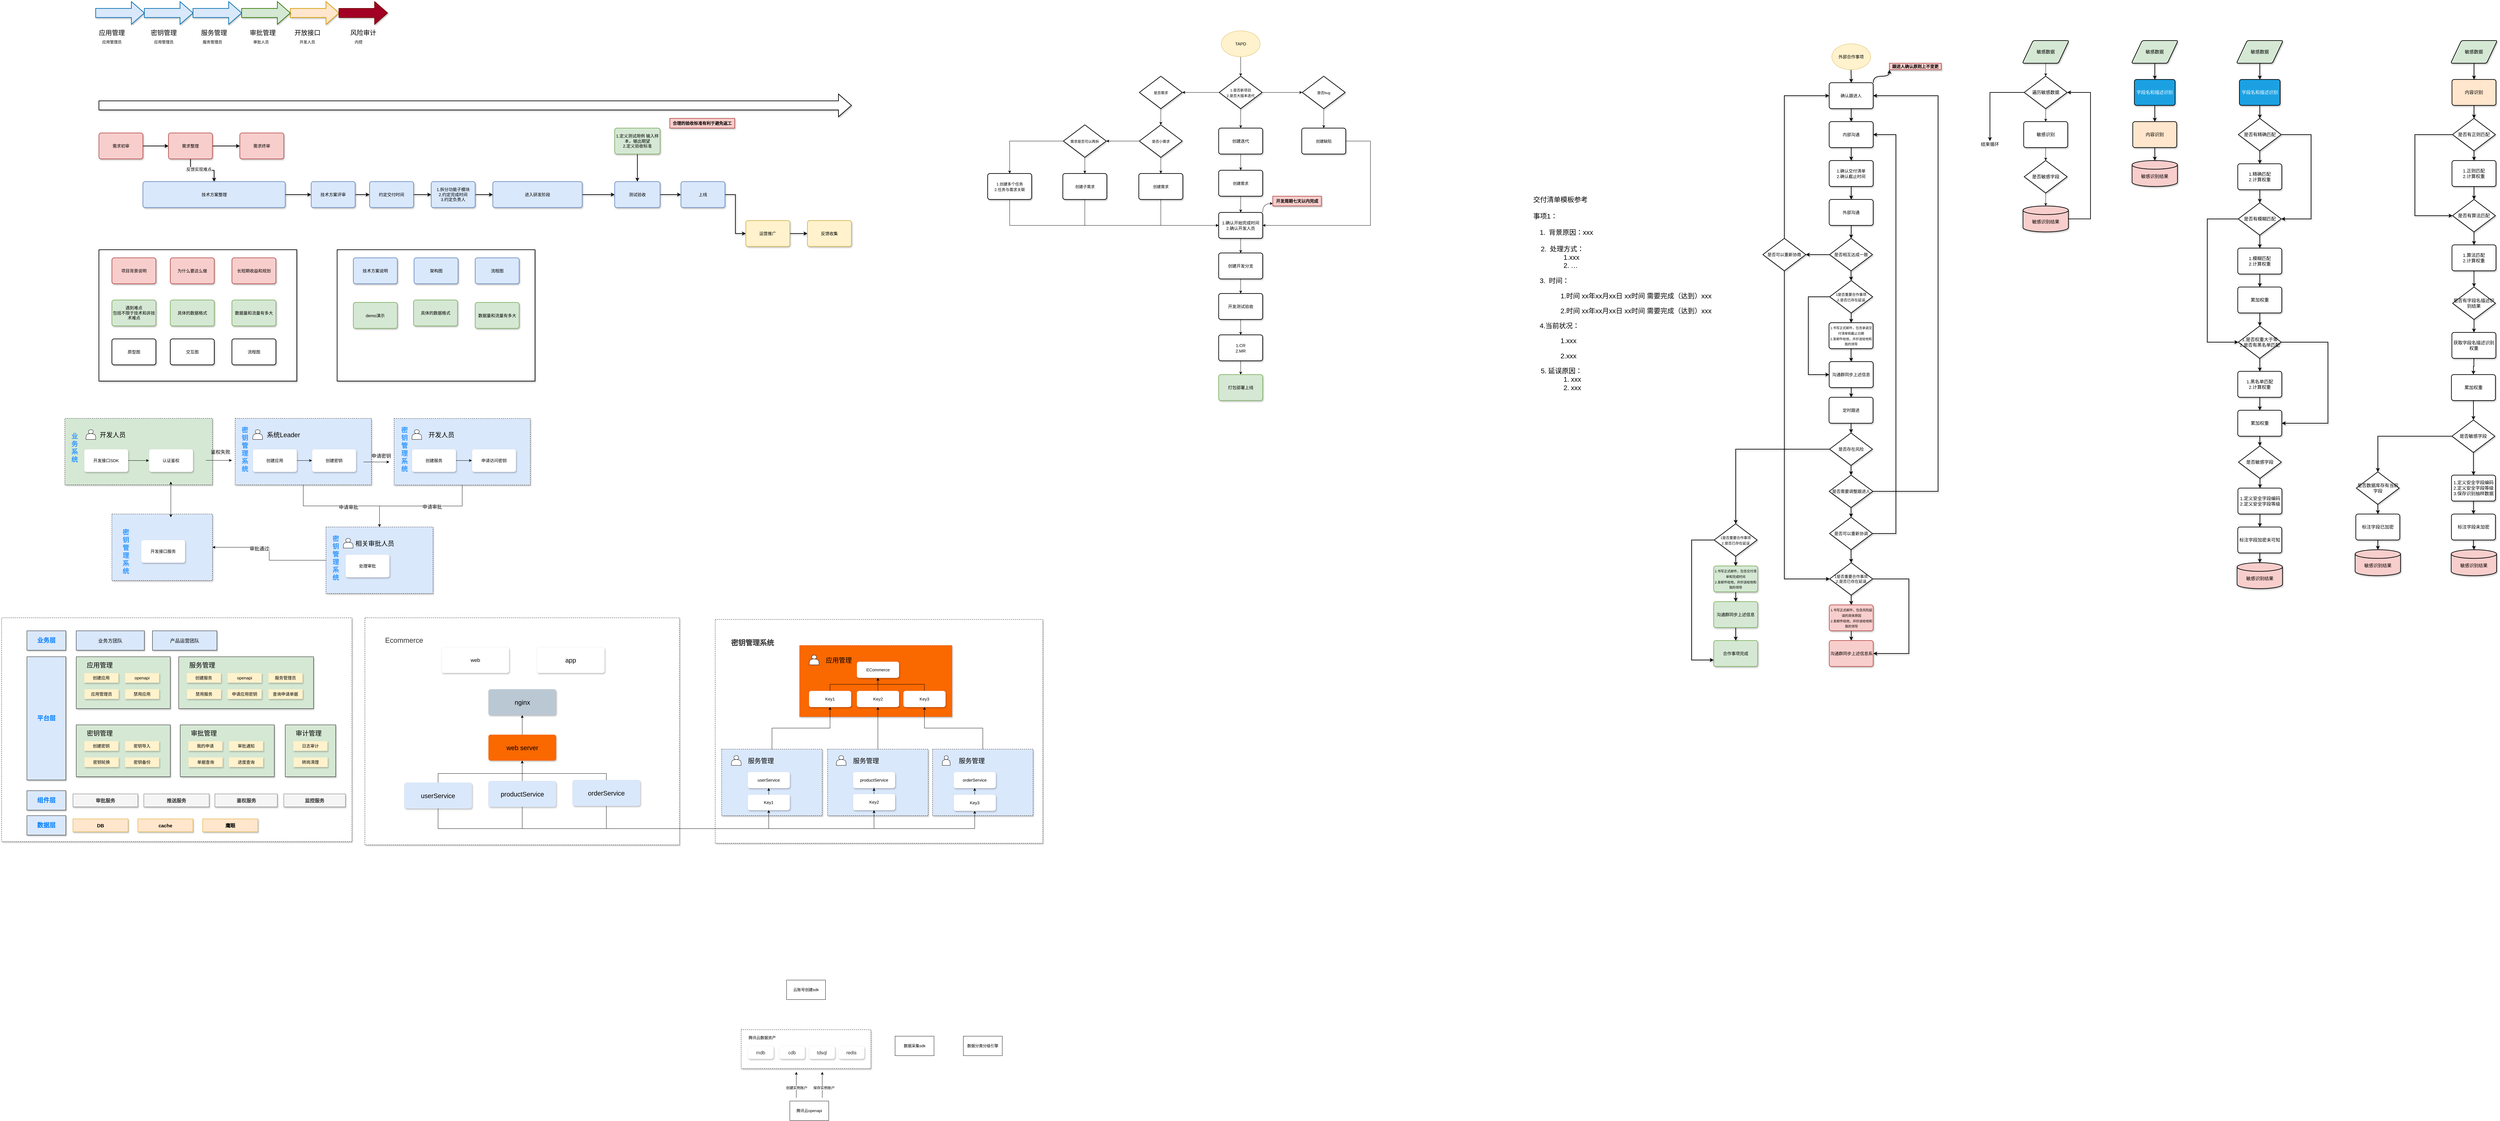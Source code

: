 <mxfile version="17.4.5" type="github">
  <diagram id="_NVqnbQQ9h0dMKhQ7ydW" name="Page-1">
    <mxGraphModel dx="7654" dy="546" grid="1" gridSize="10" guides="1" tooltips="1" connect="1" arrows="1" fold="1" page="1" pageScale="1" pageWidth="827" pageHeight="1169" math="0" shadow="0">
      <root>
        <mxCell id="0" />
        <mxCell id="1" parent="0" />
        <mxCell id="TWLzpkab2mWhmV8aygny-3" style="edgeStyle=orthogonalEdgeStyle;rounded=0;orthogonalLoop=1;jettySize=auto;html=1;entryX=0.5;entryY=0;entryDx=0;entryDy=0;sketch=0;shadow=1;strokeWidth=2;labelBorderColor=none;fontSize=14;" parent="1" source="TWLzpkab2mWhmV8aygny-4" target="TWLzpkab2mWhmV8aygny-6" edge="1">
          <mxGeometry relative="1" as="geometry" />
        </mxCell>
        <mxCell id="TWLzpkab2mWhmV8aygny-4" value="敏感数据" style="shape=parallelogram;html=1;strokeWidth=2;perimeter=parallelogramPerimeter;whiteSpace=wrap;rounded=1;arcSize=12;size=0.23;fillColor=#d5e8d4;sketch=0;shadow=1;labelBorderColor=none;fontSize=14;" parent="1" vertex="1">
          <mxGeometry x="166.25" y="610" width="143.75" height="70" as="geometry" />
        </mxCell>
        <mxCell id="TWLzpkab2mWhmV8aygny-5" style="edgeStyle=orthogonalEdgeStyle;rounded=0;orthogonalLoop=1;jettySize=auto;html=1;entryX=0.5;entryY=0;entryDx=0;entryDy=0;sketch=0;shadow=1;strokeWidth=2;labelBorderColor=none;fontSize=14;" parent="1" source="TWLzpkab2mWhmV8aygny-6" target="TWLzpkab2mWhmV8aygny-9" edge="1">
          <mxGeometry relative="1" as="geometry" />
        </mxCell>
        <mxCell id="TWLzpkab2mWhmV8aygny-6" value="字段名和描述识别" style="rounded=1;whiteSpace=wrap;html=1;absoluteArcSize=1;arcSize=14;strokeWidth=2;fillColor=#1ba1e2;fontColor=#ffffff;sketch=0;shadow=1;labelBorderColor=none;fontSize=14;" parent="1" vertex="1">
          <mxGeometry x="175.31" y="730" width="125.62" height="80" as="geometry" />
        </mxCell>
        <mxCell id="TWLzpkab2mWhmV8aygny-7" value="&lt;br&gt;敏感识别结果" style="strokeWidth=2;html=1;shape=mxgraph.flowchart.database;whiteSpace=wrap;fillColor=#f8cecc;sketch=0;shadow=1;labelBorderColor=none;fontSize=14;" parent="1" vertex="1">
          <mxGeometry x="168.12" y="980" width="140" height="80" as="geometry" />
        </mxCell>
        <mxCell id="TWLzpkab2mWhmV8aygny-8" style="edgeStyle=orthogonalEdgeStyle;rounded=0;orthogonalLoop=1;jettySize=auto;html=1;entryX=0.5;entryY=0;entryDx=0;entryDy=0;entryPerimeter=0;sketch=0;shadow=1;strokeWidth=2;labelBorderColor=none;fontSize=14;" parent="1" source="TWLzpkab2mWhmV8aygny-9" target="TWLzpkab2mWhmV8aygny-7" edge="1">
          <mxGeometry relative="1" as="geometry" />
        </mxCell>
        <mxCell id="TWLzpkab2mWhmV8aygny-9" value="内容识别" style="rounded=1;whiteSpace=wrap;html=1;absoluteArcSize=1;arcSize=14;strokeWidth=2;fillColor=#ffe6cc;sketch=0;shadow=1;labelBorderColor=none;fontSize=14;" parent="1" vertex="1">
          <mxGeometry x="170.31" y="860" width="135.62" height="80" as="geometry" />
        </mxCell>
        <mxCell id="TWLzpkab2mWhmV8aygny-10" style="edgeStyle=orthogonalEdgeStyle;rounded=0;orthogonalLoop=1;jettySize=auto;html=1;entryX=0.5;entryY=0;entryDx=0;entryDy=0;sketch=0;shadow=1;strokeWidth=2;labelBorderColor=none;fontSize=14;" parent="1" source="TWLzpkab2mWhmV8aygny-11" target="TWLzpkab2mWhmV8aygny-13" edge="1">
          <mxGeometry relative="1" as="geometry" />
        </mxCell>
        <mxCell id="TWLzpkab2mWhmV8aygny-11" value="敏感数据" style="shape=parallelogram;html=1;strokeWidth=2;perimeter=parallelogramPerimeter;whiteSpace=wrap;rounded=1;arcSize=12;size=0.23;fillColor=#d5e8d4;sketch=0;shadow=1;labelBorderColor=none;fontSize=14;" parent="1" vertex="1">
          <mxGeometry x="1150.41" y="610" width="143.75" height="70" as="geometry" />
        </mxCell>
        <mxCell id="TWLzpkab2mWhmV8aygny-12" style="edgeStyle=orthogonalEdgeStyle;rounded=0;orthogonalLoop=1;jettySize=auto;html=1;entryX=0.5;entryY=0;entryDx=0;entryDy=0;entryPerimeter=0;sketch=0;shadow=1;strokeWidth=2;labelBorderColor=none;fontSize=14;" parent="1" source="TWLzpkab2mWhmV8aygny-13" target="TWLzpkab2mWhmV8aygny-16" edge="1">
          <mxGeometry relative="1" as="geometry" />
        </mxCell>
        <mxCell id="TWLzpkab2mWhmV8aygny-13" value="内容识别" style="rounded=1;whiteSpace=wrap;html=1;absoluteArcSize=1;arcSize=14;strokeWidth=2;fillColor=#ffe6cc;sketch=0;shadow=1;labelBorderColor=none;fontSize=14;" parent="1" vertex="1">
          <mxGeometry x="1154.47" y="730" width="135.62" height="80" as="geometry" />
        </mxCell>
        <mxCell id="TWLzpkab2mWhmV8aygny-14" value="" style="edgeStyle=orthogonalEdgeStyle;rounded=0;orthogonalLoop=1;jettySize=auto;html=1;sketch=0;shadow=1;strokeWidth=2;labelBorderColor=none;fontSize=14;" parent="1" source="TWLzpkab2mWhmV8aygny-16" target="TWLzpkab2mWhmV8aygny-18" edge="1">
          <mxGeometry relative="1" as="geometry" />
        </mxCell>
        <mxCell id="TWLzpkab2mWhmV8aygny-15" style="edgeStyle=orthogonalEdgeStyle;rounded=0;orthogonalLoop=1;jettySize=auto;html=1;exitX=0;exitY=0.5;exitDx=0;exitDy=0;exitPerimeter=0;entryX=0;entryY=0.5;entryDx=0;entryDy=0;entryPerimeter=0;sketch=0;shadow=1;strokeWidth=2;labelBorderColor=none;fontSize=14;" parent="1" source="TWLzpkab2mWhmV8aygny-16" target="TWLzpkab2mWhmV8aygny-22" edge="1">
          <mxGeometry relative="1" as="geometry">
            <Array as="points">
              <mxPoint x="1040" y="900" />
              <mxPoint x="1040" y="1150" />
            </Array>
          </mxGeometry>
        </mxCell>
        <mxCell id="TWLzpkab2mWhmV8aygny-16" value="是否有正则匹配" style="strokeWidth=2;html=1;shape=mxgraph.flowchart.decision;whiteSpace=wrap;sketch=0;shadow=1;labelBorderColor=none;fontSize=14;" parent="1" vertex="1">
          <mxGeometry x="1156.19" y="850" width="132.18" height="100" as="geometry" />
        </mxCell>
        <mxCell id="TWLzpkab2mWhmV8aygny-17" style="edgeStyle=orthogonalEdgeStyle;rounded=0;orthogonalLoop=1;jettySize=auto;html=1;entryX=0.5;entryY=0;entryDx=0;entryDy=0;entryPerimeter=0;sketch=0;shadow=1;strokeWidth=2;labelBorderColor=none;fontSize=14;" parent="1" source="TWLzpkab2mWhmV8aygny-18" target="TWLzpkab2mWhmV8aygny-22" edge="1">
          <mxGeometry relative="1" as="geometry" />
        </mxCell>
        <mxCell id="TWLzpkab2mWhmV8aygny-18" value="1.正则匹配&lt;br style=&quot;font-size: 14px;&quot;&gt;2.计算权重" style="rounded=1;whiteSpace=wrap;html=1;absoluteArcSize=1;arcSize=14;strokeWidth=2;sketch=0;shadow=1;labelBorderColor=none;fontSize=14;" parent="1" vertex="1">
          <mxGeometry x="1154.48" y="980" width="135.62" height="80" as="geometry" />
        </mxCell>
        <mxCell id="TWLzpkab2mWhmV8aygny-19" style="edgeStyle=orthogonalEdgeStyle;rounded=0;orthogonalLoop=1;jettySize=auto;html=1;entryX=0.5;entryY=0;entryDx=0;entryDy=0;entryPerimeter=0;strokeWidth=2;" parent="1" source="TWLzpkab2mWhmV8aygny-20" target="TWLzpkab2mWhmV8aygny-69" edge="1">
          <mxGeometry relative="1" as="geometry" />
        </mxCell>
        <mxCell id="TWLzpkab2mWhmV8aygny-20" value="1.算法匹配&lt;br style=&quot;font-size: 14px;&quot;&gt;2.计算权重" style="rounded=1;whiteSpace=wrap;html=1;absoluteArcSize=1;arcSize=14;strokeWidth=2;sketch=0;shadow=1;labelBorderColor=none;fontSize=14;" parent="1" vertex="1">
          <mxGeometry x="1154.47" y="1240" width="135.62" height="80" as="geometry" />
        </mxCell>
        <mxCell id="TWLzpkab2mWhmV8aygny-21" style="edgeStyle=orthogonalEdgeStyle;rounded=0;orthogonalLoop=1;jettySize=auto;html=1;entryX=0.5;entryY=0;entryDx=0;entryDy=0;sketch=0;shadow=1;strokeWidth=2;labelBorderColor=none;fontSize=14;" parent="1" source="TWLzpkab2mWhmV8aygny-22" target="TWLzpkab2mWhmV8aygny-20" edge="1">
          <mxGeometry relative="1" as="geometry" />
        </mxCell>
        <mxCell id="TWLzpkab2mWhmV8aygny-22" value="是否有算法匹配" style="strokeWidth=2;html=1;shape=mxgraph.flowchart.decision;whiteSpace=wrap;sketch=0;shadow=1;labelBorderColor=none;fontSize=14;" parent="1" vertex="1">
          <mxGeometry x="1156.19" y="1100" width="132.18" height="100" as="geometry" />
        </mxCell>
        <mxCell id="TWLzpkab2mWhmV8aygny-23" style="edgeStyle=orthogonalEdgeStyle;rounded=0;orthogonalLoop=1;jettySize=auto;html=1;entryX=0.5;entryY=0;entryDx=0;entryDy=0;entryPerimeter=0;strokeWidth=2;" parent="1" source="TWLzpkab2mWhmV8aygny-24" target="TWLzpkab2mWhmV8aygny-27" edge="1">
          <mxGeometry relative="1" as="geometry" />
        </mxCell>
        <mxCell id="TWLzpkab2mWhmV8aygny-24" value="累加权重" style="rounded=1;whiteSpace=wrap;html=1;absoluteArcSize=1;arcSize=14;strokeWidth=2;sketch=0;shadow=1;labelBorderColor=none;fontSize=14;" parent="1" vertex="1">
          <mxGeometry x="1152.75" y="1640" width="135.62" height="80" as="geometry" />
        </mxCell>
        <mxCell id="TWLzpkab2mWhmV8aygny-25" style="edgeStyle=orthogonalEdgeStyle;rounded=0;orthogonalLoop=1;jettySize=auto;html=1;entryX=0.5;entryY=0;entryDx=0;entryDy=0;entryPerimeter=0;sketch=0;shadow=1;strokeWidth=2;labelBorderColor=none;fontSize=14;" parent="1" source="TWLzpkab2mWhmV8aygny-27" target="TWLzpkab2mWhmV8aygny-29" edge="1">
          <mxGeometry relative="1" as="geometry" />
        </mxCell>
        <mxCell id="TWLzpkab2mWhmV8aygny-26" style="edgeStyle=orthogonalEdgeStyle;rounded=0;orthogonalLoop=1;jettySize=auto;html=1;entryX=0.5;entryY=0;entryDx=0;entryDy=0;sketch=0;shadow=1;strokeWidth=2;labelBorderColor=none;fontSize=14;" parent="1" source="TWLzpkab2mWhmV8aygny-27" target="TWLzpkab2mWhmV8aygny-64" edge="1">
          <mxGeometry relative="1" as="geometry" />
        </mxCell>
        <mxCell id="TWLzpkab2mWhmV8aygny-27" value="是否敏感字段" style="strokeWidth=2;html=1;shape=mxgraph.flowchart.decision;whiteSpace=wrap;sketch=0;shadow=1;labelBorderColor=none;fontSize=14;" parent="1" vertex="1">
          <mxGeometry x="1154.48" y="1780" width="132.18" height="100" as="geometry" />
        </mxCell>
        <mxCell id="TWLzpkab2mWhmV8aygny-28" style="edgeStyle=orthogonalEdgeStyle;rounded=0;orthogonalLoop=1;jettySize=auto;html=1;entryX=0.5;entryY=0;entryDx=0;entryDy=0;sketch=0;shadow=1;strokeWidth=2;labelBorderColor=none;fontSize=14;" parent="1" source="TWLzpkab2mWhmV8aygny-29" target="TWLzpkab2mWhmV8aygny-31" edge="1">
          <mxGeometry relative="1" as="geometry" />
        </mxCell>
        <mxCell id="TWLzpkab2mWhmV8aygny-29" value="是否数据库存有当前字段" style="strokeWidth=2;html=1;shape=mxgraph.flowchart.decision;whiteSpace=wrap;sketch=0;shadow=1;labelBorderColor=none;fontSize=14;" parent="1" vertex="1">
          <mxGeometry x="859.7" y="1940" width="132.18" height="100" as="geometry" />
        </mxCell>
        <mxCell id="TWLzpkab2mWhmV8aygny-30" style="edgeStyle=orthogonalEdgeStyle;rounded=0;orthogonalLoop=1;jettySize=auto;html=1;entryX=0.5;entryY=0;entryDx=0;entryDy=0;entryPerimeter=0;sketch=0;shadow=1;strokeWidth=2;labelBorderColor=none;fontSize=14;" parent="1" source="TWLzpkab2mWhmV8aygny-31" target="TWLzpkab2mWhmV8aygny-32" edge="1">
          <mxGeometry relative="1" as="geometry" />
        </mxCell>
        <mxCell id="TWLzpkab2mWhmV8aygny-31" value="标注字段已加密" style="rounded=1;whiteSpace=wrap;html=1;absoluteArcSize=1;arcSize=14;strokeWidth=2;sketch=0;shadow=1;labelBorderColor=none;fontSize=14;" parent="1" vertex="1">
          <mxGeometry x="857.98" y="2070" width="135.62" height="80" as="geometry" />
        </mxCell>
        <mxCell id="TWLzpkab2mWhmV8aygny-32" value="&lt;br&gt;敏感识别结果" style="strokeWidth=2;html=1;shape=mxgraph.flowchart.database;whiteSpace=wrap;fillColor=#f8cecc;sketch=0;shadow=1;labelBorderColor=none;fontSize=14;" parent="1" vertex="1">
          <mxGeometry x="855.79" y="2180" width="140" height="80" as="geometry" />
        </mxCell>
        <mxCell id="TWLzpkab2mWhmV8aygny-33" style="edgeStyle=orthogonalEdgeStyle;rounded=0;orthogonalLoop=1;jettySize=auto;html=1;entryX=0.5;entryY=0;entryDx=0;entryDy=0;sketch=0;shadow=1;strokeWidth=2;labelBorderColor=none;fontSize=14;" parent="1" source="TWLzpkab2mWhmV8aygny-34" target="TWLzpkab2mWhmV8aygny-36" edge="1">
          <mxGeometry relative="1" as="geometry" />
        </mxCell>
        <mxCell id="TWLzpkab2mWhmV8aygny-34" value="敏感数据" style="shape=parallelogram;html=1;strokeWidth=2;perimeter=parallelogramPerimeter;whiteSpace=wrap;rounded=1;arcSize=12;size=0.23;fillColor=#d5e8d4;sketch=0;shadow=1;labelBorderColor=none;fontSize=14;" parent="1" vertex="1">
          <mxGeometry x="490" y="610" width="143.75" height="70" as="geometry" />
        </mxCell>
        <mxCell id="TWLzpkab2mWhmV8aygny-35" style="edgeStyle=orthogonalEdgeStyle;rounded=0;orthogonalLoop=1;jettySize=auto;html=1;entryX=0.5;entryY=0;entryDx=0;entryDy=0;entryPerimeter=0;sketch=0;shadow=1;strokeWidth=2;labelBorderColor=none;fontSize=14;" parent="1" source="TWLzpkab2mWhmV8aygny-36" target="TWLzpkab2mWhmV8aygny-39" edge="1">
          <mxGeometry relative="1" as="geometry" />
        </mxCell>
        <mxCell id="TWLzpkab2mWhmV8aygny-36" value="字段名和描述识别" style="rounded=1;whiteSpace=wrap;html=1;absoluteArcSize=1;arcSize=14;strokeWidth=2;fillColor=#1ba1e2;fontColor=#ffffff;sketch=0;shadow=1;labelBorderColor=none;fontSize=14;" parent="1" vertex="1">
          <mxGeometry x="499.06" y="730" width="125.62" height="80" as="geometry" />
        </mxCell>
        <mxCell id="TWLzpkab2mWhmV8aygny-37" style="edgeStyle=orthogonalEdgeStyle;rounded=0;orthogonalLoop=1;jettySize=auto;html=1;entryX=0.5;entryY=0;entryDx=0;entryDy=0;sketch=0;shadow=1;strokeWidth=2;labelBorderColor=none;fontSize=14;" parent="1" source="TWLzpkab2mWhmV8aygny-39" target="TWLzpkab2mWhmV8aygny-41" edge="1">
          <mxGeometry relative="1" as="geometry" />
        </mxCell>
        <mxCell id="TWLzpkab2mWhmV8aygny-38" style="edgeStyle=orthogonalEdgeStyle;rounded=0;orthogonalLoop=1;jettySize=auto;html=1;entryX=1;entryY=0.5;entryDx=0;entryDy=0;entryPerimeter=0;sketch=0;shadow=1;strokeWidth=2;labelBorderColor=none;fontSize=14;" parent="1" source="TWLzpkab2mWhmV8aygny-39" target="TWLzpkab2mWhmV8aygny-44" edge="1">
          <mxGeometry relative="1" as="geometry">
            <Array as="points">
              <mxPoint x="720" y="900.0" />
              <mxPoint x="720" y="1160" />
            </Array>
          </mxGeometry>
        </mxCell>
        <mxCell id="TWLzpkab2mWhmV8aygny-39" value="是否有精确匹配" style="strokeWidth=2;html=1;shape=mxgraph.flowchart.decision;whiteSpace=wrap;sketch=0;shadow=1;labelBorderColor=none;fontSize=14;" parent="1" vertex="1">
          <mxGeometry x="495.78" y="850" width="132.18" height="100" as="geometry" />
        </mxCell>
        <mxCell id="TWLzpkab2mWhmV8aygny-40" style="edgeStyle=orthogonalEdgeStyle;rounded=0;orthogonalLoop=1;jettySize=auto;html=1;entryX=0.5;entryY=0;entryDx=0;entryDy=0;entryPerimeter=0;sketch=0;shadow=1;strokeWidth=2;labelBorderColor=none;fontSize=14;" parent="1" source="TWLzpkab2mWhmV8aygny-41" target="TWLzpkab2mWhmV8aygny-44" edge="1">
          <mxGeometry relative="1" as="geometry">
            <mxPoint x="561.88" y="1130.0" as="targetPoint" />
          </mxGeometry>
        </mxCell>
        <mxCell id="TWLzpkab2mWhmV8aygny-41" value="1.精确匹配&lt;br style=&quot;font-size: 14px;&quot;&gt;2.计算权重" style="rounded=1;whiteSpace=wrap;html=1;absoluteArcSize=1;arcSize=14;strokeWidth=2;sketch=0;shadow=1;labelBorderColor=none;fontSize=14;" parent="1" vertex="1">
          <mxGeometry x="494.07" y="990" width="135.62" height="80" as="geometry" />
        </mxCell>
        <mxCell id="TWLzpkab2mWhmV8aygny-42" style="edgeStyle=orthogonalEdgeStyle;rounded=0;orthogonalLoop=1;jettySize=auto;html=1;entryX=0.5;entryY=0;entryDx=0;entryDy=0;sketch=0;shadow=1;strokeWidth=2;labelBorderColor=none;fontSize=14;" parent="1" source="TWLzpkab2mWhmV8aygny-44" target="TWLzpkab2mWhmV8aygny-46" edge="1">
          <mxGeometry relative="1" as="geometry" />
        </mxCell>
        <mxCell id="TWLzpkab2mWhmV8aygny-43" style="edgeStyle=orthogonalEdgeStyle;rounded=0;orthogonalLoop=1;jettySize=auto;html=1;entryX=0;entryY=0.5;entryDx=0;entryDy=0;entryPerimeter=0;sketch=0;shadow=1;strokeWidth=2;labelBorderColor=none;fontSize=14;" parent="1" source="TWLzpkab2mWhmV8aygny-44" target="TWLzpkab2mWhmV8aygny-49" edge="1">
          <mxGeometry relative="1" as="geometry">
            <Array as="points">
              <mxPoint x="400" y="1160" />
              <mxPoint x="400" y="1540" />
            </Array>
          </mxGeometry>
        </mxCell>
        <mxCell id="TWLzpkab2mWhmV8aygny-44" value="是否有模糊匹配" style="strokeWidth=2;html=1;shape=mxgraph.flowchart.decision;whiteSpace=wrap;sketch=0;shadow=1;labelBorderColor=none;fontSize=14;" parent="1" vertex="1">
          <mxGeometry x="495.79" y="1110" width="132.18" height="100" as="geometry" />
        </mxCell>
        <mxCell id="TWLzpkab2mWhmV8aygny-45" style="edgeStyle=orthogonalEdgeStyle;rounded=0;orthogonalLoop=1;jettySize=auto;html=1;entryX=0.5;entryY=0;entryDx=0;entryDy=0;sketch=0;shadow=1;strokeWidth=2;labelBorderColor=none;fontSize=14;" parent="1" source="TWLzpkab2mWhmV8aygny-46" target="TWLzpkab2mWhmV8aygny-53" edge="1">
          <mxGeometry relative="1" as="geometry">
            <mxPoint x="561.87" y="1540" as="targetPoint" />
          </mxGeometry>
        </mxCell>
        <mxCell id="TWLzpkab2mWhmV8aygny-46" value="1.模糊匹配&lt;br style=&quot;font-size: 14px;&quot;&gt;2.计算权重" style="rounded=1;whiteSpace=wrap;html=1;absoluteArcSize=1;arcSize=14;strokeWidth=2;sketch=0;shadow=1;labelBorderColor=none;fontSize=14;" parent="1" vertex="1">
          <mxGeometry x="494.05" y="1250" width="135.62" height="80" as="geometry" />
        </mxCell>
        <mxCell id="TWLzpkab2mWhmV8aygny-47" style="edgeStyle=orthogonalEdgeStyle;rounded=0;orthogonalLoop=1;jettySize=auto;html=1;entryX=0.5;entryY=0;entryDx=0;entryDy=0;sketch=0;shadow=1;strokeWidth=2;labelBorderColor=none;fontSize=14;" parent="1" source="TWLzpkab2mWhmV8aygny-49" target="TWLzpkab2mWhmV8aygny-51" edge="1">
          <mxGeometry relative="1" as="geometry" />
        </mxCell>
        <mxCell id="TWLzpkab2mWhmV8aygny-48" style="edgeStyle=orthogonalEdgeStyle;rounded=0;orthogonalLoop=1;jettySize=auto;html=1;entryX=1;entryY=0.5;entryDx=0;entryDy=0;sketch=0;shadow=1;strokeWidth=2;labelBorderColor=none;fontSize=14;" parent="1" source="TWLzpkab2mWhmV8aygny-49" target="TWLzpkab2mWhmV8aygny-55" edge="1">
          <mxGeometry relative="1" as="geometry">
            <Array as="points">
              <mxPoint x="772" y="1540" />
              <mxPoint x="772" y="1790" />
            </Array>
          </mxGeometry>
        </mxCell>
        <mxCell id="TWLzpkab2mWhmV8aygny-49" value="1.是否权重大于零&lt;br style=&quot;font-size: 14px;&quot;&gt;2.是否有黑名单匹配" style="strokeWidth=2;html=1;shape=mxgraph.flowchart.decision;whiteSpace=wrap;sketch=0;shadow=1;labelBorderColor=none;fontSize=14;" parent="1" vertex="1">
          <mxGeometry x="495.79" y="1490" width="132.18" height="100" as="geometry" />
        </mxCell>
        <mxCell id="TWLzpkab2mWhmV8aygny-50" style="edgeStyle=orthogonalEdgeStyle;rounded=0;orthogonalLoop=1;jettySize=auto;html=1;entryX=0.5;entryY=0;entryDx=0;entryDy=0;sketch=0;shadow=1;strokeWidth=2;labelBorderColor=none;fontSize=14;" parent="1" source="TWLzpkab2mWhmV8aygny-51" target="TWLzpkab2mWhmV8aygny-55" edge="1">
          <mxGeometry relative="1" as="geometry">
            <mxPoint x="564.07" y="1770" as="targetPoint" />
          </mxGeometry>
        </mxCell>
        <mxCell id="TWLzpkab2mWhmV8aygny-51" value="1.黑名单匹配&lt;br style=&quot;font-size: 14px;&quot;&gt;2.计算权重" style="rounded=1;whiteSpace=wrap;html=1;absoluteArcSize=1;arcSize=14;strokeWidth=2;sketch=0;shadow=1;labelBorderColor=none;fontSize=14;" parent="1" vertex="1">
          <mxGeometry x="494.05" y="1630" width="135.62" height="80" as="geometry" />
        </mxCell>
        <mxCell id="TWLzpkab2mWhmV8aygny-52" style="edgeStyle=orthogonalEdgeStyle;rounded=0;orthogonalLoop=1;jettySize=auto;html=1;entryX=0.5;entryY=0;entryDx=0;entryDy=0;entryPerimeter=0;sketch=0;shadow=1;strokeWidth=2;labelBorderColor=none;fontSize=14;" parent="1" source="TWLzpkab2mWhmV8aygny-53" target="TWLzpkab2mWhmV8aygny-49" edge="1">
          <mxGeometry relative="1" as="geometry" />
        </mxCell>
        <mxCell id="TWLzpkab2mWhmV8aygny-53" value="累加权重" style="rounded=1;whiteSpace=wrap;html=1;absoluteArcSize=1;arcSize=14;strokeWidth=2;sketch=0;shadow=1;labelBorderColor=none;fontSize=14;" parent="1" vertex="1">
          <mxGeometry x="494.05" y="1370" width="135.62" height="80" as="geometry" />
        </mxCell>
        <mxCell id="TWLzpkab2mWhmV8aygny-54" style="edgeStyle=orthogonalEdgeStyle;rounded=0;orthogonalLoop=1;jettySize=auto;html=1;entryX=0.5;entryY=0;entryDx=0;entryDy=0;entryPerimeter=0;sketch=0;shadow=1;strokeWidth=2;labelBorderColor=none;fontSize=14;" parent="1" source="TWLzpkab2mWhmV8aygny-55" target="TWLzpkab2mWhmV8aygny-57" edge="1">
          <mxGeometry relative="1" as="geometry" />
        </mxCell>
        <mxCell id="TWLzpkab2mWhmV8aygny-55" value="累加权重" style="rounded=1;whiteSpace=wrap;html=1;absoluteArcSize=1;arcSize=14;strokeWidth=2;sketch=0;shadow=1;labelBorderColor=none;fontSize=14;" parent="1" vertex="1">
          <mxGeometry x="494.05" y="1750" width="135.62" height="80" as="geometry" />
        </mxCell>
        <mxCell id="TWLzpkab2mWhmV8aygny-56" style="edgeStyle=orthogonalEdgeStyle;rounded=0;orthogonalLoop=1;jettySize=auto;html=1;entryX=0.5;entryY=0;entryDx=0;entryDy=0;sketch=0;shadow=1;strokeWidth=2;labelBorderColor=none;fontSize=14;" parent="1" source="TWLzpkab2mWhmV8aygny-57" target="TWLzpkab2mWhmV8aygny-59" edge="1">
          <mxGeometry relative="1" as="geometry" />
        </mxCell>
        <mxCell id="TWLzpkab2mWhmV8aygny-57" value="是否敏感字段" style="strokeWidth=2;html=1;shape=mxgraph.flowchart.decision;whiteSpace=wrap;sketch=0;shadow=1;labelBorderColor=none;fontSize=14;" parent="1" vertex="1">
          <mxGeometry x="496.25" y="1860" width="132.18" height="100" as="geometry" />
        </mxCell>
        <mxCell id="TWLzpkab2mWhmV8aygny-58" style="edgeStyle=orthogonalEdgeStyle;rounded=0;orthogonalLoop=1;jettySize=auto;html=1;entryX=0.5;entryY=0;entryDx=0;entryDy=0;sketch=0;shadow=1;strokeWidth=2;labelBorderColor=none;fontSize=14;" parent="1" source="TWLzpkab2mWhmV8aygny-59" target="TWLzpkab2mWhmV8aygny-61" edge="1">
          <mxGeometry relative="1" as="geometry">
            <mxPoint x="564.05" y="2130" as="targetPoint" />
          </mxGeometry>
        </mxCell>
        <mxCell id="TWLzpkab2mWhmV8aygny-59" value="1.定义安全字段编码&lt;br style=&quot;font-size: 14px;&quot;&gt;2.定义安全字段等级" style="rounded=1;whiteSpace=wrap;html=1;absoluteArcSize=1;arcSize=14;strokeWidth=2;sketch=0;shadow=1;labelBorderColor=none;fontSize=14;" parent="1" vertex="1">
          <mxGeometry x="494.53" y="1990" width="135.62" height="80" as="geometry" />
        </mxCell>
        <mxCell id="TWLzpkab2mWhmV8aygny-60" style="edgeStyle=orthogonalEdgeStyle;rounded=0;orthogonalLoop=1;jettySize=auto;html=1;entryX=0.5;entryY=0;entryDx=0;entryDy=0;entryPerimeter=0;sketch=0;shadow=1;strokeWidth=2;labelBorderColor=none;fontSize=14;" parent="1" source="TWLzpkab2mWhmV8aygny-61" target="TWLzpkab2mWhmV8aygny-62" edge="1">
          <mxGeometry relative="1" as="geometry" />
        </mxCell>
        <mxCell id="TWLzpkab2mWhmV8aygny-61" value="标注字段加密未可知" style="rounded=1;whiteSpace=wrap;html=1;absoluteArcSize=1;arcSize=14;strokeWidth=2;sketch=0;shadow=1;labelBorderColor=none;fontSize=14;" parent="1" vertex="1">
          <mxGeometry x="494.07" y="2110" width="135.62" height="80" as="geometry" />
        </mxCell>
        <mxCell id="TWLzpkab2mWhmV8aygny-62" value="&lt;br&gt;敏感识别结果" style="strokeWidth=2;html=1;shape=mxgraph.flowchart.database;whiteSpace=wrap;fillColor=#f8cecc;sketch=0;shadow=1;labelBorderColor=none;fontSize=14;" parent="1" vertex="1">
          <mxGeometry x="491.88" y="2220" width="140" height="80" as="geometry" />
        </mxCell>
        <mxCell id="TWLzpkab2mWhmV8aygny-63" style="edgeStyle=orthogonalEdgeStyle;rounded=0;orthogonalLoop=1;jettySize=auto;html=1;entryX=0.5;entryY=0;entryDx=0;entryDy=0;sketch=0;shadow=1;strokeWidth=2;labelBorderColor=none;fontSize=14;" parent="1" source="TWLzpkab2mWhmV8aygny-64" target="TWLzpkab2mWhmV8aygny-66" edge="1">
          <mxGeometry relative="1" as="geometry">
            <mxPoint x="1226.33" y="2090" as="targetPoint" />
          </mxGeometry>
        </mxCell>
        <mxCell id="TWLzpkab2mWhmV8aygny-64" value="1.定义安全字段编码&lt;br style=&quot;font-size: 14px;&quot;&gt;2.定义安全字段等级&lt;br style=&quot;font-size: 14px;&quot;&gt;3.保存识别抽样数据" style="rounded=1;whiteSpace=wrap;html=1;absoluteArcSize=1;arcSize=14;strokeWidth=2;sketch=0;shadow=1;labelBorderColor=none;fontSize=14;" parent="1" vertex="1">
          <mxGeometry x="1152.91" y="1950" width="135.62" height="80" as="geometry" />
        </mxCell>
        <mxCell id="TWLzpkab2mWhmV8aygny-65" style="edgeStyle=orthogonalEdgeStyle;rounded=0;orthogonalLoop=1;jettySize=auto;html=1;entryX=0.5;entryY=0;entryDx=0;entryDy=0;entryPerimeter=0;sketch=0;shadow=1;strokeWidth=2;labelBorderColor=none;fontSize=14;" parent="1" source="TWLzpkab2mWhmV8aygny-66" target="TWLzpkab2mWhmV8aygny-67" edge="1">
          <mxGeometry relative="1" as="geometry" />
        </mxCell>
        <mxCell id="TWLzpkab2mWhmV8aygny-66" value="标注字段未加密" style="rounded=1;whiteSpace=wrap;html=1;absoluteArcSize=1;arcSize=14;strokeWidth=2;sketch=0;shadow=1;labelBorderColor=none;fontSize=14;" parent="1" vertex="1">
          <mxGeometry x="1152.75" y="2070" width="135.62" height="80" as="geometry" />
        </mxCell>
        <mxCell id="TWLzpkab2mWhmV8aygny-67" value="&lt;br&gt;敏感识别结果" style="strokeWidth=2;html=1;shape=mxgraph.flowchart.database;whiteSpace=wrap;fillColor=#f8cecc;sketch=0;shadow=1;labelBorderColor=none;fontSize=14;" parent="1" vertex="1">
          <mxGeometry x="1151.97" y="2180" width="140" height="80" as="geometry" />
        </mxCell>
        <mxCell id="TWLzpkab2mWhmV8aygny-68" value="" style="edgeStyle=orthogonalEdgeStyle;rounded=0;orthogonalLoop=1;jettySize=auto;html=1;strokeWidth=2;" parent="1" source="TWLzpkab2mWhmV8aygny-69" target="TWLzpkab2mWhmV8aygny-71" edge="1">
          <mxGeometry relative="1" as="geometry" />
        </mxCell>
        <mxCell id="TWLzpkab2mWhmV8aygny-69" value="是否有字段名描述识别结果" style="strokeWidth=2;html=1;shape=mxgraph.flowchart.decision;whiteSpace=wrap;sketch=0;shadow=1;labelBorderColor=none;fontSize=14;" parent="1" vertex="1">
          <mxGeometry x="1156.35" y="1370" width="132.18" height="100" as="geometry" />
        </mxCell>
        <mxCell id="TWLzpkab2mWhmV8aygny-70" value="" style="edgeStyle=orthogonalEdgeStyle;rounded=0;orthogonalLoop=1;jettySize=auto;html=1;strokeWidth=2;" parent="1" source="TWLzpkab2mWhmV8aygny-71" target="TWLzpkab2mWhmV8aygny-24" edge="1">
          <mxGeometry relative="1" as="geometry" />
        </mxCell>
        <mxCell id="TWLzpkab2mWhmV8aygny-71" value="获取字段名描述识别权重" style="rounded=1;whiteSpace=wrap;html=1;absoluteArcSize=1;arcSize=14;strokeWidth=2;sketch=0;shadow=1;labelBorderColor=none;fontSize=14;" parent="1" vertex="1">
          <mxGeometry x="1154.16" y="1510" width="135.62" height="80" as="geometry" />
        </mxCell>
        <mxCell id="TWLzpkab2mWhmV8aygny-72" style="edgeStyle=orthogonalEdgeStyle;rounded=0;orthogonalLoop=1;jettySize=auto;html=1;entryX=0.5;entryY=0;entryDx=0;entryDy=0;entryPerimeter=0;" parent="1" source="TWLzpkab2mWhmV8aygny-73" target="TWLzpkab2mWhmV8aygny-82" edge="1">
          <mxGeometry relative="1" as="geometry">
            <mxPoint x="-98.13" y="730" as="targetPoint" />
          </mxGeometry>
        </mxCell>
        <mxCell id="TWLzpkab2mWhmV8aygny-73" value="敏感数据" style="shape=parallelogram;html=1;strokeWidth=2;perimeter=parallelogramPerimeter;whiteSpace=wrap;rounded=1;arcSize=12;size=0.23;fillColor=#d5e8d4;sketch=0;shadow=1;labelBorderColor=none;fontSize=14;" parent="1" vertex="1">
          <mxGeometry x="-170" y="610" width="143.75" height="70" as="geometry" />
        </mxCell>
        <mxCell id="TWLzpkab2mWhmV8aygny-74" style="edgeStyle=orthogonalEdgeStyle;rounded=0;orthogonalLoop=1;jettySize=auto;html=1;entryX=0.5;entryY=0;entryDx=0;entryDy=0;entryPerimeter=0;" parent="1" source="TWLzpkab2mWhmV8aygny-75" target="TWLzpkab2mWhmV8aygny-77" edge="1">
          <mxGeometry relative="1" as="geometry" />
        </mxCell>
        <mxCell id="TWLzpkab2mWhmV8aygny-75" value="敏感识别" style="rounded=1;whiteSpace=wrap;html=1;absoluteArcSize=1;arcSize=14;strokeWidth=2;sketch=0;shadow=1;labelBorderColor=none;fontSize=14;" parent="1" vertex="1">
          <mxGeometry x="-165.94" y="860" width="135.62" height="80" as="geometry" />
        </mxCell>
        <mxCell id="TWLzpkab2mWhmV8aygny-76" style="edgeStyle=orthogonalEdgeStyle;rounded=0;orthogonalLoop=1;jettySize=auto;html=1;entryX=0.5;entryY=0;entryDx=0;entryDy=0;entryPerimeter=0;" parent="1" source="TWLzpkab2mWhmV8aygny-77" target="TWLzpkab2mWhmV8aygny-79" edge="1">
          <mxGeometry relative="1" as="geometry" />
        </mxCell>
        <mxCell id="TWLzpkab2mWhmV8aygny-77" value="是否敏感字段" style="strokeWidth=2;html=1;shape=mxgraph.flowchart.decision;whiteSpace=wrap;sketch=0;shadow=1;labelBorderColor=none;fontSize=14;" parent="1" vertex="1">
          <mxGeometry x="-164.22" y="980" width="132.18" height="100" as="geometry" />
        </mxCell>
        <mxCell id="TWLzpkab2mWhmV8aygny-78" style="edgeStyle=orthogonalEdgeStyle;rounded=0;orthogonalLoop=1;jettySize=auto;html=1;entryX=1;entryY=0.5;entryDx=0;entryDy=0;entryPerimeter=0;strokeWidth=2;" parent="1" source="TWLzpkab2mWhmV8aygny-79" target="TWLzpkab2mWhmV8aygny-82" edge="1">
          <mxGeometry relative="1" as="geometry">
            <Array as="points">
              <mxPoint x="40" y="1160" />
              <mxPoint x="40" y="770" />
            </Array>
          </mxGeometry>
        </mxCell>
        <mxCell id="TWLzpkab2mWhmV8aygny-79" value="&lt;br&gt;敏感识别结果" style="strokeWidth=2;html=1;shape=mxgraph.flowchart.database;whiteSpace=wrap;fillColor=#f8cecc;sketch=0;shadow=1;labelBorderColor=none;fontSize=14;" parent="1" vertex="1">
          <mxGeometry x="-168.12" y="1120" width="140" height="80" as="geometry" />
        </mxCell>
        <mxCell id="TWLzpkab2mWhmV8aygny-80" style="edgeStyle=orthogonalEdgeStyle;rounded=0;orthogonalLoop=1;jettySize=auto;html=1;entryX=0.5;entryY=0;entryDx=0;entryDy=0;" parent="1" source="TWLzpkab2mWhmV8aygny-82" target="TWLzpkab2mWhmV8aygny-75" edge="1">
          <mxGeometry relative="1" as="geometry" />
        </mxCell>
        <mxCell id="TWLzpkab2mWhmV8aygny-81" style="edgeStyle=orthogonalEdgeStyle;rounded=0;orthogonalLoop=1;jettySize=auto;html=1;entryX=0.5;entryY=0;entryDx=0;entryDy=0;strokeWidth=2;" parent="1" source="TWLzpkab2mWhmV8aygny-82" target="TWLzpkab2mWhmV8aygny-83" edge="1">
          <mxGeometry relative="1" as="geometry">
            <mxPoint x="-260" y="920" as="targetPoint" />
          </mxGeometry>
        </mxCell>
        <mxCell id="TWLzpkab2mWhmV8aygny-82" value="遍历敏感数据" style="strokeWidth=2;html=1;shape=mxgraph.flowchart.decision;whiteSpace=wrap;sketch=0;shadow=1;labelBorderColor=none;fontSize=14;" parent="1" vertex="1">
          <mxGeometry x="-164.22" y="720" width="132.18" height="100" as="geometry" />
        </mxCell>
        <mxCell id="TWLzpkab2mWhmV8aygny-83" value="结束循环" style="text;html=1;strokeColor=none;fillColor=none;align=center;verticalAlign=middle;whiteSpace=wrap;rounded=0;strokeWidth=8;fontSize=14;" parent="1" vertex="1">
          <mxGeometry x="-300" y="920" width="60" height="20" as="geometry" />
        </mxCell>
        <mxCell id="TWLzpkab2mWhmV8aygny-104" style="edgeStyle=orthogonalEdgeStyle;rounded=0;orthogonalLoop=1;jettySize=auto;html=1;entryX=0.5;entryY=0;entryDx=0;entryDy=0;shadow=1;strokeWidth=2;" parent="1" target="TWLzpkab2mWhmV8aygny-88" edge="1">
          <mxGeometry relative="1" as="geometry">
            <mxPoint x="-698.4" y="700" as="sourcePoint" />
          </mxGeometry>
        </mxCell>
        <mxCell id="TWLzpkab2mWhmV8aygny-105" style="edgeStyle=orthogonalEdgeStyle;rounded=0;orthogonalLoop=1;jettySize=auto;html=1;shadow=1;strokeWidth=2;" parent="1" source="TWLzpkab2mWhmV8aygny-88" target="TWLzpkab2mWhmV8aygny-91" edge="1">
          <mxGeometry relative="1" as="geometry" />
        </mxCell>
        <mxCell id="TWLzpkab2mWhmV8aygny-150" style="edgeStyle=orthogonalEdgeStyle;orthogonalLoop=1;jettySize=auto;html=1;exitX=1;exitY=0;exitDx=0;exitDy=0;entryX=0;entryY=1;entryDx=0;entryDy=0;fontSize=16;curved=1;shadow=1;strokeWidth=2;" parent="1" source="TWLzpkab2mWhmV8aygny-88" target="TWLzpkab2mWhmV8aygny-148" edge="1">
          <mxGeometry relative="1" as="geometry" />
        </mxCell>
        <mxCell id="TWLzpkab2mWhmV8aygny-88" value="&lt;font style=&quot;font-size: 13px&quot;&gt;确认跟进人&lt;/font&gt;" style="rounded=1;whiteSpace=wrap;html=1;absoluteArcSize=1;arcSize=14;strokeWidth=2;sketch=0;shadow=1;labelBorderColor=none;fontSize=14;" parent="1" vertex="1">
          <mxGeometry x="-765.62" y="740" width="135.62" height="80" as="geometry" />
        </mxCell>
        <mxCell id="TWLzpkab2mWhmV8aygny-107" style="edgeStyle=orthogonalEdgeStyle;rounded=0;orthogonalLoop=1;jettySize=auto;html=1;entryX=0.5;entryY=0;entryDx=0;entryDy=0;shadow=1;strokeWidth=2;" parent="1" source="TWLzpkab2mWhmV8aygny-89" target="TWLzpkab2mWhmV8aygny-90" edge="1">
          <mxGeometry relative="1" as="geometry" />
        </mxCell>
        <mxCell id="TWLzpkab2mWhmV8aygny-89" value="&lt;font style=&quot;font-size: 13px&quot;&gt;1.确认交付清单&lt;br&gt;2.确认截止时间&lt;/font&gt;" style="rounded=1;whiteSpace=wrap;html=1;absoluteArcSize=1;arcSize=14;strokeWidth=2;sketch=0;shadow=1;labelBorderColor=none;fontSize=14;" parent="1" vertex="1">
          <mxGeometry x="-765.62" y="980" width="135.62" height="80" as="geometry" />
        </mxCell>
        <mxCell id="TWLzpkab2mWhmV8aygny-108" style="edgeStyle=orthogonalEdgeStyle;rounded=0;orthogonalLoop=1;jettySize=auto;html=1;entryX=0.5;entryY=0;entryDx=0;entryDy=0;entryPerimeter=0;shadow=1;strokeWidth=2;" parent="1" source="TWLzpkab2mWhmV8aygny-90" target="TWLzpkab2mWhmV8aygny-92" edge="1">
          <mxGeometry relative="1" as="geometry" />
        </mxCell>
        <mxCell id="TWLzpkab2mWhmV8aygny-90" value="&lt;font style=&quot;font-size: 13px&quot;&gt;外部沟通&lt;/font&gt;" style="rounded=1;whiteSpace=wrap;html=1;absoluteArcSize=1;arcSize=14;strokeWidth=2;sketch=0;shadow=1;labelBorderColor=none;fontSize=14;" parent="1" vertex="1">
          <mxGeometry x="-765.62" y="1100" width="135.62" height="80" as="geometry" />
        </mxCell>
        <mxCell id="TWLzpkab2mWhmV8aygny-106" style="edgeStyle=orthogonalEdgeStyle;rounded=0;orthogonalLoop=1;jettySize=auto;html=1;entryX=0.5;entryY=0;entryDx=0;entryDy=0;shadow=1;strokeWidth=2;" parent="1" source="TWLzpkab2mWhmV8aygny-91" target="TWLzpkab2mWhmV8aygny-89" edge="1">
          <mxGeometry relative="1" as="geometry" />
        </mxCell>
        <mxCell id="TWLzpkab2mWhmV8aygny-91" value="&lt;font style=&quot;font-size: 13px&quot;&gt;内部沟通&lt;/font&gt;" style="rounded=1;whiteSpace=wrap;html=1;absoluteArcSize=1;arcSize=14;strokeWidth=2;sketch=0;shadow=1;labelBorderColor=none;fontSize=14;" parent="1" vertex="1">
          <mxGeometry x="-765.62" y="860" width="135.62" height="80" as="geometry" />
        </mxCell>
        <mxCell id="TWLzpkab2mWhmV8aygny-110" style="edgeStyle=orthogonalEdgeStyle;rounded=0;orthogonalLoop=1;jettySize=auto;html=1;shadow=1;strokeWidth=2;" parent="1" source="TWLzpkab2mWhmV8aygny-92" target="TWLzpkab2mWhmV8aygny-93" edge="1">
          <mxGeometry relative="1" as="geometry" />
        </mxCell>
        <mxCell id="TWLzpkab2mWhmV8aygny-143" style="edgeStyle=orthogonalEdgeStyle;rounded=0;orthogonalLoop=1;jettySize=auto;html=1;entryX=1;entryY=0.5;entryDx=0;entryDy=0;entryPerimeter=0;shadow=1;strokeWidth=2;" parent="1" source="TWLzpkab2mWhmV8aygny-92" target="TWLzpkab2mWhmV8aygny-142" edge="1">
          <mxGeometry relative="1" as="geometry" />
        </mxCell>
        <mxCell id="TWLzpkab2mWhmV8aygny-92" value="&lt;font style=&quot;font-size: 13px&quot;&gt;是否相互达成一致&lt;/font&gt;" style="strokeWidth=2;html=1;shape=mxgraph.flowchart.decision;whiteSpace=wrap;sketch=0;shadow=1;labelBorderColor=none;fontSize=14;" parent="1" vertex="1">
          <mxGeometry x="-764.37" y="1220" width="132.18" height="100" as="geometry" />
        </mxCell>
        <mxCell id="TWLzpkab2mWhmV8aygny-111" style="edgeStyle=orthogonalEdgeStyle;rounded=0;orthogonalLoop=1;jettySize=auto;html=1;entryX=0.5;entryY=0;entryDx=0;entryDy=0;shadow=1;strokeWidth=2;" parent="1" source="TWLzpkab2mWhmV8aygny-93" target="TWLzpkab2mWhmV8aygny-95" edge="1">
          <mxGeometry relative="1" as="geometry" />
        </mxCell>
        <mxCell id="TWLzpkab2mWhmV8aygny-121" style="edgeStyle=orthogonalEdgeStyle;rounded=0;orthogonalLoop=1;jettySize=auto;html=1;entryX=0;entryY=0.5;entryDx=0;entryDy=0;shadow=1;strokeWidth=2;" parent="1" source="TWLzpkab2mWhmV8aygny-93" target="TWLzpkab2mWhmV8aygny-96" edge="1">
          <mxGeometry relative="1" as="geometry">
            <Array as="points">
              <mxPoint x="-830" y="1400" />
              <mxPoint x="-830" y="1640" />
            </Array>
          </mxGeometry>
        </mxCell>
        <mxCell id="TWLzpkab2mWhmV8aygny-93" value="&lt;font style=&quot;font-size: 11px&quot;&gt;1是否重要合作事项&lt;br&gt;2.是否已存在延误&lt;/font&gt;" style="strokeWidth=2;html=1;shape=mxgraph.flowchart.decision;whiteSpace=wrap;sketch=0;shadow=1;labelBorderColor=none;fontSize=14;" parent="1" vertex="1">
          <mxGeometry x="-763.9" y="1350" width="132.18" height="100" as="geometry" />
        </mxCell>
        <mxCell id="TWLzpkab2mWhmV8aygny-112" style="edgeStyle=orthogonalEdgeStyle;rounded=0;orthogonalLoop=1;jettySize=auto;html=1;entryX=0.5;entryY=0;entryDx=0;entryDy=0;shadow=1;strokeWidth=2;" parent="1" source="TWLzpkab2mWhmV8aygny-95" target="TWLzpkab2mWhmV8aygny-96" edge="1">
          <mxGeometry relative="1" as="geometry" />
        </mxCell>
        <mxCell id="TWLzpkab2mWhmV8aygny-95" value="&lt;font style=&quot;font-size: 10px&quot;&gt;1.书写正式邮件，包含承诺交付清单和截止日期&lt;br&gt;2.发邮件给他，并抄送给他和我的领导&lt;br&gt;&lt;/font&gt;" style="rounded=1;whiteSpace=wrap;html=1;absoluteArcSize=1;arcSize=14;strokeWidth=2;sketch=0;shadow=1;labelBorderColor=none;fontSize=14;" parent="1" vertex="1">
          <mxGeometry x="-766.09" y="1480" width="135.62" height="80" as="geometry" />
        </mxCell>
        <mxCell id="TWLzpkab2mWhmV8aygny-113" style="edgeStyle=orthogonalEdgeStyle;rounded=0;orthogonalLoop=1;jettySize=auto;html=1;entryX=0.5;entryY=0;entryDx=0;entryDy=0;shadow=1;strokeWidth=2;" parent="1" source="TWLzpkab2mWhmV8aygny-96" target="TWLzpkab2mWhmV8aygny-97" edge="1">
          <mxGeometry relative="1" as="geometry" />
        </mxCell>
        <mxCell id="TWLzpkab2mWhmV8aygny-96" value="沟通群同步上述信息" style="rounded=1;whiteSpace=wrap;html=1;absoluteArcSize=1;arcSize=14;strokeWidth=2;sketch=0;shadow=1;labelBorderColor=none;fontSize=13;" parent="1" vertex="1">
          <mxGeometry x="-765.62" y="1600" width="135.62" height="80" as="geometry" />
        </mxCell>
        <mxCell id="TWLzpkab2mWhmV8aygny-114" style="edgeStyle=orthogonalEdgeStyle;rounded=0;orthogonalLoop=1;jettySize=auto;html=1;entryX=0.5;entryY=0;entryDx=0;entryDy=0;entryPerimeter=0;shadow=1;strokeWidth=2;" parent="1" source="TWLzpkab2mWhmV8aygny-97" target="TWLzpkab2mWhmV8aygny-98" edge="1">
          <mxGeometry relative="1" as="geometry" />
        </mxCell>
        <mxCell id="TWLzpkab2mWhmV8aygny-97" value="定时跟进" style="rounded=1;whiteSpace=wrap;html=1;absoluteArcSize=1;arcSize=14;strokeWidth=2;sketch=0;shadow=1;labelBorderColor=none;fontSize=13;" parent="1" vertex="1">
          <mxGeometry x="-766.09" y="1710" width="135.62" height="80" as="geometry" />
        </mxCell>
        <mxCell id="TWLzpkab2mWhmV8aygny-115" style="edgeStyle=orthogonalEdgeStyle;rounded=0;orthogonalLoop=1;jettySize=auto;html=1;entryX=0.5;entryY=0;entryDx=0;entryDy=0;entryPerimeter=0;shadow=1;strokeWidth=2;" parent="1" source="TWLzpkab2mWhmV8aygny-98" target="TWLzpkab2mWhmV8aygny-101" edge="1">
          <mxGeometry relative="1" as="geometry" />
        </mxCell>
        <mxCell id="TWLzpkab2mWhmV8aygny-164" style="edgeStyle=orthogonalEdgeStyle;rounded=0;orthogonalLoop=1;jettySize=auto;html=1;entryX=0.5;entryY=0;entryDx=0;entryDy=0;entryPerimeter=0;fontSize=16;shadow=1;strokeWidth=2;" parent="1" source="TWLzpkab2mWhmV8aygny-98" target="TWLzpkab2mWhmV8aygny-154" edge="1">
          <mxGeometry relative="1" as="geometry" />
        </mxCell>
        <mxCell id="TWLzpkab2mWhmV8aygny-98" value="是否存在风险" style="strokeWidth=2;html=1;shape=mxgraph.flowchart.decision;whiteSpace=wrap;sketch=0;shadow=1;labelBorderColor=none;fontSize=13;" parent="1" vertex="1">
          <mxGeometry x="-764.37" y="1820" width="132.18" height="100" as="geometry" />
        </mxCell>
        <mxCell id="TWLzpkab2mWhmV8aygny-116" style="edgeStyle=orthogonalEdgeStyle;rounded=0;orthogonalLoop=1;jettySize=auto;html=1;entryX=0.5;entryY=0;entryDx=0;entryDy=0;entryPerimeter=0;shadow=1;strokeWidth=2;" parent="1" source="TWLzpkab2mWhmV8aygny-101" target="TWLzpkab2mWhmV8aygny-102" edge="1">
          <mxGeometry relative="1" as="geometry" />
        </mxCell>
        <mxCell id="TWLzpkab2mWhmV8aygny-118" style="edgeStyle=orthogonalEdgeStyle;rounded=0;orthogonalLoop=1;jettySize=auto;html=1;shadow=1;strokeWidth=2;" parent="1" source="TWLzpkab2mWhmV8aygny-101" edge="1">
          <mxGeometry relative="1" as="geometry">
            <mxPoint x="-630" y="780" as="targetPoint" />
            <Array as="points">
              <mxPoint x="-430" y="2000" />
              <mxPoint x="-430" y="780" />
            </Array>
          </mxGeometry>
        </mxCell>
        <mxCell id="TWLzpkab2mWhmV8aygny-101" value="是否需要调整跟进人" style="strokeWidth=2;html=1;shape=mxgraph.flowchart.decision;whiteSpace=wrap;sketch=0;shadow=1;labelBorderColor=none;fontSize=13;" parent="1" vertex="1">
          <mxGeometry x="-765.47" y="1950" width="134.37" height="100" as="geometry" />
        </mxCell>
        <mxCell id="TWLzpkab2mWhmV8aygny-122" style="edgeStyle=orthogonalEdgeStyle;rounded=0;orthogonalLoop=1;jettySize=auto;html=1;entryX=1;entryY=0.5;entryDx=0;entryDy=0;shadow=1;strokeWidth=2;" parent="1" source="TWLzpkab2mWhmV8aygny-102" target="TWLzpkab2mWhmV8aygny-91" edge="1">
          <mxGeometry relative="1" as="geometry">
            <mxPoint x="-540" y="890" as="targetPoint" />
            <Array as="points">
              <mxPoint x="-560" y="2130" />
              <mxPoint x="-560" y="900" />
            </Array>
          </mxGeometry>
        </mxCell>
        <mxCell id="TWLzpkab2mWhmV8aygny-130" style="edgeStyle=orthogonalEdgeStyle;rounded=0;orthogonalLoop=1;jettySize=auto;html=1;entryX=0.5;entryY=0;entryDx=0;entryDy=0;entryPerimeter=0;shadow=1;strokeWidth=2;" parent="1" source="TWLzpkab2mWhmV8aygny-102" target="TWLzpkab2mWhmV8aygny-126" edge="1">
          <mxGeometry relative="1" as="geometry" />
        </mxCell>
        <mxCell id="TWLzpkab2mWhmV8aygny-102" value="是否可以重新协调" style="strokeWidth=2;html=1;shape=mxgraph.flowchart.decision;whiteSpace=wrap;sketch=0;shadow=1;labelBorderColor=none;fontSize=13;" parent="1" vertex="1">
          <mxGeometry x="-764.37" y="2080" width="132.18" height="100" as="geometry" />
        </mxCell>
        <mxCell id="TWLzpkab2mWhmV8aygny-133" style="edgeStyle=orthogonalEdgeStyle;rounded=0;orthogonalLoop=1;jettySize=auto;html=1;entryX=1;entryY=0.5;entryDx=0;entryDy=0;shadow=1;strokeWidth=2;" parent="1" source="TWLzpkab2mWhmV8aygny-126" target="TWLzpkab2mWhmV8aygny-132" edge="1">
          <mxGeometry relative="1" as="geometry">
            <Array as="points">
              <mxPoint x="-520" y="2270" />
              <mxPoint x="-520" y="2500" />
            </Array>
          </mxGeometry>
        </mxCell>
        <mxCell id="TWLzpkab2mWhmV8aygny-134" style="edgeStyle=orthogonalEdgeStyle;rounded=0;orthogonalLoop=1;jettySize=auto;html=1;entryX=0.5;entryY=0;entryDx=0;entryDy=0;shadow=1;strokeWidth=2;" parent="1" source="TWLzpkab2mWhmV8aygny-126" target="TWLzpkab2mWhmV8aygny-131" edge="1">
          <mxGeometry relative="1" as="geometry" />
        </mxCell>
        <mxCell id="TWLzpkab2mWhmV8aygny-126" value="&lt;font style=&quot;font-size: 12px;&quot;&gt;1是否重要合作事项&lt;br style=&quot;font-size: 12px;&quot;&gt;2.是否已存在延误&lt;/font&gt;" style="strokeWidth=2;html=1;shape=mxgraph.flowchart.decision;whiteSpace=wrap;sketch=0;shadow=1;labelBorderColor=none;fontSize=12;" parent="1" vertex="1">
          <mxGeometry x="-763.9" y="2220" width="132.18" height="100" as="geometry" />
        </mxCell>
        <mxCell id="TWLzpkab2mWhmV8aygny-136" style="edgeStyle=orthogonalEdgeStyle;rounded=0;orthogonalLoop=1;jettySize=auto;html=1;shadow=1;strokeWidth=2;" parent="1" source="TWLzpkab2mWhmV8aygny-131" target="TWLzpkab2mWhmV8aygny-132" edge="1">
          <mxGeometry relative="1" as="geometry" />
        </mxCell>
        <mxCell id="TWLzpkab2mWhmV8aygny-131" value="&lt;span style=&quot;font-size: 10px&quot;&gt;1.书写正式邮件，包含风险延误的具体原因&lt;/span&gt;&lt;br style=&quot;font-size: 10px&quot;&gt;&lt;span style=&quot;font-size: 10px&quot;&gt;2.发邮件给他，并抄送给他和我的领导&lt;/span&gt;" style="rounded=1;whiteSpace=wrap;html=1;absoluteArcSize=1;arcSize=14;strokeWidth=2;sketch=0;shadow=1;labelBorderColor=none;fontSize=14;fillColor=#f8cecc;strokeColor=#b85450;" parent="1" vertex="1">
          <mxGeometry x="-765.47" y="2350" width="135.62" height="80" as="geometry" />
        </mxCell>
        <mxCell id="TWLzpkab2mWhmV8aygny-132" value="沟通群同步上述信息系" style="rounded=1;whiteSpace=wrap;html=1;absoluteArcSize=1;arcSize=14;strokeWidth=2;sketch=0;shadow=1;labelBorderColor=none;fontSize=13;fillColor=#f8cecc;strokeColor=#b85450;" parent="1" vertex="1">
          <mxGeometry x="-765.47" y="2460" width="135.62" height="80" as="geometry" />
        </mxCell>
        <mxCell id="TWLzpkab2mWhmV8aygny-146" style="edgeStyle=orthogonalEdgeStyle;rounded=0;orthogonalLoop=1;jettySize=auto;html=1;entryX=0;entryY=0.5;entryDx=0;entryDy=0;entryPerimeter=0;shadow=1;strokeWidth=2;" parent="1" source="TWLzpkab2mWhmV8aygny-142" target="TWLzpkab2mWhmV8aygny-126" edge="1">
          <mxGeometry relative="1" as="geometry">
            <Array as="points">
              <mxPoint x="-904" y="2270" />
            </Array>
          </mxGeometry>
        </mxCell>
        <mxCell id="TWLzpkab2mWhmV8aygny-147" style="edgeStyle=orthogonalEdgeStyle;rounded=0;orthogonalLoop=1;jettySize=auto;html=1;entryX=0;entryY=0.5;entryDx=0;entryDy=0;shadow=1;strokeWidth=2;" parent="1" source="TWLzpkab2mWhmV8aygny-142" target="TWLzpkab2mWhmV8aygny-88" edge="1">
          <mxGeometry relative="1" as="geometry">
            <Array as="points">
              <mxPoint x="-904" y="780" />
            </Array>
          </mxGeometry>
        </mxCell>
        <mxCell id="TWLzpkab2mWhmV8aygny-142" value="&lt;font style=&quot;font-size: 13px&quot;&gt;是否可以重新协商&lt;/font&gt;" style="strokeWidth=2;html=1;shape=mxgraph.flowchart.decision;whiteSpace=wrap;sketch=0;shadow=1;labelBorderColor=none;fontSize=14;" parent="1" vertex="1">
          <mxGeometry x="-970" y="1220" width="132.18" height="100" as="geometry" />
        </mxCell>
        <mxCell id="TWLzpkab2mWhmV8aygny-148" value="&lt;font style=&quot;font-size: 13px&quot;&gt;跟进人确认原则上不变更&lt;/font&gt;" style="text;html=1;strokeColor=#b85450;fillColor=#f8cecc;align=center;verticalAlign=middle;whiteSpace=wrap;rounded=0;fontSize=14;fontStyle=1;shadow=1;strokeWidth=2;" parent="1" vertex="1">
          <mxGeometry x="-580" y="680" width="160" height="20" as="geometry" />
        </mxCell>
        <mxCell id="TWLzpkab2mWhmV8aygny-151" value="&lt;font style=&quot;font-size: 13px&quot;&gt;合作事项完成&lt;/font&gt;" style="rounded=1;whiteSpace=wrap;html=1;absoluteArcSize=1;arcSize=14;strokeWidth=2;sketch=0;shadow=1;labelBorderColor=none;fontSize=14;fillColor=#d5e8d4;strokeColor=#82b366;" parent="1" vertex="1">
          <mxGeometry x="-1121.72" y="2460" width="135.62" height="80" as="geometry" />
        </mxCell>
        <mxCell id="TWLzpkab2mWhmV8aygny-159" style="edgeStyle=orthogonalEdgeStyle;rounded=0;orthogonalLoop=1;jettySize=auto;html=1;entryX=0.5;entryY=0;entryDx=0;entryDy=0;fontSize=16;shadow=1;strokeWidth=2;" parent="1" source="TWLzpkab2mWhmV8aygny-154" target="TWLzpkab2mWhmV8aygny-156" edge="1">
          <mxGeometry relative="1" as="geometry" />
        </mxCell>
        <mxCell id="TWLzpkab2mWhmV8aygny-163" style="edgeStyle=orthogonalEdgeStyle;rounded=0;orthogonalLoop=1;jettySize=auto;html=1;entryX=0;entryY=0.75;entryDx=0;entryDy=0;fontSize=16;shadow=1;strokeWidth=2;" parent="1" source="TWLzpkab2mWhmV8aygny-154" target="TWLzpkab2mWhmV8aygny-151" edge="1">
          <mxGeometry relative="1" as="geometry">
            <Array as="points">
              <mxPoint x="-1190" y="2150" />
              <mxPoint x="-1190" y="2520" />
            </Array>
          </mxGeometry>
        </mxCell>
        <mxCell id="TWLzpkab2mWhmV8aygny-154" value="&lt;font style=&quot;font-size: 11px&quot;&gt;1是否重要合作事项&lt;br&gt;2.是否已存在延误&lt;/font&gt;" style="strokeWidth=2;html=1;shape=mxgraph.flowchart.decision;whiteSpace=wrap;sketch=0;shadow=1;labelBorderColor=none;fontSize=14;" parent="1" vertex="1">
          <mxGeometry x="-1120" y="2100" width="132.18" height="100" as="geometry" />
        </mxCell>
        <mxCell id="TWLzpkab2mWhmV8aygny-160" style="edgeStyle=orthogonalEdgeStyle;rounded=0;orthogonalLoop=1;jettySize=auto;html=1;entryX=0.5;entryY=0;entryDx=0;entryDy=0;fontSize=16;shadow=1;strokeWidth=2;" parent="1" source="TWLzpkab2mWhmV8aygny-156" target="TWLzpkab2mWhmV8aygny-157" edge="1">
          <mxGeometry relative="1" as="geometry" />
        </mxCell>
        <mxCell id="TWLzpkab2mWhmV8aygny-156" value="&lt;span style=&quot;font-size: 10px&quot;&gt;1.书写正式邮件，包含交付清单和完成时间&lt;/span&gt;&lt;br style=&quot;font-size: 10px&quot;&gt;&lt;span style=&quot;font-size: 10px&quot;&gt;2.发邮件给他，并抄送给他和我的领导&lt;/span&gt;" style="rounded=1;whiteSpace=wrap;html=1;absoluteArcSize=1;arcSize=14;strokeWidth=2;sketch=0;shadow=1;labelBorderColor=none;fontSize=14;fillColor=#d5e8d4;strokeColor=#82b366;" parent="1" vertex="1">
          <mxGeometry x="-1121.72" y="2230" width="135.62" height="80" as="geometry" />
        </mxCell>
        <mxCell id="TWLzpkab2mWhmV8aygny-162" style="edgeStyle=orthogonalEdgeStyle;rounded=0;orthogonalLoop=1;jettySize=auto;html=1;entryX=0.5;entryY=0;entryDx=0;entryDy=0;fontSize=16;shadow=1;strokeWidth=2;" parent="1" source="TWLzpkab2mWhmV8aygny-157" target="TWLzpkab2mWhmV8aygny-151" edge="1">
          <mxGeometry relative="1" as="geometry" />
        </mxCell>
        <mxCell id="TWLzpkab2mWhmV8aygny-157" value="&lt;font style=&quot;font-size: 13px&quot;&gt;沟通群同步上述信息&lt;/font&gt;" style="rounded=1;whiteSpace=wrap;html=1;absoluteArcSize=1;arcSize=14;strokeWidth=2;sketch=0;shadow=1;labelBorderColor=none;fontSize=14;fillColor=#d5e8d4;strokeColor=#82b366;" parent="1" vertex="1">
          <mxGeometry x="-1121.72" y="2340" width="135.62" height="80" as="geometry" />
        </mxCell>
        <mxCell id="TWLzpkab2mWhmV8aygny-165" value="&lt;p class=&quot;MsoNormal&quot; style=&quot;font-size: 21px&quot;&gt;&lt;font style=&quot;font-size: 21px&quot;&gt;交付清单模板参考&lt;span lang=&quot;EN-US&quot; style=&quot;font-family: &amp;#34;helvetica&amp;#34; , sans-serif&quot;&gt;&lt;br&gt;&lt;br&gt;&lt;/span&gt;事项&lt;span lang=&quot;EN-US&quot; style=&quot;font-family: &amp;#34;helvetica&amp;#34; , sans-serif&quot;&gt;1&lt;/span&gt;：&lt;span lang=&quot;EN-US&quot; style=&quot;font-family: &amp;#34;helvetica&amp;#34; , sans-serif&quot;&gt;&lt;/span&gt;&lt;/font&gt;&lt;/p&gt;&lt;p class=&quot;MsoListParagraph&quot; style=&quot;margin-left: 33pt ; text-indent: -18pt ; font-size: 21px&quot;&gt;&lt;font style=&quot;font-size: 21px&quot;&gt;&lt;span lang=&quot;EN-US&quot; style=&quot;font-family: &amp;#34;helvetica&amp;#34; , sans-serif&quot;&gt;1.&lt;span style=&quot;font-stretch: normal ; line-height: normal ; font-family: &amp;#34;times new roman&amp;#34;&quot;&gt;&amp;nbsp; 背景&lt;/span&gt;&lt;/span&gt;原因：&lt;span lang=&quot;EN-US&quot; style=&quot;font-family: &amp;#34;helvetica&amp;#34; , sans-serif&quot;&gt;xxx&lt;/span&gt;&lt;/font&gt;&lt;/p&gt;&lt;font style=&quot;font-size: 21px&quot;&gt;&lt;font style=&quot;font-size: 21px&quot;&gt;&lt;span lang=&quot;EN-US&quot; style=&quot;text-indent: -18pt ; font-family: &amp;#34;helvetica&amp;#34; , sans-serif&quot;&gt;&amp;nbsp; &amp;nbsp; 2.&lt;span style=&quot;font-stretch: normal ; line-height: normal ; font-family: &amp;#34;times new roman&amp;#34;&quot;&gt;&amp;nbsp; 处理&lt;/span&gt;&lt;/span&gt;&lt;span style=&quot;text-indent: -18pt&quot;&gt;方式：&lt;/span&gt;&lt;br&gt;&lt;/font&gt;&lt;font style=&quot;font-size: 21px&quot;&gt;&lt;span lang=&quot;EN-US&quot; style=&quot;text-indent: -18pt&quot;&gt;&amp;nbsp; &amp;nbsp; &amp;nbsp; &amp;nbsp; &amp;nbsp; &amp;nbsp; &amp;nbsp; &amp;nbsp; &lt;/span&gt;&lt;span lang=&quot;EN-US&quot; style=&quot;text-indent: -18pt ; font-family: &amp;#34;helvetica&amp;#34; , sans-serif&quot;&gt;1.&lt;/span&gt;&lt;span lang=&quot;EN-US&quot; style=&quot;text-indent: -18pt ; font-family: &amp;#34;helvetica&amp;#34; , sans-serif&quot;&gt;xxx&lt;/span&gt;&lt;br&gt;&lt;/font&gt;&lt;font style=&quot;font-size: 21px&quot;&gt;&lt;span lang=&quot;EN-US&quot; style=&quot;text-indent: -18pt ; font-family: &amp;#34;helvetica&amp;#34; , sans-serif&quot;&gt;&amp;nbsp; &amp;nbsp; &amp;nbsp; &amp;nbsp; &amp;nbsp; &amp;nbsp; &amp;nbsp; &amp;nbsp; 2.&lt;span style=&quot;font-stretch: normal ; line-height: normal ; font-family: &amp;#34;times new roman&amp;#34;&quot;&gt;&amp;nbsp;&lt;/span&gt;&lt;/span&gt;&lt;span lang=&quot;EN-US&quot; style=&quot;text-indent: -18pt ; font-family: &amp;#34;helvetica&amp;#34; , sans-serif&quot;&gt;…&lt;/span&gt;&lt;br&gt;&lt;/font&gt;&lt;/font&gt;&lt;p class=&quot;MsoListParagraph&quot; style=&quot;margin-left: 33pt ; text-indent: -18pt ; font-size: 21px&quot;&gt;&lt;font style=&quot;font-size: 21px&quot;&gt;&lt;span lang=&quot;EN-US&quot; style=&quot;font-family: &amp;#34;helvetica&amp;#34; , sans-serif&quot;&gt;3.&lt;span style=&quot;font-stretch: normal ; line-height: normal ; font-family: &amp;#34;times new roman&amp;#34;&quot;&gt;&amp;nbsp;&amp;nbsp;&lt;/span&gt;&lt;/span&gt;时间：&lt;/font&gt;&lt;/p&gt;&lt;p class=&quot;MsoListParagraph&quot; style=&quot;margin-left: 33pt ; text-indent: -18pt ; font-size: 21px&quot;&gt;&lt;font style=&quot;font-size: 21px&quot;&gt;&lt;span lang=&quot;EN-US&quot; style=&quot;text-indent: -18pt&quot;&gt;&amp;nbsp; &amp;nbsp; &amp;nbsp; &amp;nbsp; &amp;nbsp; &amp;nbsp;&lt;/span&gt;&lt;span lang=&quot;EN-US&quot; style=&quot;text-indent: -18pt ; font-family: &amp;#34;helvetica&amp;#34; , sans-serif&quot;&gt;1.&lt;/span&gt;&lt;span style=&quot;text-indent: -18pt&quot;&gt;时间&lt;/span&gt;&lt;span style=&quot;text-indent: -18pt ; font-family: &amp;#34;helvetica&amp;#34; , sans-serif&quot;&gt; &lt;span lang=&quot;EN-US&quot;&gt;xx&lt;/span&gt;&lt;/span&gt;&lt;span style=&quot;text-indent: -18pt&quot;&gt;年&lt;/span&gt;&lt;span lang=&quot;EN-US&quot; style=&quot;text-indent: -18pt ; font-family: &amp;#34;helvetica&amp;#34; , sans-serif&quot;&gt;xx&lt;/span&gt;&lt;span style=&quot;text-indent: -18pt&quot;&gt;月&lt;/span&gt;&lt;span lang=&quot;EN-US&quot; style=&quot;text-indent: -18pt ; font-family: &amp;#34;helvetica&amp;#34; , sans-serif&quot;&gt;xx&lt;/span&gt;&lt;span style=&quot;text-indent: -18pt&quot;&gt;日&lt;/span&gt;&lt;span style=&quot;text-indent: -18pt ; font-family: &amp;#34;helvetica&amp;#34; , sans-serif&quot;&gt; &lt;span lang=&quot;EN-US&quot;&gt;xx&lt;/span&gt;&lt;/span&gt;&lt;span style=&quot;text-indent: -18pt&quot;&gt;时间&lt;/span&gt;&lt;span style=&quot;text-indent: -18pt ; font-family: &amp;#34;helvetica&amp;#34; , sans-serif&quot;&gt; &lt;/span&gt;&lt;span style=&quot;text-indent: -18pt&quot;&gt;需要完成（达到）&lt;/span&gt;&lt;span lang=&quot;EN-US&quot; style=&quot;text-indent: -18pt ; font-family: &amp;#34;helvetica&amp;#34; , sans-serif&quot;&gt;xxx&lt;/span&gt;&lt;/font&gt;&lt;/p&gt;&lt;p class=&quot;MsoListParagraph&quot; style=&quot;margin-left: 33pt ; text-indent: -18pt ; font-size: 21px&quot;&gt;&lt;font style=&quot;font-size: 21px&quot;&gt;&lt;span lang=&quot;EN-US&quot; style=&quot;text-indent: -18pt ; font-family: &amp;#34;helvetica&amp;#34; , sans-serif&quot;&gt;&amp;nbsp; &amp;nbsp; &amp;nbsp; &amp;nbsp; &amp;nbsp; &amp;nbsp;2.&lt;/span&gt;&lt;span style=&quot;text-indent: -18pt&quot;&gt;时间&lt;/span&gt;&lt;span style=&quot;text-indent: -18pt ; font-family: &amp;#34;helvetica&amp;#34; , sans-serif&quot;&gt; &lt;span lang=&quot;EN-US&quot;&gt;xx&lt;/span&gt;&lt;/span&gt;&lt;span style=&quot;text-indent: -18pt&quot;&gt;年&lt;/span&gt;&lt;span lang=&quot;EN-US&quot; style=&quot;text-indent: -18pt ; font-family: &amp;#34;helvetica&amp;#34; , sans-serif&quot;&gt;xx&lt;/span&gt;&lt;span style=&quot;text-indent: -18pt&quot;&gt;月&lt;/span&gt;&lt;span lang=&quot;EN-US&quot; style=&quot;text-indent: -18pt ; font-family: &amp;#34;helvetica&amp;#34; , sans-serif&quot;&gt;xx&lt;/span&gt;&lt;span style=&quot;text-indent: -18pt&quot;&gt;日&lt;/span&gt;&lt;span style=&quot;text-indent: -18pt ; font-family: &amp;#34;helvetica&amp;#34; , sans-serif&quot;&gt; &lt;span lang=&quot;EN-US&quot;&gt;xx&lt;/span&gt;&lt;/span&gt;&lt;span style=&quot;text-indent: -18pt&quot;&gt;时间&lt;/span&gt;&lt;span style=&quot;text-indent: -18pt ; font-family: &amp;#34;helvetica&amp;#34; , sans-serif&quot;&gt; &lt;/span&gt;&lt;span style=&quot;text-indent: -18pt&quot;&gt;需要完成（达到）&lt;/span&gt;&lt;span lang=&quot;EN-US&quot; style=&quot;text-indent: -18pt ; font-family: &amp;#34;helvetica&amp;#34; , sans-serif&quot;&gt;xxx&lt;/span&gt;&lt;/font&gt;&lt;/p&gt;&lt;p class=&quot;MsoListParagraph&quot; style=&quot;margin-left: 33pt ; text-indent: -18pt ; font-size: 21px&quot;&gt;&lt;font style=&quot;font-size: 21px&quot;&gt;&lt;span lang=&quot;EN-US&quot; style=&quot;text-indent: -18pt ; font-family: &amp;#34;helvetica&amp;#34; , sans-serif&quot;&gt;4.当前状况：&lt;/span&gt;&lt;/font&gt;&lt;/p&gt;&lt;p class=&quot;MsoListParagraph&quot; style=&quot;margin-left: 33pt ; text-indent: -18pt ; font-size: 21px&quot;&gt;&lt;font style=&quot;font-size: 21px&quot;&gt;&lt;span lang=&quot;EN-US&quot; style=&quot;text-indent: -18pt ; font-family: &amp;#34;helvetica&amp;#34; , sans-serif&quot;&gt;&amp;nbsp; &amp;nbsp; &amp;nbsp; &amp;nbsp; &amp;nbsp; &amp;nbsp;1.xxx&lt;/span&gt;&lt;/font&gt;&lt;/p&gt;&lt;p class=&quot;MsoListParagraph&quot; style=&quot;margin-left: 33pt ; text-indent: -18pt ; font-size: 21px&quot;&gt;&lt;font style=&quot;font-size: 21px&quot;&gt;&lt;span lang=&quot;EN-US&quot; style=&quot;text-indent: -18pt ; font-family: &amp;#34;helvetica&amp;#34; , sans-serif&quot;&gt;&amp;nbsp; &amp;nbsp; &amp;nbsp; &amp;nbsp; &amp;nbsp; &amp;nbsp;2.xxx&lt;/span&gt;&lt;/font&gt;&lt;/p&gt;&lt;font style=&quot;font-size: 21px&quot;&gt;&lt;font style=&quot;font-size: 21px&quot;&gt;&lt;span lang=&quot;EN-US&quot; style=&quot;text-indent: -18pt ; font-family: &amp;#34;helvetica&amp;#34; , sans-serif&quot;&gt;&amp;nbsp; &amp;nbsp; 5.&lt;span style=&quot;font-stretch: normal ; line-height: normal ; font-family: &amp;#34;times new roman&amp;#34;&quot;&gt;&amp;nbsp;&lt;/span&gt;&lt;/span&gt;&lt;span style=&quot;text-indent: -18pt&quot;&gt;延误原因：&lt;/span&gt;&lt;br&gt;&lt;/font&gt;&lt;font style=&quot;font-size: 21px&quot;&gt;&lt;span lang=&quot;EN-US&quot; style=&quot;text-indent: -18pt ; font-family: &amp;#34;helvetica&amp;#34; , sans-serif&quot;&gt;&lt;font style=&quot;font-size: 21px&quot;&gt;&amp;nbsp; &amp;nbsp; &amp;nbsp; &amp;nbsp; &amp;nbsp; &amp;nbsp; &amp;nbsp; &amp;nbsp; 1.&lt;span style=&quot;font-stretch: normal ; line-height: normal ; font-family: &amp;#34;times new roman&amp;#34;&quot;&gt;&amp;nbsp;&lt;/span&gt;&lt;/font&gt;&lt;/span&gt;&lt;span lang=&quot;EN-US&quot; style=&quot;text-indent: -18pt ; font-family: &amp;#34;helvetica&amp;#34; , sans-serif&quot;&gt;&lt;font style=&quot;font-size: 21px&quot;&gt;xxx&lt;br&gt;&lt;span lang=&quot;EN-US&quot; style=&quot;text-indent: -18pt&quot;&gt;&amp;nbsp; &amp;nbsp; &amp;nbsp; &amp;nbsp; &amp;nbsp; &amp;nbsp; &amp;nbsp; &amp;nbsp; 2.&lt;span style=&quot;font-stretch: normal ; line-height: normal ; font-family: &amp;#34;times new roman&amp;#34;&quot;&gt;&amp;nbsp;&lt;/span&gt;&lt;/span&gt;&lt;span lang=&quot;EN-US&quot; style=&quot;text-indent: -18pt&quot;&gt;xxx&lt;/span&gt;&lt;/font&gt;&lt;br&gt;&lt;/span&gt;&lt;/font&gt;&lt;/font&gt;" style="text;html=1;strokeColor=none;fillColor=none;align=left;verticalAlign=middle;whiteSpace=wrap;rounded=0;shadow=1;fontSize=13;" parent="1" vertex="1">
          <mxGeometry x="-1680" y="1050" width="640" height="660" as="geometry" />
        </mxCell>
        <mxCell id="TWLzpkab2mWhmV8aygny-167" value="" style="verticalLabelPosition=bottom;verticalAlign=top;html=1;strokeWidth=2;shape=mxgraph.arrows2.arrow;dy=0.6;dx=40;notch=0;shadow=1;fontSize=13;" parent="1" vertex="1">
          <mxGeometry x="-6100" y="775" width="2320" height="70" as="geometry" />
        </mxCell>
        <mxCell id="TWLzpkab2mWhmV8aygny-209" style="edgeStyle=orthogonalEdgeStyle;rounded=0;orthogonalLoop=1;jettySize=auto;html=1;entryX=0;entryY=0.5;entryDx=0;entryDy=0;shadow=1;fontSize=13;strokeWidth=2;" parent="1" source="TWLzpkab2mWhmV8aygny-171" target="TWLzpkab2mWhmV8aygny-172" edge="1">
          <mxGeometry relative="1" as="geometry" />
        </mxCell>
        <mxCell id="TWLzpkab2mWhmV8aygny-171" value="需求初审" style="rounded=1;whiteSpace=wrap;html=1;absoluteArcSize=1;arcSize=14;strokeWidth=2;sketch=0;shadow=1;labelBorderColor=none;fontSize=13;fillColor=#f8cecc;strokeColor=#b85450;" parent="1" vertex="1">
          <mxGeometry x="-6100" y="895" width="135.62" height="80" as="geometry" />
        </mxCell>
        <mxCell id="TWLzpkab2mWhmV8aygny-207" value="" style="edgeStyle=orthogonalEdgeStyle;rounded=0;orthogonalLoop=1;jettySize=auto;html=1;shadow=1;fontSize=13;strokeWidth=2;" parent="1" source="TWLzpkab2mWhmV8aygny-172" target="TWLzpkab2mWhmV8aygny-174" edge="1">
          <mxGeometry relative="1" as="geometry" />
        </mxCell>
        <mxCell id="TWLzpkab2mWhmV8aygny-208" value="反馈实现难点" style="edgeLabel;html=1;align=center;verticalAlign=middle;resizable=0;points=[];fontSize=13;" parent="TWLzpkab2mWhmV8aygny-207" vertex="1" connectable="0">
          <mxGeometry x="-0.143" y="3" relative="1" as="geometry">
            <mxPoint as="offset" />
          </mxGeometry>
        </mxCell>
        <mxCell id="TWLzpkab2mWhmV8aygny-210" value="" style="edgeStyle=orthogonalEdgeStyle;rounded=0;orthogonalLoop=1;jettySize=auto;html=1;shadow=1;fontSize=13;strokeWidth=2;" parent="1" source="TWLzpkab2mWhmV8aygny-172" target="TWLzpkab2mWhmV8aygny-173" edge="1">
          <mxGeometry relative="1" as="geometry" />
        </mxCell>
        <mxCell id="TWLzpkab2mWhmV8aygny-172" value="需求整理" style="rounded=1;whiteSpace=wrap;html=1;absoluteArcSize=1;arcSize=14;strokeWidth=2;sketch=0;shadow=1;labelBorderColor=none;fontSize=13;fillColor=#f8cecc;strokeColor=#b85450;" parent="1" vertex="1">
          <mxGeometry x="-5885.62" y="895" width="135.62" height="80" as="geometry" />
        </mxCell>
        <mxCell id="TWLzpkab2mWhmV8aygny-173" value="需求终审" style="rounded=1;whiteSpace=wrap;html=1;absoluteArcSize=1;arcSize=14;strokeWidth=2;sketch=0;shadow=1;labelBorderColor=none;fontSize=13;fillColor=#f8cecc;strokeColor=#b85450;" parent="1" vertex="1">
          <mxGeometry x="-5665.62" y="895" width="135.62" height="80" as="geometry" />
        </mxCell>
        <mxCell id="TWLzpkab2mWhmV8aygny-211" style="edgeStyle=orthogonalEdgeStyle;rounded=0;orthogonalLoop=1;jettySize=auto;html=1;entryX=0;entryY=0.5;entryDx=0;entryDy=0;shadow=1;fontSize=13;strokeWidth=2;" parent="1" source="TWLzpkab2mWhmV8aygny-174" target="TWLzpkab2mWhmV8aygny-178" edge="1">
          <mxGeometry relative="1" as="geometry" />
        </mxCell>
        <mxCell id="TWLzpkab2mWhmV8aygny-174" value="技术方案整理" style="rounded=1;whiteSpace=wrap;html=1;absoluteArcSize=1;arcSize=14;strokeWidth=2;sketch=0;shadow=1;labelBorderColor=none;fontSize=13;fillColor=#dae8fc;strokeColor=#6c8ebf;" parent="1" vertex="1">
          <mxGeometry x="-5964.38" y="1045" width="438.76" height="80" as="geometry" />
        </mxCell>
        <mxCell id="TWLzpkab2mWhmV8aygny-212" value="" style="edgeStyle=orthogonalEdgeStyle;rounded=0;orthogonalLoop=1;jettySize=auto;html=1;shadow=1;fontSize=13;strokeWidth=2;" parent="1" source="TWLzpkab2mWhmV8aygny-178" target="TWLzpkab2mWhmV8aygny-179" edge="1">
          <mxGeometry relative="1" as="geometry" />
        </mxCell>
        <mxCell id="TWLzpkab2mWhmV8aygny-178" value="技术方案评审" style="rounded=1;whiteSpace=wrap;html=1;absoluteArcSize=1;arcSize=14;strokeWidth=2;sketch=0;shadow=1;labelBorderColor=none;fontSize=13;fillColor=#dae8fc;strokeColor=#6c8ebf;" parent="1" vertex="1">
          <mxGeometry x="-5445.62" y="1045" width="135.62" height="80" as="geometry" />
        </mxCell>
        <mxCell id="TWLzpkab2mWhmV8aygny-213" value="" style="edgeStyle=orthogonalEdgeStyle;rounded=0;orthogonalLoop=1;jettySize=auto;html=1;shadow=1;fontSize=13;strokeWidth=2;" parent="1" source="TWLzpkab2mWhmV8aygny-179" target="TWLzpkab2mWhmV8aygny-180" edge="1">
          <mxGeometry relative="1" as="geometry" />
        </mxCell>
        <mxCell id="TWLzpkab2mWhmV8aygny-179" value="约定交付时间" style="rounded=1;whiteSpace=wrap;html=1;absoluteArcSize=1;arcSize=14;strokeWidth=2;sketch=0;shadow=1;labelBorderColor=none;fontSize=13;fillColor=#dae8fc;strokeColor=#6c8ebf;" parent="1" vertex="1">
          <mxGeometry x="-5265.62" y="1045" width="135.62" height="80" as="geometry" />
        </mxCell>
        <mxCell id="TWLzpkab2mWhmV8aygny-214" value="" style="edgeStyle=orthogonalEdgeStyle;rounded=0;orthogonalLoop=1;jettySize=auto;html=1;shadow=1;fontSize=13;strokeWidth=2;" parent="1" source="TWLzpkab2mWhmV8aygny-180" target="TWLzpkab2mWhmV8aygny-181" edge="1">
          <mxGeometry relative="1" as="geometry" />
        </mxCell>
        <mxCell id="TWLzpkab2mWhmV8aygny-180" value="1.拆分功能子模块&lt;br&gt;2.约定完成时间&lt;br&gt;3.约定负责人" style="rounded=1;whiteSpace=wrap;html=1;absoluteArcSize=1;arcSize=14;strokeWidth=2;sketch=0;shadow=1;labelBorderColor=none;fontSize=13;fillColor=#dae8fc;strokeColor=#6c8ebf;" parent="1" vertex="1">
          <mxGeometry x="-5075.62" y="1045" width="135.62" height="80" as="geometry" />
        </mxCell>
        <mxCell id="TWLzpkab2mWhmV8aygny-215" value="" style="edgeStyle=orthogonalEdgeStyle;rounded=0;orthogonalLoop=1;jettySize=auto;html=1;shadow=1;fontSize=13;strokeWidth=2;" parent="1" source="TWLzpkab2mWhmV8aygny-181" target="TWLzpkab2mWhmV8aygny-182" edge="1">
          <mxGeometry relative="1" as="geometry" />
        </mxCell>
        <mxCell id="TWLzpkab2mWhmV8aygny-181" value="进入研发阶段" style="rounded=1;whiteSpace=wrap;html=1;absoluteArcSize=1;arcSize=14;strokeWidth=2;sketch=0;shadow=1;labelBorderColor=none;fontSize=13;fillColor=#dae8fc;strokeColor=#6c8ebf;" parent="1" vertex="1">
          <mxGeometry x="-4885.62" y="1045" width="275.62" height="80" as="geometry" />
        </mxCell>
        <mxCell id="TWLzpkab2mWhmV8aygny-216" value="" style="edgeStyle=orthogonalEdgeStyle;rounded=0;orthogonalLoop=1;jettySize=auto;html=1;shadow=1;fontSize=13;strokeWidth=2;" parent="1" source="TWLzpkab2mWhmV8aygny-182" target="TWLzpkab2mWhmV8aygny-183" edge="1">
          <mxGeometry relative="1" as="geometry" />
        </mxCell>
        <mxCell id="TWLzpkab2mWhmV8aygny-182" value="测试验收" style="rounded=1;whiteSpace=wrap;html=1;absoluteArcSize=1;arcSize=14;strokeWidth=2;sketch=0;shadow=1;labelBorderColor=none;fontSize=13;fillColor=#dae8fc;strokeColor=#6c8ebf;" parent="1" vertex="1">
          <mxGeometry x="-4510" y="1045" width="140" height="80" as="geometry" />
        </mxCell>
        <mxCell id="TWLzpkab2mWhmV8aygny-218" style="edgeStyle=orthogonalEdgeStyle;rounded=0;orthogonalLoop=1;jettySize=auto;html=1;entryX=0;entryY=0.5;entryDx=0;entryDy=0;shadow=1;fontSize=13;strokeWidth=2;" parent="1" source="TWLzpkab2mWhmV8aygny-183" target="TWLzpkab2mWhmV8aygny-184" edge="1">
          <mxGeometry relative="1" as="geometry" />
        </mxCell>
        <mxCell id="TWLzpkab2mWhmV8aygny-183" value="上线" style="rounded=1;whiteSpace=wrap;html=1;absoluteArcSize=1;arcSize=14;strokeWidth=2;sketch=0;shadow=1;labelBorderColor=none;fontSize=13;fillColor=#dae8fc;strokeColor=#6c8ebf;" parent="1" vertex="1">
          <mxGeometry x="-4305.62" y="1045" width="135.62" height="80" as="geometry" />
        </mxCell>
        <mxCell id="TWLzpkab2mWhmV8aygny-219" value="" style="edgeStyle=orthogonalEdgeStyle;rounded=0;orthogonalLoop=1;jettySize=auto;html=1;shadow=1;fontSize=13;strokeWidth=2;" parent="1" source="TWLzpkab2mWhmV8aygny-184" target="TWLzpkab2mWhmV8aygny-185" edge="1">
          <mxGeometry relative="1" as="geometry" />
        </mxCell>
        <mxCell id="TWLzpkab2mWhmV8aygny-184" value="运营推广" style="rounded=1;whiteSpace=wrap;html=1;absoluteArcSize=1;arcSize=14;strokeWidth=2;sketch=0;shadow=1;labelBorderColor=none;fontSize=13;fillColor=#fff2cc;strokeColor=#d6b656;" parent="1" vertex="1">
          <mxGeometry x="-4105.62" y="1165" width="135.62" height="80" as="geometry" />
        </mxCell>
        <mxCell id="TWLzpkab2mWhmV8aygny-185" value="反馈收集" style="rounded=1;whiteSpace=wrap;html=1;absoluteArcSize=1;arcSize=14;strokeWidth=2;sketch=0;shadow=1;labelBorderColor=none;fontSize=13;fillColor=#fff2cc;strokeColor=#d6b656;" parent="1" vertex="1">
          <mxGeometry x="-3915.62" y="1165" width="135.62" height="80" as="geometry" />
        </mxCell>
        <mxCell id="TWLzpkab2mWhmV8aygny-186" value="" style="rounded=0;whiteSpace=wrap;html=1;shadow=1;fontSize=13;strokeWidth=2;" parent="1" vertex="1">
          <mxGeometry x="-6100" y="1255" width="610" height="405" as="geometry" />
        </mxCell>
        <mxCell id="TWLzpkab2mWhmV8aygny-187" value="项目背景说明" style="rounded=1;whiteSpace=wrap;html=1;absoluteArcSize=1;arcSize=14;strokeWidth=2;sketch=0;shadow=1;labelBorderColor=none;fontSize=13;fillColor=#f8cecc;strokeColor=#b85450;" parent="1" vertex="1">
          <mxGeometry x="-6060" y="1280" width="135.62" height="80" as="geometry" />
        </mxCell>
        <mxCell id="TWLzpkab2mWhmV8aygny-188" value="长短期收益和规划" style="rounded=1;whiteSpace=wrap;html=1;absoluteArcSize=1;arcSize=14;strokeWidth=2;sketch=0;shadow=1;labelBorderColor=none;fontSize=13;fillColor=#f8cecc;strokeColor=#b85450;" parent="1" vertex="1">
          <mxGeometry x="-5690" y="1280" width="135.62" height="80" as="geometry" />
        </mxCell>
        <mxCell id="TWLzpkab2mWhmV8aygny-189" value="为什么要这么做" style="rounded=1;whiteSpace=wrap;html=1;absoluteArcSize=1;arcSize=14;strokeWidth=2;sketch=0;shadow=1;labelBorderColor=none;fontSize=13;fillColor=#f8cecc;strokeColor=#b85450;" parent="1" vertex="1">
          <mxGeometry x="-5880" y="1280" width="135.62" height="80" as="geometry" />
        </mxCell>
        <mxCell id="TWLzpkab2mWhmV8aygny-190" value="原型图" style="rounded=1;whiteSpace=wrap;html=1;absoluteArcSize=1;arcSize=14;strokeWidth=2;sketch=0;shadow=1;labelBorderColor=none;fontSize=13;" parent="1" vertex="1">
          <mxGeometry x="-6060" y="1530" width="135.62" height="80" as="geometry" />
        </mxCell>
        <mxCell id="TWLzpkab2mWhmV8aygny-191" value="流程图" style="rounded=1;whiteSpace=wrap;html=1;absoluteArcSize=1;arcSize=14;strokeWidth=2;sketch=0;shadow=1;labelBorderColor=none;fontSize=13;" parent="1" vertex="1">
          <mxGeometry x="-5690" y="1530" width="135.62" height="80" as="geometry" />
        </mxCell>
        <mxCell id="TWLzpkab2mWhmV8aygny-192" value="遇到难点&lt;br&gt;包括不限于技术和非技术难点" style="rounded=1;whiteSpace=wrap;html=1;absoluteArcSize=1;arcSize=14;strokeWidth=2;sketch=0;shadow=1;labelBorderColor=none;fontSize=13;fillColor=#d5e8d4;strokeColor=#82b366;" parent="1" vertex="1">
          <mxGeometry x="-6060" y="1410" width="135.62" height="80" as="geometry" />
        </mxCell>
        <mxCell id="TWLzpkab2mWhmV8aygny-193" value="交互图" style="rounded=1;whiteSpace=wrap;html=1;absoluteArcSize=1;arcSize=14;strokeWidth=2;sketch=0;shadow=1;labelBorderColor=none;fontSize=13;" parent="1" vertex="1">
          <mxGeometry x="-5880" y="1530" width="135.62" height="80" as="geometry" />
        </mxCell>
        <mxCell id="TWLzpkab2mWhmV8aygny-196" value="具体的数据格式" style="rounded=1;whiteSpace=wrap;html=1;absoluteArcSize=1;arcSize=14;strokeWidth=2;sketch=0;shadow=1;labelBorderColor=none;fontSize=13;fillColor=#d5e8d4;strokeColor=#82b366;" parent="1" vertex="1">
          <mxGeometry x="-5880" y="1410" width="135.62" height="80" as="geometry" />
        </mxCell>
        <mxCell id="TWLzpkab2mWhmV8aygny-197" value="数据量和流量有多大" style="rounded=1;whiteSpace=wrap;html=1;absoluteArcSize=1;arcSize=14;strokeWidth=2;sketch=0;shadow=1;labelBorderColor=none;fontSize=13;fillColor=#d5e8d4;strokeColor=#82b366;" parent="1" vertex="1">
          <mxGeometry x="-5690" y="1410" width="135.62" height="80" as="geometry" />
        </mxCell>
        <mxCell id="TWLzpkab2mWhmV8aygny-198" value="" style="rounded=0;whiteSpace=wrap;html=1;shadow=1;fontSize=13;strokeWidth=2;" parent="1" vertex="1">
          <mxGeometry x="-5365.62" y="1255" width="610" height="405" as="geometry" />
        </mxCell>
        <mxCell id="TWLzpkab2mWhmV8aygny-201" value="技术方案说明" style="rounded=1;whiteSpace=wrap;html=1;absoluteArcSize=1;arcSize=14;strokeWidth=2;sketch=0;shadow=1;labelBorderColor=none;fontSize=13;fillColor=#dae8fc;strokeColor=#6c8ebf;" parent="1" vertex="1">
          <mxGeometry x="-5315.62" y="1280" width="135.62" height="80" as="geometry" />
        </mxCell>
        <mxCell id="TWLzpkab2mWhmV8aygny-203" value="架构图" style="rounded=1;whiteSpace=wrap;html=1;absoluteArcSize=1;arcSize=14;strokeWidth=2;sketch=0;shadow=1;labelBorderColor=none;fontSize=13;fillColor=#dae8fc;strokeColor=#6c8ebf;" parent="1" vertex="1">
          <mxGeometry x="-5128.43" y="1280" width="135.62" height="80" as="geometry" />
        </mxCell>
        <mxCell id="TWLzpkab2mWhmV8aygny-204" value="流程图" style="rounded=1;whiteSpace=wrap;html=1;absoluteArcSize=1;arcSize=14;strokeWidth=2;sketch=0;shadow=1;labelBorderColor=none;fontSize=13;fillColor=#dae8fc;strokeColor=#6c8ebf;" parent="1" vertex="1">
          <mxGeometry x="-4940" y="1280" width="135.62" height="80" as="geometry" />
        </mxCell>
        <mxCell id="TWLzpkab2mWhmV8aygny-205" value="demo演示" style="rounded=1;whiteSpace=wrap;html=1;absoluteArcSize=1;arcSize=14;strokeWidth=2;sketch=0;shadow=1;labelBorderColor=none;fontSize=13;fillColor=#d5e8d4;strokeColor=#82b366;" parent="1" vertex="1">
          <mxGeometry x="-5315.62" y="1417.5" width="135.62" height="80" as="geometry" />
        </mxCell>
        <mxCell id="aJYbTye1nBKDN_QsSNJZ-3" value="&lt;font style=&quot;font-size: 13px&quot;&gt;外部合作事项&lt;/font&gt;" style="ellipse;whiteSpace=wrap;html=1;fillColor=#fff2cc;strokeColor=#d6b656;" parent="1" vertex="1">
          <mxGeometry x="-757.66" y="620" width="120" height="80" as="geometry" />
        </mxCell>
        <mxCell id="7L4xcxNV9Kzc51e2U8hK-22" style="edgeStyle=orthogonalEdgeStyle;rounded=0;orthogonalLoop=1;jettySize=auto;html=1;entryX=0.5;entryY=0;entryDx=0;entryDy=0;entryPerimeter=0;" parent="1" source="7L4xcxNV9Kzc51e2U8hK-1" target="7L4xcxNV9Kzc51e2U8hK-2" edge="1">
          <mxGeometry relative="1" as="geometry" />
        </mxCell>
        <mxCell id="7L4xcxNV9Kzc51e2U8hK-1" value="&lt;font style=&quot;font-size: 13px&quot;&gt;TAPD&lt;/font&gt;" style="ellipse;whiteSpace=wrap;html=1;fillColor=#fff2cc;strokeColor=#d6b656;" parent="1" vertex="1">
          <mxGeometry x="-2640" y="580" width="120" height="80" as="geometry" />
        </mxCell>
        <mxCell id="7L4xcxNV9Kzc51e2U8hK-23" value="" style="edgeStyle=orthogonalEdgeStyle;rounded=0;orthogonalLoop=1;jettySize=auto;html=1;" parent="1" source="7L4xcxNV9Kzc51e2U8hK-2" target="7L4xcxNV9Kzc51e2U8hK-3" edge="1">
          <mxGeometry relative="1" as="geometry" />
        </mxCell>
        <mxCell id="7L4xcxNV9Kzc51e2U8hK-32" style="edgeStyle=orthogonalEdgeStyle;rounded=0;orthogonalLoop=1;jettySize=auto;html=1;entryX=0;entryY=0.5;entryDx=0;entryDy=0;entryPerimeter=0;" parent="1" source="7L4xcxNV9Kzc51e2U8hK-2" target="7L4xcxNV9Kzc51e2U8hK-12" edge="1">
          <mxGeometry relative="1" as="geometry" />
        </mxCell>
        <mxCell id="7L4xcxNV9Kzc51e2U8hK-38" style="edgeStyle=orthogonalEdgeStyle;rounded=0;orthogonalLoop=1;jettySize=auto;html=1;entryX=1;entryY=0.5;entryDx=0;entryDy=0;entryPerimeter=0;" parent="1" source="7L4xcxNV9Kzc51e2U8hK-2" target="7L4xcxNV9Kzc51e2U8hK-11" edge="1">
          <mxGeometry relative="1" as="geometry" />
        </mxCell>
        <mxCell id="7L4xcxNV9Kzc51e2U8hK-2" value="&lt;font style=&quot;font-size: 11px&quot;&gt;1.是否新项目&lt;br&gt;2.是否大版本迭代&lt;/font&gt;" style="strokeWidth=2;html=1;shape=mxgraph.flowchart.decision;whiteSpace=wrap;sketch=0;shadow=1;labelBorderColor=none;fontSize=14;" parent="1" vertex="1">
          <mxGeometry x="-2646.09" y="720" width="132.18" height="100" as="geometry" />
        </mxCell>
        <mxCell id="7L4xcxNV9Kzc51e2U8hK-24" style="edgeStyle=orthogonalEdgeStyle;rounded=0;orthogonalLoop=1;jettySize=auto;html=1;entryX=0.5;entryY=0;entryDx=0;entryDy=0;" parent="1" source="7L4xcxNV9Kzc51e2U8hK-3" target="7L4xcxNV9Kzc51e2U8hK-4" edge="1">
          <mxGeometry relative="1" as="geometry" />
        </mxCell>
        <mxCell id="7L4xcxNV9Kzc51e2U8hK-3" value="&lt;span style=&quot;font-size: 13px&quot;&gt;创建迭代&lt;/span&gt;" style="rounded=1;whiteSpace=wrap;html=1;absoluteArcSize=1;arcSize=14;strokeWidth=2;sketch=0;shadow=1;labelBorderColor=none;fontSize=14;" parent="1" vertex="1">
          <mxGeometry x="-2647.81" y="880" width="135.62" height="80" as="geometry" />
        </mxCell>
        <mxCell id="7L4xcxNV9Kzc51e2U8hK-25" style="edgeStyle=orthogonalEdgeStyle;rounded=0;orthogonalLoop=1;jettySize=auto;html=1;entryX=0.5;entryY=0;entryDx=0;entryDy=0;" parent="1" source="7L4xcxNV9Kzc51e2U8hK-4" target="7L4xcxNV9Kzc51e2U8hK-14" edge="1">
          <mxGeometry relative="1" as="geometry" />
        </mxCell>
        <mxCell id="7L4xcxNV9Kzc51e2U8hK-4" value="&lt;span style=&quot;font-size: 12px&quot;&gt;创建需求&lt;br&gt;&lt;/span&gt;" style="rounded=1;whiteSpace=wrap;html=1;absoluteArcSize=1;arcSize=14;strokeWidth=2;sketch=0;shadow=1;labelBorderColor=none;fontSize=14;" parent="1" vertex="1">
          <mxGeometry x="-2647.81" y="1010" width="135.62" height="80" as="geometry" />
        </mxCell>
        <mxCell id="7L4xcxNV9Kzc51e2U8hK-29" style="edgeStyle=orthogonalEdgeStyle;rounded=0;orthogonalLoop=1;jettySize=auto;html=1;entryX=0.5;entryY=0;entryDx=0;entryDy=0;" parent="1" source="7L4xcxNV9Kzc51e2U8hK-6" target="7L4xcxNV9Kzc51e2U8hK-7" edge="1">
          <mxGeometry relative="1" as="geometry" />
        </mxCell>
        <mxCell id="7L4xcxNV9Kzc51e2U8hK-6" value="&lt;span style=&quot;font-size: 13px&quot;&gt;创建开发分支&lt;/span&gt;" style="rounded=1;whiteSpace=wrap;html=1;absoluteArcSize=1;arcSize=14;strokeWidth=2;sketch=0;shadow=1;labelBorderColor=none;fontSize=14;" parent="1" vertex="1">
          <mxGeometry x="-2647.81" y="1265" width="135.62" height="80" as="geometry" />
        </mxCell>
        <mxCell id="7L4xcxNV9Kzc51e2U8hK-30" style="edgeStyle=orthogonalEdgeStyle;rounded=0;orthogonalLoop=1;jettySize=auto;html=1;entryX=0.5;entryY=0;entryDx=0;entryDy=0;" parent="1" source="7L4xcxNV9Kzc51e2U8hK-7" target="7L4xcxNV9Kzc51e2U8hK-8" edge="1">
          <mxGeometry relative="1" as="geometry" />
        </mxCell>
        <mxCell id="7L4xcxNV9Kzc51e2U8hK-7" value="&lt;span style=&quot;font-size: 13px&quot;&gt;开发测试验收&lt;/span&gt;" style="rounded=1;whiteSpace=wrap;html=1;absoluteArcSize=1;arcSize=14;strokeWidth=2;sketch=0;shadow=1;labelBorderColor=none;fontSize=14;" parent="1" vertex="1">
          <mxGeometry x="-2647.81" y="1390" width="135.62" height="80" as="geometry" />
        </mxCell>
        <mxCell id="7L4xcxNV9Kzc51e2U8hK-31" style="edgeStyle=orthogonalEdgeStyle;rounded=0;orthogonalLoop=1;jettySize=auto;html=1;entryX=0.5;entryY=0;entryDx=0;entryDy=0;" parent="1" source="7L4xcxNV9Kzc51e2U8hK-8" target="7L4xcxNV9Kzc51e2U8hK-10" edge="1">
          <mxGeometry relative="1" as="geometry" />
        </mxCell>
        <mxCell id="7L4xcxNV9Kzc51e2U8hK-8" value="&lt;span style=&quot;font-size: 13px&quot;&gt;1.CR&lt;br&gt;2.MR&lt;br&gt;&lt;/span&gt;" style="rounded=1;whiteSpace=wrap;html=1;absoluteArcSize=1;arcSize=14;strokeWidth=2;sketch=0;shadow=1;labelBorderColor=none;fontSize=14;" parent="1" vertex="1">
          <mxGeometry x="-2647.81" y="1517.5" width="135.62" height="80" as="geometry" />
        </mxCell>
        <mxCell id="7L4xcxNV9Kzc51e2U8hK-10" value="&lt;span style=&quot;font-size: 13px&quot;&gt;打包部署上线&lt;br&gt;&lt;/span&gt;" style="rounded=1;whiteSpace=wrap;html=1;absoluteArcSize=1;arcSize=14;strokeWidth=2;sketch=0;shadow=1;labelBorderColor=none;fontSize=14;fillColor=#d5e8d4;strokeColor=#82b366;" parent="1" vertex="1">
          <mxGeometry x="-2647.81" y="1640" width="135.62" height="80" as="geometry" />
        </mxCell>
        <mxCell id="7L4xcxNV9Kzc51e2U8hK-39" style="edgeStyle=orthogonalEdgeStyle;rounded=0;orthogonalLoop=1;jettySize=auto;html=1;" parent="1" source="7L4xcxNV9Kzc51e2U8hK-11" target="7L4xcxNV9Kzc51e2U8hK-16" edge="1">
          <mxGeometry relative="1" as="geometry" />
        </mxCell>
        <mxCell id="7L4xcxNV9Kzc51e2U8hK-11" value="&lt;span style=&quot;font-size: 11px&quot;&gt;是否需求&lt;/span&gt;" style="strokeWidth=2;html=1;shape=mxgraph.flowchart.decision;whiteSpace=wrap;sketch=0;shadow=1;labelBorderColor=none;fontSize=14;" parent="1" vertex="1">
          <mxGeometry x="-2892.28" y="720" width="132.18" height="100" as="geometry" />
        </mxCell>
        <mxCell id="7L4xcxNV9Kzc51e2U8hK-33" style="edgeStyle=orthogonalEdgeStyle;rounded=0;orthogonalLoop=1;jettySize=auto;html=1;entryX=0.5;entryY=0;entryDx=0;entryDy=0;" parent="1" source="7L4xcxNV9Kzc51e2U8hK-12" target="7L4xcxNV9Kzc51e2U8hK-15" edge="1">
          <mxGeometry relative="1" as="geometry" />
        </mxCell>
        <mxCell id="7L4xcxNV9Kzc51e2U8hK-12" value="&lt;span style=&quot;font-size: 11px&quot;&gt;是否bug&lt;/span&gt;" style="strokeWidth=2;html=1;shape=mxgraph.flowchart.decision;whiteSpace=wrap;sketch=0;shadow=1;labelBorderColor=none;fontSize=14;" parent="1" vertex="1">
          <mxGeometry x="-2390" y="720" width="132.18" height="100" as="geometry" />
        </mxCell>
        <mxCell id="7L4xcxNV9Kzc51e2U8hK-27" style="edgeStyle=orthogonalEdgeStyle;rounded=0;orthogonalLoop=1;jettySize=auto;html=1;entryX=0.5;entryY=0;entryDx=0;entryDy=0;" parent="1" source="7L4xcxNV9Kzc51e2U8hK-14" target="7L4xcxNV9Kzc51e2U8hK-6" edge="1">
          <mxGeometry relative="1" as="geometry" />
        </mxCell>
        <mxCell id="7L4xcxNV9Kzc51e2U8hK-48" style="edgeStyle=orthogonalEdgeStyle;orthogonalLoop=1;jettySize=auto;html=1;exitX=1;exitY=0;exitDx=0;exitDy=0;entryX=0;entryY=0.75;entryDx=0;entryDy=0;curved=1;" parent="1" source="7L4xcxNV9Kzc51e2U8hK-14" target="7L4xcxNV9Kzc51e2U8hK-47" edge="1">
          <mxGeometry relative="1" as="geometry" />
        </mxCell>
        <mxCell id="7L4xcxNV9Kzc51e2U8hK-14" value="&lt;span style=&quot;font-size: 13px&quot;&gt;1.确认开始完成时间&lt;br&gt;2.确认开发人员&lt;br&gt;&lt;/span&gt;" style="rounded=1;whiteSpace=wrap;html=1;absoluteArcSize=1;arcSize=14;strokeWidth=2;sketch=0;shadow=1;labelBorderColor=none;fontSize=14;" parent="1" vertex="1">
          <mxGeometry x="-2647.81" y="1140" width="135.62" height="80" as="geometry" />
        </mxCell>
        <mxCell id="7L4xcxNV9Kzc51e2U8hK-35" style="edgeStyle=orthogonalEdgeStyle;rounded=0;orthogonalLoop=1;jettySize=auto;html=1;entryX=1;entryY=0.5;entryDx=0;entryDy=0;" parent="1" source="7L4xcxNV9Kzc51e2U8hK-15" target="7L4xcxNV9Kzc51e2U8hK-14" edge="1">
          <mxGeometry relative="1" as="geometry">
            <Array as="points">
              <mxPoint x="-2180" y="920" />
              <mxPoint x="-2180" y="1180" />
            </Array>
          </mxGeometry>
        </mxCell>
        <mxCell id="7L4xcxNV9Kzc51e2U8hK-15" value="&lt;span style=&quot;font-size: 12px&quot;&gt;创建缺陷&lt;br&gt;&lt;/span&gt;" style="rounded=1;whiteSpace=wrap;html=1;absoluteArcSize=1;arcSize=14;strokeWidth=2;sketch=0;shadow=1;labelBorderColor=none;fontSize=14;" parent="1" vertex="1">
          <mxGeometry x="-2391.72" y="880" width="135.62" height="80" as="geometry" />
        </mxCell>
        <mxCell id="7L4xcxNV9Kzc51e2U8hK-40" value="" style="edgeStyle=orthogonalEdgeStyle;rounded=0;orthogonalLoop=1;jettySize=auto;html=1;" parent="1" source="7L4xcxNV9Kzc51e2U8hK-16" target="7L4xcxNV9Kzc51e2U8hK-17" edge="1">
          <mxGeometry relative="1" as="geometry" />
        </mxCell>
        <mxCell id="7L4xcxNV9Kzc51e2U8hK-42" style="edgeStyle=orthogonalEdgeStyle;rounded=0;orthogonalLoop=1;jettySize=auto;html=1;entryX=1;entryY=0.5;entryDx=0;entryDy=0;entryPerimeter=0;" parent="1" source="7L4xcxNV9Kzc51e2U8hK-16" target="7L4xcxNV9Kzc51e2U8hK-18" edge="1">
          <mxGeometry relative="1" as="geometry" />
        </mxCell>
        <mxCell id="7L4xcxNV9Kzc51e2U8hK-16" value="&lt;span style=&quot;font-size: 11px&quot;&gt;是否小需求&lt;/span&gt;" style="strokeWidth=2;html=1;shape=mxgraph.flowchart.decision;whiteSpace=wrap;sketch=0;shadow=1;labelBorderColor=none;fontSize=14;" parent="1" vertex="1">
          <mxGeometry x="-2892.28" y="870" width="132.18" height="100" as="geometry" />
        </mxCell>
        <mxCell id="7L4xcxNV9Kzc51e2U8hK-41" style="edgeStyle=orthogonalEdgeStyle;rounded=0;orthogonalLoop=1;jettySize=auto;html=1;entryX=0;entryY=0.5;entryDx=0;entryDy=0;" parent="1" source="7L4xcxNV9Kzc51e2U8hK-17" target="7L4xcxNV9Kzc51e2U8hK-14" edge="1">
          <mxGeometry relative="1" as="geometry">
            <Array as="points">
              <mxPoint x="-2826" y="1180" />
            </Array>
          </mxGeometry>
        </mxCell>
        <mxCell id="7L4xcxNV9Kzc51e2U8hK-17" value="&lt;span style=&quot;font-size: 12px&quot;&gt;创建需求&lt;br&gt;&lt;/span&gt;" style="rounded=1;whiteSpace=wrap;html=1;absoluteArcSize=1;arcSize=14;strokeWidth=2;sketch=0;shadow=1;labelBorderColor=none;fontSize=14;" parent="1" vertex="1">
          <mxGeometry x="-2894" y="1020" width="135.62" height="80" as="geometry" />
        </mxCell>
        <mxCell id="7L4xcxNV9Kzc51e2U8hK-43" style="edgeStyle=orthogonalEdgeStyle;rounded=0;orthogonalLoop=1;jettySize=auto;html=1;" parent="1" source="7L4xcxNV9Kzc51e2U8hK-18" target="7L4xcxNV9Kzc51e2U8hK-19" edge="1">
          <mxGeometry relative="1" as="geometry" />
        </mxCell>
        <mxCell id="7L4xcxNV9Kzc51e2U8hK-45" style="edgeStyle=orthogonalEdgeStyle;rounded=0;orthogonalLoop=1;jettySize=auto;html=1;entryX=0.5;entryY=0;entryDx=0;entryDy=0;" parent="1" source="7L4xcxNV9Kzc51e2U8hK-18" target="7L4xcxNV9Kzc51e2U8hK-21" edge="1">
          <mxGeometry relative="1" as="geometry" />
        </mxCell>
        <mxCell id="7L4xcxNV9Kzc51e2U8hK-18" value="&lt;span style=&quot;font-size: 11px&quot;&gt;需求是否可以再拆&lt;/span&gt;" style="strokeWidth=2;html=1;shape=mxgraph.flowchart.decision;whiteSpace=wrap;sketch=0;shadow=1;labelBorderColor=none;fontSize=14;" parent="1" vertex="1">
          <mxGeometry x="-3126.56" y="870" width="132.18" height="100" as="geometry" />
        </mxCell>
        <mxCell id="7L4xcxNV9Kzc51e2U8hK-44" style="edgeStyle=orthogonalEdgeStyle;rounded=0;orthogonalLoop=1;jettySize=auto;html=1;entryX=0;entryY=0.5;entryDx=0;entryDy=0;" parent="1" source="7L4xcxNV9Kzc51e2U8hK-19" target="7L4xcxNV9Kzc51e2U8hK-14" edge="1">
          <mxGeometry relative="1" as="geometry">
            <Array as="points">
              <mxPoint x="-3061" y="1180" />
            </Array>
          </mxGeometry>
        </mxCell>
        <mxCell id="7L4xcxNV9Kzc51e2U8hK-19" value="&lt;span style=&quot;font-size: 12px&quot;&gt;创建子需求&lt;br&gt;&lt;/span&gt;" style="rounded=1;whiteSpace=wrap;html=1;absoluteArcSize=1;arcSize=14;strokeWidth=2;sketch=0;shadow=1;labelBorderColor=none;fontSize=14;" parent="1" vertex="1">
          <mxGeometry x="-3128.28" y="1020" width="135.62" height="80" as="geometry" />
        </mxCell>
        <mxCell id="7L4xcxNV9Kzc51e2U8hK-46" style="edgeStyle=orthogonalEdgeStyle;rounded=0;orthogonalLoop=1;jettySize=auto;html=1;entryX=0;entryY=0.5;entryDx=0;entryDy=0;" parent="1" source="7L4xcxNV9Kzc51e2U8hK-21" target="7L4xcxNV9Kzc51e2U8hK-14" edge="1">
          <mxGeometry relative="1" as="geometry">
            <Array as="points">
              <mxPoint x="-3292" y="1180" />
            </Array>
          </mxGeometry>
        </mxCell>
        <mxCell id="7L4xcxNV9Kzc51e2U8hK-21" value="&lt;span style=&quot;font-size: 12px&quot;&gt;1.创建多个任务&lt;br&gt;2.任务与需求关联&lt;br&gt;&lt;/span&gt;" style="rounded=1;whiteSpace=wrap;html=1;absoluteArcSize=1;arcSize=14;strokeWidth=2;sketch=0;shadow=1;labelBorderColor=none;fontSize=14;" parent="1" vertex="1">
          <mxGeometry x="-3360" y="1020" width="135.62" height="80" as="geometry" />
        </mxCell>
        <mxCell id="7L4xcxNV9Kzc51e2U8hK-47" value="&lt;font style=&quot;font-size: 13px&quot;&gt;开发周期七天以内完成&lt;/font&gt;" style="text;html=1;strokeColor=#b85450;fillColor=#f8cecc;align=center;verticalAlign=middle;whiteSpace=wrap;rounded=0;fontSize=14;fontStyle=1;shadow=1;strokeWidth=2;" parent="1" vertex="1">
          <mxGeometry x="-2481" y="1090" width="150" height="30" as="geometry" />
        </mxCell>
        <mxCell id="uLTzXGGMs_2aWuKUiLu6-2" style="edgeStyle=orthogonalEdgeStyle;rounded=0;orthogonalLoop=1;jettySize=auto;html=1;entryX=0.5;entryY=0;entryDx=0;entryDy=0;strokeWidth=2;" parent="1" source="uLTzXGGMs_2aWuKUiLu6-1" target="TWLzpkab2mWhmV8aygny-182" edge="1">
          <mxGeometry relative="1" as="geometry" />
        </mxCell>
        <mxCell id="uLTzXGGMs_2aWuKUiLu6-1" value="1.定义测试用例 输入样本，输出期望&lt;br&gt;2.定义验收标准" style="rounded=1;whiteSpace=wrap;html=1;absoluteArcSize=1;arcSize=14;strokeWidth=2;sketch=0;shadow=1;labelBorderColor=none;fontSize=13;fillColor=#d5e8d4;strokeColor=#82b366;" parent="1" vertex="1">
          <mxGeometry x="-4510" y="880" width="140" height="80" as="geometry" />
        </mxCell>
        <mxCell id="uLTzXGGMs_2aWuKUiLu6-3" value="&lt;font style=&quot;font-size: 13px&quot;&gt;合理的验收标准有利于避免返工&lt;/font&gt;" style="text;html=1;strokeColor=#b85450;fillColor=#f8cecc;align=center;verticalAlign=middle;whiteSpace=wrap;rounded=0;fontSize=14;fontStyle=1;shadow=1;strokeWidth=2;" parent="1" vertex="1">
          <mxGeometry x="-4340" y="850" width="200" height="30" as="geometry" />
        </mxCell>
        <mxCell id="SaaYFpHfDAOrUPcQciJd-3" value="具体的数据格式" style="rounded=1;whiteSpace=wrap;html=1;absoluteArcSize=1;arcSize=14;strokeWidth=2;sketch=0;shadow=1;labelBorderColor=none;fontSize=13;fillColor=#d5e8d4;strokeColor=#82b366;" parent="1" vertex="1">
          <mxGeometry x="-5130" y="1410" width="135.62" height="80" as="geometry" />
        </mxCell>
        <mxCell id="SaaYFpHfDAOrUPcQciJd-4" value="数据量和流量有多大" style="rounded=1;whiteSpace=wrap;html=1;absoluteArcSize=1;arcSize=14;strokeWidth=2;sketch=0;shadow=1;labelBorderColor=none;fontSize=13;fillColor=#d5e8d4;strokeColor=#82b366;" parent="1" vertex="1">
          <mxGeometry x="-4940" y="1417.5" width="135.62" height="80" as="geometry" />
        </mxCell>
        <mxCell id="qlMdOJETvP7GqDq4btxb-1" value="" style="verticalLabelPosition=bottom;verticalAlign=top;html=1;strokeWidth=2;shape=mxgraph.arrows2.arrow;dy=0.6;dx=40;notch=0;shadow=1;fontSize=13;fillColor=#DAE8FC;fontColor=#ffffff;strokeColor=#006EAF;" parent="1" vertex="1">
          <mxGeometry x="-6110" y="490" width="150" height="70" as="geometry" />
        </mxCell>
        <mxCell id="qlMdOJETvP7GqDq4btxb-2" value="" style="verticalLabelPosition=bottom;verticalAlign=top;html=1;strokeWidth=2;shape=mxgraph.arrows2.arrow;dy=0.6;dx=40;notch=0;shadow=1;fontSize=13;fillColor=#DAE8FC;fontColor=#ffffff;strokeColor=#006EAF;" parent="1" vertex="1">
          <mxGeometry x="-5960" y="490" width="150" height="70" as="geometry" />
        </mxCell>
        <mxCell id="qlMdOJETvP7GqDq4btxb-3" value="" style="verticalLabelPosition=bottom;verticalAlign=top;html=1;strokeWidth=2;shape=mxgraph.arrows2.arrow;dy=0.6;dx=40;notch=0;shadow=1;fontSize=13;fillColor=#DAE8FC;fontColor=#ffffff;strokeColor=#006EAF;" parent="1" vertex="1">
          <mxGeometry x="-5810" y="490" width="150" height="70" as="geometry" />
        </mxCell>
        <mxCell id="qlMdOJETvP7GqDq4btxb-4" value="" style="verticalLabelPosition=bottom;verticalAlign=top;html=1;strokeWidth=2;shape=mxgraph.arrows2.arrow;dy=0.6;dx=40;notch=0;shadow=1;fontSize=13;fillColor=#ffe6cc;strokeColor=#d79b00;" parent="1" vertex="1">
          <mxGeometry x="-5510" y="490" width="150" height="70" as="geometry" />
        </mxCell>
        <mxCell id="qlMdOJETvP7GqDq4btxb-5" value="应用管理" style="text;html=1;strokeColor=none;fillColor=none;align=center;verticalAlign=middle;whiteSpace=wrap;rounded=0;fontSize=20;" parent="1" vertex="1">
          <mxGeometry x="-6110" y="570" width="100" height="30" as="geometry" />
        </mxCell>
        <mxCell id="qlMdOJETvP7GqDq4btxb-7" value="密钥管理" style="text;html=1;strokeColor=none;fillColor=none;align=center;verticalAlign=middle;whiteSpace=wrap;rounded=0;fontSize=20;" parent="1" vertex="1">
          <mxGeometry x="-5945" y="570" width="90" height="30" as="geometry" />
        </mxCell>
        <mxCell id="qlMdOJETvP7GqDq4btxb-8" value="服务管理" style="text;html=1;strokeColor=none;fillColor=none;align=center;verticalAlign=middle;whiteSpace=wrap;rounded=0;fontSize=20;" parent="1" vertex="1">
          <mxGeometry x="-5790" y="570" width="90" height="30" as="geometry" />
        </mxCell>
        <mxCell id="qlMdOJETvP7GqDq4btxb-9" value="开放接口" style="text;html=1;strokeColor=none;fillColor=none;align=center;verticalAlign=middle;whiteSpace=wrap;rounded=0;fontSize=20;" parent="1" vertex="1">
          <mxGeometry x="-5502.5" y="570" width="90" height="30" as="geometry" />
        </mxCell>
        <mxCell id="qlMdOJETvP7GqDq4btxb-10" value="" style="verticalLabelPosition=bottom;verticalAlign=top;html=1;strokeWidth=2;shape=mxgraph.arrows2.arrow;dy=0.6;dx=40;notch=0;shadow=1;fontSize=13;fillColor=#a20025;fontColor=#ffffff;strokeColor=#6F0000;" parent="1" vertex="1">
          <mxGeometry x="-5360" y="490" width="150" height="70" as="geometry" />
        </mxCell>
        <mxCell id="qlMdOJETvP7GqDq4btxb-11" value="风险审计" style="text;html=1;strokeColor=none;fillColor=none;align=center;verticalAlign=middle;whiteSpace=wrap;rounded=0;fontSize=20;" parent="1" vertex="1">
          <mxGeometry x="-5330" y="570" width="90" height="30" as="geometry" />
        </mxCell>
        <mxCell id="qlMdOJETvP7GqDq4btxb-12" value="应用管理员" style="text;html=1;strokeColor=none;fillColor=none;align=center;verticalAlign=middle;whiteSpace=wrap;rounded=0;" parent="1" vertex="1">
          <mxGeometry x="-6095" y="600" width="70" height="30" as="geometry" />
        </mxCell>
        <mxCell id="qlMdOJETvP7GqDq4btxb-14" value="应用管理员" style="text;html=1;strokeColor=none;fillColor=none;align=center;verticalAlign=middle;whiteSpace=wrap;rounded=0;" parent="1" vertex="1">
          <mxGeometry x="-5935" y="600" width="70" height="30" as="geometry" />
        </mxCell>
        <mxCell id="qlMdOJETvP7GqDq4btxb-15" value="服务管理员" style="text;html=1;strokeColor=none;fillColor=none;align=center;verticalAlign=middle;whiteSpace=wrap;rounded=0;" parent="1" vertex="1">
          <mxGeometry x="-5785" y="600" width="70" height="30" as="geometry" />
        </mxCell>
        <mxCell id="qlMdOJETvP7GqDq4btxb-16" value="开发人员" style="text;html=1;strokeColor=none;fillColor=none;align=center;verticalAlign=middle;whiteSpace=wrap;rounded=0;" parent="1" vertex="1">
          <mxGeometry x="-5495" y="600" width="75" height="30" as="geometry" />
        </mxCell>
        <mxCell id="qlMdOJETvP7GqDq4btxb-18" value="内控" style="text;html=1;strokeColor=none;fillColor=none;align=center;verticalAlign=middle;whiteSpace=wrap;rounded=0;" parent="1" vertex="1">
          <mxGeometry x="-5337.5" y="600" width="75" height="30" as="geometry" />
        </mxCell>
        <mxCell id="qlMdOJETvP7GqDq4btxb-19" value="" style="verticalLabelPosition=bottom;verticalAlign=top;html=1;strokeWidth=2;shape=mxgraph.arrows2.arrow;dy=0.6;dx=40;notch=0;shadow=1;fontSize=13;fillColor=#D5E8D4;fontColor=#ffffff;strokeColor=#2D7600;" parent="1" vertex="1">
          <mxGeometry x="-5660" y="490" width="150" height="70" as="geometry" />
        </mxCell>
        <mxCell id="qlMdOJETvP7GqDq4btxb-20" value="审批管理" style="text;html=1;strokeColor=none;fillColor=none;align=center;verticalAlign=middle;whiteSpace=wrap;rounded=0;fontSize=20;" parent="1" vertex="1">
          <mxGeometry x="-5640" y="570" width="90" height="30" as="geometry" />
        </mxCell>
        <mxCell id="qlMdOJETvP7GqDq4btxb-21" value="审批人员" style="text;html=1;strokeColor=none;fillColor=none;align=center;verticalAlign=middle;whiteSpace=wrap;rounded=0;" parent="1" vertex="1">
          <mxGeometry x="-5635" y="600" width="70" height="30" as="geometry" />
        </mxCell>
        <mxCell id="qlMdOJETvP7GqDq4btxb-22" value="" style="rounded=0;whiteSpace=wrap;html=1;shadow=1;fontSize=13;strokeWidth=1;dashed=1;glass=0;sketch=0;fillColor=#D5E8D4;" parent="1" vertex="1">
          <mxGeometry x="-6205" y="1775" width="455" height="205" as="geometry" />
        </mxCell>
        <mxCell id="qlMdOJETvP7GqDq4btxb-24" value="" style="shape=actor;whiteSpace=wrap;html=1;fontSize=20;fontColor=#3399FF;" parent="1" vertex="1">
          <mxGeometry x="-6140" y="1810" width="30" height="30" as="geometry" />
        </mxCell>
        <mxCell id="qlMdOJETvP7GqDq4btxb-26" value="&lt;font color=&quot;#000000&quot;&gt;开发人员&lt;/font&gt;" style="text;html=1;strokeColor=none;fillColor=none;align=center;verticalAlign=middle;whiteSpace=wrap;rounded=0;shadow=1;glass=0;dashed=1;sketch=0;fontSize=20;fontColor=#3399FF;" parent="1" vertex="1">
          <mxGeometry x="-6110" y="1810" width="105" height="30" as="geometry" />
        </mxCell>
        <mxCell id="qlMdOJETvP7GqDq4btxb-108" value="" style="edgeStyle=orthogonalEdgeStyle;rounded=0;orthogonalLoop=1;jettySize=auto;html=1;fontSize=15;fontColor=#000000;" parent="1" source="qlMdOJETvP7GqDq4btxb-27" target="qlMdOJETvP7GqDq4btxb-28" edge="1">
          <mxGeometry relative="1" as="geometry" />
        </mxCell>
        <mxCell id="qlMdOJETvP7GqDq4btxb-27" value="开发接口SDK" style="rounded=1;whiteSpace=wrap;html=1;absoluteArcSize=1;arcSize=14;strokeWidth=0;sketch=0;shadow=1;labelBorderColor=none;fontSize=13;dashed=1;" parent="1" vertex="1">
          <mxGeometry x="-6145.62" y="1870" width="135.62" height="70" as="geometry" />
        </mxCell>
        <mxCell id="qlMdOJETvP7GqDq4btxb-28" value="认证鉴权" style="rounded=1;whiteSpace=wrap;html=1;absoluteArcSize=1;arcSize=14;strokeWidth=0;sketch=0;shadow=1;labelBorderColor=none;fontSize=13;dashed=1;" parent="1" vertex="1">
          <mxGeometry x="-5945.62" y="1870" width="135.62" height="70" as="geometry" />
        </mxCell>
        <mxCell id="qlMdOJETvP7GqDq4btxb-83" style="edgeStyle=orthogonalEdgeStyle;rounded=0;orthogonalLoop=1;jettySize=auto;html=1;fontSize=20;fontColor=#3399FF;" parent="1" source="qlMdOJETvP7GqDq4btxb-29" target="qlMdOJETvP7GqDq4btxb-65" edge="1">
          <mxGeometry relative="1" as="geometry" />
        </mxCell>
        <mxCell id="qlMdOJETvP7GqDq4btxb-85" value="&lt;font color=&quot;#000000&quot; style=&quot;font-size: 15px;&quot;&gt;申请审批&lt;/font&gt;" style="edgeLabel;html=1;align=center;verticalAlign=middle;resizable=0;points=[];fontSize=15;fontColor=#3399FF;" parent="qlMdOJETvP7GqDq4btxb-83" vertex="1" connectable="0">
          <mxGeometry x="0.116" y="-2" relative="1" as="geometry">
            <mxPoint y="1" as="offset" />
          </mxGeometry>
        </mxCell>
        <mxCell id="qlMdOJETvP7GqDq4btxb-29" value="" style="rounded=0;whiteSpace=wrap;html=1;shadow=1;fontSize=13;strokeWidth=1;dashed=1;glass=0;sketch=0;fillColor=#DAE8FC;" parent="1" vertex="1">
          <mxGeometry x="-5680" y="1775" width="420" height="205" as="geometry" />
        </mxCell>
        <mxCell id="qlMdOJETvP7GqDq4btxb-109" value="" style="edgeStyle=orthogonalEdgeStyle;rounded=0;orthogonalLoop=1;jettySize=auto;html=1;fontSize=15;fontColor=#000000;" parent="1" source="qlMdOJETvP7GqDq4btxb-30" target="qlMdOJETvP7GqDq4btxb-31" edge="1">
          <mxGeometry relative="1" as="geometry" />
        </mxCell>
        <mxCell id="qlMdOJETvP7GqDq4btxb-30" value="创建应用" style="rounded=1;whiteSpace=wrap;html=1;absoluteArcSize=1;arcSize=14;strokeWidth=0;sketch=0;shadow=1;labelBorderColor=none;fontSize=13;dashed=1;" parent="1" vertex="1">
          <mxGeometry x="-5625.62" y="1870" width="135.62" height="70" as="geometry" />
        </mxCell>
        <mxCell id="qlMdOJETvP7GqDq4btxb-31" value="创建密钥" style="rounded=1;whiteSpace=wrap;html=1;absoluteArcSize=1;arcSize=14;strokeWidth=0;sketch=0;shadow=1;labelBorderColor=none;fontSize=13;dashed=1;" parent="1" vertex="1">
          <mxGeometry x="-5443" y="1870" width="135.62" height="70" as="geometry" />
        </mxCell>
        <mxCell id="qlMdOJETvP7GqDq4btxb-34" value="" style="shape=actor;whiteSpace=wrap;html=1;fontSize=20;fontColor=#3399FF;" parent="1" vertex="1">
          <mxGeometry x="-5625.62" y="1810" width="30" height="30" as="geometry" />
        </mxCell>
        <mxCell id="qlMdOJETvP7GqDq4btxb-35" value="&lt;font color=&quot;#000000&quot;&gt;系统Leader&lt;/font&gt;" style="text;html=1;strokeColor=none;fillColor=none;align=center;verticalAlign=middle;whiteSpace=wrap;rounded=0;shadow=1;glass=0;dashed=1;sketch=0;fontSize=20;fontColor=#3399FF;" parent="1" vertex="1">
          <mxGeometry x="-5595.62" y="1810" width="130" height="30" as="geometry" />
        </mxCell>
        <mxCell id="qlMdOJETvP7GqDq4btxb-84" style="edgeStyle=orthogonalEdgeStyle;rounded=0;orthogonalLoop=1;jettySize=auto;html=1;entryX=0.5;entryY=0;entryDx=0;entryDy=0;fontSize=20;fontColor=#3399FF;" parent="1" source="qlMdOJETvP7GqDq4btxb-36" target="qlMdOJETvP7GqDq4btxb-65" edge="1">
          <mxGeometry relative="1" as="geometry" />
        </mxCell>
        <mxCell id="qlMdOJETvP7GqDq4btxb-86" value="&lt;font style=&quot;font-size: 15px&quot;&gt;申请审批&lt;/font&gt;" style="edgeLabel;html=1;align=center;verticalAlign=middle;resizable=0;points=[];fontSize=20;fontColor=#000000;" parent="qlMdOJETvP7GqDq4btxb-84" vertex="1" connectable="0">
          <mxGeometry x="-0.176" y="-1" relative="1" as="geometry">
            <mxPoint as="offset" />
          </mxGeometry>
        </mxCell>
        <mxCell id="qlMdOJETvP7GqDq4btxb-36" value="" style="rounded=0;whiteSpace=wrap;html=1;shadow=1;fontSize=13;strokeWidth=1;dashed=1;glass=0;sketch=0;fillColor=#DAE8FC;" parent="1" vertex="1">
          <mxGeometry x="-5190" y="1775.5" width="420" height="205" as="geometry" />
        </mxCell>
        <mxCell id="qlMdOJETvP7GqDq4btxb-110" value="" style="edgeStyle=orthogonalEdgeStyle;rounded=0;orthogonalLoop=1;jettySize=auto;html=1;fontSize=15;fontColor=#000000;" parent="1" source="qlMdOJETvP7GqDq4btxb-37" target="qlMdOJETvP7GqDq4btxb-38" edge="1">
          <mxGeometry relative="1" as="geometry" />
        </mxCell>
        <mxCell id="qlMdOJETvP7GqDq4btxb-37" value="创建服务" style="rounded=1;whiteSpace=wrap;html=1;absoluteArcSize=1;arcSize=14;strokeWidth=0;sketch=0;shadow=1;labelBorderColor=none;fontSize=13;dashed=1;" parent="1" vertex="1">
          <mxGeometry x="-5135" y="1870" width="135.62" height="70" as="geometry" />
        </mxCell>
        <mxCell id="qlMdOJETvP7GqDq4btxb-38" value="申请访问密钥" style="rounded=1;whiteSpace=wrap;html=1;absoluteArcSize=1;arcSize=14;strokeWidth=0;sketch=0;shadow=1;labelBorderColor=none;fontSize=13;dashed=1;" parent="1" vertex="1">
          <mxGeometry x="-4950" y="1870" width="135.62" height="70" as="geometry" />
        </mxCell>
        <mxCell id="qlMdOJETvP7GqDq4btxb-39" value="" style="shape=actor;whiteSpace=wrap;html=1;fontSize=20;fontColor=#3399FF;" parent="1" vertex="1">
          <mxGeometry x="-5135" y="1810" width="30" height="30" as="geometry" />
        </mxCell>
        <mxCell id="qlMdOJETvP7GqDq4btxb-40" value="&lt;span style=&quot;color: rgb(0 , 0 , 0)&quot;&gt;开发人员&lt;/span&gt;" style="text;html=1;strokeColor=none;fillColor=none;align=center;verticalAlign=middle;whiteSpace=wrap;rounded=0;shadow=1;glass=0;dashed=1;sketch=0;fontSize=20;fontColor=#3399FF;" parent="1" vertex="1">
          <mxGeometry x="-5100" y="1810" width="111.57" height="30" as="geometry" />
        </mxCell>
        <mxCell id="qlMdOJETvP7GqDq4btxb-41" value="&lt;b&gt;&lt;font color=&quot;#3399ff&quot;&gt;业&lt;br&gt;务&lt;br&gt;系&lt;br&gt;统&lt;/font&gt;&lt;/b&gt;" style="text;html=1;strokeColor=none;fillColor=none;align=center;verticalAlign=middle;whiteSpace=wrap;rounded=0;shadow=1;glass=0;dashed=1;sketch=0;fontSize=20;fontColor=#000000;" parent="1" vertex="1">
          <mxGeometry x="-6205" y="1850" width="60" height="30" as="geometry" />
        </mxCell>
        <mxCell id="qlMdOJETvP7GqDq4btxb-58" value="&lt;font color=&quot;#3399ff&quot;&gt;&lt;b&gt;密&lt;br&gt;钥&lt;br&gt;管&lt;br&gt;理&lt;br&gt;系&lt;br&gt;统&lt;/b&gt;&lt;/font&gt;" style="text;html=1;strokeColor=none;fillColor=none;align=center;verticalAlign=middle;whiteSpace=wrap;rounded=0;shadow=1;glass=0;dashed=1;sketch=0;fontSize=20;fontColor=#000000;" parent="1" vertex="1">
          <mxGeometry x="-5680" y="1855" width="60" height="30" as="geometry" />
        </mxCell>
        <mxCell id="qlMdOJETvP7GqDq4btxb-59" value="&lt;font color=&quot;#3399ff&quot;&gt;&lt;b&gt;密&lt;br&gt;钥&lt;br&gt;管&lt;br&gt;理&lt;br&gt;系&lt;br&gt;统&lt;/b&gt;&lt;/font&gt;" style="text;html=1;strokeColor=none;fillColor=none;align=center;verticalAlign=middle;whiteSpace=wrap;rounded=0;shadow=1;glass=0;dashed=1;sketch=0;fontSize=20;fontColor=#000000;" parent="1" vertex="1">
          <mxGeometry x="-5188.43" y="1855" width="60" height="30" as="geometry" />
        </mxCell>
        <mxCell id="qlMdOJETvP7GqDq4btxb-106" style="edgeStyle=orthogonalEdgeStyle;rounded=0;orthogonalLoop=1;jettySize=auto;html=1;fontSize=15;fontColor=#000000;" parent="1" source="qlMdOJETvP7GqDq4btxb-65" target="qlMdOJETvP7GqDq4btxb-94" edge="1">
          <mxGeometry relative="1" as="geometry" />
        </mxCell>
        <mxCell id="qlMdOJETvP7GqDq4btxb-107" value="审批通过" style="edgeLabel;html=1;align=center;verticalAlign=middle;resizable=0;points=[];fontSize=15;fontColor=#000000;" parent="qlMdOJETvP7GqDq4btxb-106" vertex="1" connectable="0">
          <mxGeometry x="0.264" y="3" relative="1" as="geometry">
            <mxPoint as="offset" />
          </mxGeometry>
        </mxCell>
        <mxCell id="qlMdOJETvP7GqDq4btxb-65" value="" style="rounded=0;whiteSpace=wrap;html=1;shadow=1;fontSize=13;strokeWidth=1;dashed=1;glass=0;sketch=0;fillColor=#DAE8FC;" parent="1" vertex="1">
          <mxGeometry x="-5400" y="2110" width="330" height="205" as="geometry" />
        </mxCell>
        <mxCell id="qlMdOJETvP7GqDq4btxb-66" value="处理审批" style="rounded=1;whiteSpace=wrap;html=1;absoluteArcSize=1;arcSize=14;strokeWidth=0;sketch=0;shadow=1;labelBorderColor=none;fontSize=13;dashed=1;" parent="1" vertex="1">
          <mxGeometry x="-5340" y="2195" width="135.62" height="70" as="geometry" />
        </mxCell>
        <mxCell id="qlMdOJETvP7GqDq4btxb-68" value="" style="shape=actor;whiteSpace=wrap;html=1;fontSize=20;fontColor=#3399FF;" parent="1" vertex="1">
          <mxGeometry x="-5346.57" y="2145" width="30" height="30" as="geometry" />
        </mxCell>
        <mxCell id="qlMdOJETvP7GqDq4btxb-69" value="&lt;span style=&quot;color: rgb(0 , 0 , 0)&quot;&gt;相关审批人员&lt;/span&gt;" style="text;html=1;strokeColor=none;fillColor=none;align=center;verticalAlign=middle;whiteSpace=wrap;rounded=0;shadow=1;glass=0;dashed=1;sketch=0;fontSize=20;fontColor=#3399FF;" parent="1" vertex="1">
          <mxGeometry x="-5311.57" y="2145" width="124.57" height="30" as="geometry" />
        </mxCell>
        <mxCell id="qlMdOJETvP7GqDq4btxb-70" value="&lt;font color=&quot;#3399ff&quot;&gt;&lt;b&gt;密&lt;br&gt;钥&lt;br&gt;管&lt;br&gt;理&lt;br&gt;系&lt;br&gt;统&lt;/b&gt;&lt;/font&gt;" style="text;html=1;strokeColor=none;fillColor=none;align=center;verticalAlign=middle;whiteSpace=wrap;rounded=0;shadow=1;glass=0;dashed=1;sketch=0;fontSize=20;fontColor=#000000;" parent="1" vertex="1">
          <mxGeometry x="-5400" y="2190" width="60" height="30" as="geometry" />
        </mxCell>
        <mxCell id="qlMdOJETvP7GqDq4btxb-81" value="" style="endArrow=classic;html=1;rounded=0;fontSize=20;fontColor=#3399FF;" parent="1" edge="1">
          <mxGeometry width="50" height="50" relative="1" as="geometry">
            <mxPoint x="-5770" y="1904.5" as="sourcePoint" />
            <mxPoint x="-5690" y="1904.5" as="targetPoint" />
          </mxGeometry>
        </mxCell>
        <mxCell id="qlMdOJETvP7GqDq4btxb-82" value="" style="endArrow=classic;html=1;rounded=0;fontSize=20;fontColor=#3399FF;" parent="1" edge="1">
          <mxGeometry width="50" height="50" relative="1" as="geometry">
            <mxPoint x="-5284.57" y="1909.5" as="sourcePoint" />
            <mxPoint x="-5204.57" y="1909.5" as="targetPoint" />
          </mxGeometry>
        </mxCell>
        <mxCell id="qlMdOJETvP7GqDq4btxb-92" value="鉴权失败" style="text;html=1;strokeColor=none;fillColor=none;align=center;verticalAlign=middle;whiteSpace=wrap;rounded=0;shadow=1;glass=0;dashed=1;sketch=0;fontSize=15;fontColor=#000000;" parent="1" vertex="1">
          <mxGeometry x="-5760" y="1863" width="70" height="30" as="geometry" />
        </mxCell>
        <mxCell id="qlMdOJETvP7GqDq4btxb-93" value="申请密钥" style="text;html=1;align=center;verticalAlign=middle;resizable=0;points=[];autosize=1;strokeColor=none;fillColor=none;fontSize=15;fontColor=#000000;" parent="1" vertex="1">
          <mxGeometry x="-5270" y="1880" width="80" height="20" as="geometry" />
        </mxCell>
        <mxCell id="qlMdOJETvP7GqDq4btxb-94" value="" style="rounded=0;whiteSpace=wrap;html=1;shadow=1;fontSize=13;strokeWidth=1;dashed=1;glass=0;sketch=0;fillColor=#DAE8FC;" parent="1" vertex="1">
          <mxGeometry x="-6060" y="2070" width="310" height="205" as="geometry" />
        </mxCell>
        <mxCell id="qlMdOJETvP7GqDq4btxb-95" value="开发接口服务" style="rounded=1;whiteSpace=wrap;html=1;absoluteArcSize=1;arcSize=14;strokeWidth=0;sketch=0;shadow=1;labelBorderColor=none;fontSize=13;dashed=1;" parent="1" vertex="1">
          <mxGeometry x="-5970.0" y="2150" width="135.62" height="70" as="geometry" />
        </mxCell>
        <mxCell id="qlMdOJETvP7GqDq4btxb-98" value="&lt;font color=&quot;#3399ff&quot;&gt;&lt;b&gt;密&lt;br&gt;钥&lt;br&gt;管&lt;br&gt;理&lt;br&gt;系&lt;br&gt;统&lt;/b&gt;&lt;/font&gt;" style="text;html=1;strokeColor=none;fillColor=none;align=center;verticalAlign=middle;whiteSpace=wrap;rounded=0;shadow=1;glass=0;dashed=1;sketch=0;fontSize=20;fontColor=#000000;" parent="1" vertex="1">
          <mxGeometry x="-6047.19" y="2170" width="60" height="30" as="geometry" />
        </mxCell>
        <mxCell id="qlMdOJETvP7GqDq4btxb-104" value="" style="endArrow=classic;startArrow=classic;html=1;rounded=0;fontSize=15;fontColor=#000000;" parent="1" edge="1">
          <mxGeometry width="50" height="50" relative="1" as="geometry">
            <mxPoint x="-5878.31" y="2080" as="sourcePoint" />
            <mxPoint x="-5878.31" y="1970" as="targetPoint" />
          </mxGeometry>
        </mxCell>
        <mxCell id="7Gnt_7ZSYylHXQSi0mEM-5" value="" style="rounded=0;whiteSpace=wrap;html=1;shadow=1;fontSize=13;strokeWidth=1;dashed=1;" parent="1" vertex="1">
          <mxGeometry x="-6400" y="2390" width="1080" height="690" as="geometry" />
        </mxCell>
        <mxCell id="7Gnt_7ZSYylHXQSi0mEM-6" value="&lt;font style=&quot;font-size: 19px&quot; color=&quot;#007fff&quot;&gt;&lt;b&gt;业务层&lt;/b&gt;&lt;/font&gt;" style="rounded=0;whiteSpace=wrap;html=1;shadow=1;strokeWidth=1;fillColor=#DAE8FC;" parent="1" vertex="1">
          <mxGeometry x="-6322" y="2430" width="120" height="60" as="geometry" />
        </mxCell>
        <mxCell id="7Gnt_7ZSYylHXQSi0mEM-7" value="&lt;font style=&quot;font-size: 19px&quot; color=&quot;#007fff&quot;&gt;&lt;b&gt;平台层&lt;/b&gt;&lt;/font&gt;" style="rounded=0;whiteSpace=wrap;html=1;shadow=1;strokeWidth=1;fillColor=#DAE8FC;" parent="1" vertex="1">
          <mxGeometry x="-6322" y="2510" width="120" height="380" as="geometry" />
        </mxCell>
        <mxCell id="7Gnt_7ZSYylHXQSi0mEM-8" value="&lt;font style=&quot;font-size: 19px&quot; color=&quot;#007fff&quot;&gt;&lt;b&gt;组件层&lt;/b&gt;&lt;/font&gt;" style="rounded=0;whiteSpace=wrap;html=1;shadow=1;strokeWidth=1;fillColor=#DAE8FC;" parent="1" vertex="1">
          <mxGeometry x="-6322" y="2923" width="120" height="60" as="geometry" />
        </mxCell>
        <mxCell id="7Gnt_7ZSYylHXQSi0mEM-9" value="&lt;font style=&quot;font-size: 19px&quot; color=&quot;#007fff&quot;&gt;&lt;b&gt;数据层&lt;/b&gt;&lt;/font&gt;" style="rounded=0;whiteSpace=wrap;html=1;shadow=1;strokeWidth=1;fillColor=#DAE8FC;" parent="1" vertex="1">
          <mxGeometry x="-6322" y="3000" width="120" height="60" as="geometry" />
        </mxCell>
        <mxCell id="7Gnt_7ZSYylHXQSi0mEM-10" value="" style="rounded=0;whiteSpace=wrap;html=1;shadow=1;fontSize=13;strokeWidth=1;glass=0;sketch=0;fillColor=#D5E8D4;" parent="1" vertex="1">
          <mxGeometry x="-6170" y="2510" width="290" height="160" as="geometry" />
        </mxCell>
        <mxCell id="7Gnt_7ZSYylHXQSi0mEM-12" value="&lt;font color=&quot;#000000&quot;&gt;应用管理&lt;/font&gt;" style="text;html=1;strokeColor=none;fillColor=none;align=center;verticalAlign=middle;whiteSpace=wrap;rounded=0;shadow=1;glass=0;dashed=1;sketch=0;fontSize=20;fontColor=#3399FF;" parent="1" vertex="1">
          <mxGeometry x="-6150" y="2520" width="105" height="30" as="geometry" />
        </mxCell>
        <mxCell id="7Gnt_7ZSYylHXQSi0mEM-14" value="创建应用" style="rounded=0;whiteSpace=wrap;html=1;absoluteArcSize=1;arcSize=14;strokeWidth=0;sketch=0;shadow=1;labelBorderColor=none;fontSize=13;dashed=1;fillColor=#fff2cc;strokeColor=#d6b656;" parent="1" vertex="1">
          <mxGeometry x="-6145.62" y="2560" width="105.62" height="30" as="geometry" />
        </mxCell>
        <mxCell id="7Gnt_7ZSYylHXQSi0mEM-17" value="openapi" style="rounded=0;whiteSpace=wrap;html=1;absoluteArcSize=1;arcSize=14;strokeWidth=0;sketch=0;shadow=1;labelBorderColor=none;fontSize=13;dashed=1;fillColor=#fff2cc;strokeColor=#d6b656;" parent="1" vertex="1">
          <mxGeometry x="-6020" y="2560" width="105.62" height="30" as="geometry" />
        </mxCell>
        <mxCell id="7Gnt_7ZSYylHXQSi0mEM-20" value="&lt;font size=&quot;1&quot;&gt;&lt;b style=&quot;font-size: 15px&quot;&gt;审批服务&lt;/b&gt;&lt;/font&gt;" style="rounded=0;whiteSpace=wrap;html=1;shadow=1;strokeWidth=1;fillColor=#f5f5f5;fontColor=#333333;strokeColor=#666666;" parent="1" vertex="1">
          <mxGeometry x="-6180" y="2933" width="200" height="40" as="geometry" />
        </mxCell>
        <mxCell id="7Gnt_7ZSYylHXQSi0mEM-21" value="&lt;font size=&quot;1&quot;&gt;&lt;b style=&quot;font-size: 15px&quot;&gt;推送服务&lt;/b&gt;&lt;/font&gt;" style="rounded=0;whiteSpace=wrap;html=1;shadow=1;strokeWidth=1;fillColor=#f5f5f5;fontColor=#333333;strokeColor=#666666;" parent="1" vertex="1">
          <mxGeometry x="-5961.57" y="2933" width="201.57" height="40" as="geometry" />
        </mxCell>
        <mxCell id="7Gnt_7ZSYylHXQSi0mEM-22" value="&lt;font size=&quot;1&quot;&gt;&lt;b style=&quot;font-size: 15px&quot;&gt;鉴权服务&lt;/b&gt;&lt;/font&gt;" style="rounded=0;whiteSpace=wrap;html=1;shadow=1;strokeWidth=1;fillColor=#f5f5f5;fontColor=#333333;strokeColor=#666666;" parent="1" vertex="1">
          <mxGeometry x="-5742.5" y="2933" width="192.5" height="40" as="geometry" />
        </mxCell>
        <mxCell id="7Gnt_7ZSYylHXQSi0mEM-23" value="&lt;font size=&quot;1&quot;&gt;&lt;b style=&quot;font-size: 15px&quot;&gt;DB&lt;/b&gt;&lt;/font&gt;" style="rounded=0;whiteSpace=wrap;html=1;shadow=1;strokeWidth=1;fillColor=#ffe6cc;strokeColor=#d79b00;" parent="1" vertex="1">
          <mxGeometry x="-6180" y="3010" width="170" height="40" as="geometry" />
        </mxCell>
        <mxCell id="7Gnt_7ZSYylHXQSi0mEM-24" value="&lt;font size=&quot;1&quot;&gt;&lt;b style=&quot;font-size: 15px&quot;&gt;cache&lt;/b&gt;&lt;/font&gt;" style="rounded=0;whiteSpace=wrap;html=1;shadow=1;strokeWidth=1;fillColor=#ffe6cc;strokeColor=#d79b00;" parent="1" vertex="1">
          <mxGeometry x="-5980" y="3010" width="170" height="40" as="geometry" />
        </mxCell>
        <mxCell id="7Gnt_7ZSYylHXQSi0mEM-25" value="&lt;span style=&quot;font-size: 15px&quot;&gt;&lt;b&gt;鹰眼&lt;/b&gt;&lt;/span&gt;" style="rounded=0;whiteSpace=wrap;html=1;shadow=1;strokeWidth=1;fillColor=#ffe6cc;strokeColor=#d79b00;" parent="1" vertex="1">
          <mxGeometry x="-5780" y="3010" width="170" height="40" as="geometry" />
        </mxCell>
        <mxCell id="7Gnt_7ZSYylHXQSi0mEM-26" value="&lt;font size=&quot;1&quot;&gt;&lt;b style=&quot;font-size: 15px&quot;&gt;监控服务&lt;/b&gt;&lt;/font&gt;" style="rounded=0;whiteSpace=wrap;html=1;shadow=1;strokeWidth=1;fillColor=#f5f5f5;fontColor=#333333;strokeColor=#666666;" parent="1" vertex="1">
          <mxGeometry x="-5530" y="2933" width="190" height="40" as="geometry" />
        </mxCell>
        <mxCell id="7Gnt_7ZSYylHXQSi0mEM-27" value="应用管理员" style="rounded=0;whiteSpace=wrap;html=1;absoluteArcSize=1;arcSize=14;strokeWidth=0;sketch=0;shadow=1;labelBorderColor=none;fontSize=13;dashed=1;fillColor=#fff2cc;strokeColor=#d6b656;" parent="1" vertex="1">
          <mxGeometry x="-6145" y="2610" width="105.62" height="30" as="geometry" />
        </mxCell>
        <mxCell id="7Gnt_7ZSYylHXQSi0mEM-28" value="禁用应用" style="rounded=0;whiteSpace=wrap;html=1;absoluteArcSize=1;arcSize=14;strokeWidth=0;sketch=0;shadow=1;labelBorderColor=none;fontSize=13;dashed=1;fillColor=#fff2cc;strokeColor=#d6b656;" parent="1" vertex="1">
          <mxGeometry x="-6020" y="2610" width="105.62" height="30" as="geometry" />
        </mxCell>
        <mxCell id="7Gnt_7ZSYylHXQSi0mEM-30" value="" style="rounded=0;whiteSpace=wrap;html=1;shadow=1;fontSize=13;strokeWidth=1;glass=0;sketch=0;fillColor=#D5E8D4;" parent="1" vertex="1">
          <mxGeometry x="-6170" y="2720" width="290" height="160" as="geometry" />
        </mxCell>
        <mxCell id="7Gnt_7ZSYylHXQSi0mEM-31" value="&lt;font color=&quot;#000000&quot;&gt;密钥管理&lt;/font&gt;" style="text;html=1;strokeColor=none;fillColor=none;align=center;verticalAlign=middle;whiteSpace=wrap;rounded=0;shadow=1;glass=0;dashed=1;sketch=0;fontSize=20;fontColor=#3399FF;" parent="1" vertex="1">
          <mxGeometry x="-6150" y="2730" width="105" height="30" as="geometry" />
        </mxCell>
        <mxCell id="7Gnt_7ZSYylHXQSi0mEM-32" value="创建密钥" style="rounded=0;whiteSpace=wrap;html=1;absoluteArcSize=1;arcSize=14;strokeWidth=0;sketch=0;shadow=1;labelBorderColor=none;fontSize=13;dashed=1;fillColor=#fff2cc;strokeColor=#d6b656;" parent="1" vertex="1">
          <mxGeometry x="-6145.62" y="2770" width="105.62" height="30" as="geometry" />
        </mxCell>
        <mxCell id="7Gnt_7ZSYylHXQSi0mEM-33" value="密钥导入" style="rounded=0;whiteSpace=wrap;html=1;absoluteArcSize=1;arcSize=14;strokeWidth=0;sketch=0;shadow=1;labelBorderColor=none;fontSize=13;dashed=1;fillColor=#fff2cc;strokeColor=#d6b656;" parent="1" vertex="1">
          <mxGeometry x="-6020" y="2770" width="105.62" height="30" as="geometry" />
        </mxCell>
        <mxCell id="7Gnt_7ZSYylHXQSi0mEM-34" value="密钥轮换" style="rounded=0;whiteSpace=wrap;html=1;absoluteArcSize=1;arcSize=14;strokeWidth=0;sketch=0;shadow=1;labelBorderColor=none;fontSize=13;dashed=1;fillColor=#fff2cc;strokeColor=#d6b656;" parent="1" vertex="1">
          <mxGeometry x="-6145" y="2820" width="105.62" height="30" as="geometry" />
        </mxCell>
        <mxCell id="7Gnt_7ZSYylHXQSi0mEM-35" value="密钥备份" style="rounded=0;whiteSpace=wrap;html=1;absoluteArcSize=1;arcSize=14;strokeWidth=0;sketch=0;shadow=1;labelBorderColor=none;fontSize=13;dashed=1;fillColor=#fff2cc;strokeColor=#d6b656;" parent="1" vertex="1">
          <mxGeometry x="-6020" y="2820" width="105.62" height="30" as="geometry" />
        </mxCell>
        <mxCell id="7Gnt_7ZSYylHXQSi0mEM-43" value="" style="rounded=0;whiteSpace=wrap;html=1;shadow=1;fontSize=13;strokeWidth=1;glass=0;sketch=0;fillColor=#D5E8D4;" parent="1" vertex="1">
          <mxGeometry x="-5854.05" y="2510" width="415.62" height="160" as="geometry" />
        </mxCell>
        <mxCell id="7Gnt_7ZSYylHXQSi0mEM-44" value="&lt;font color=&quot;#000000&quot;&gt;服务管理&lt;/font&gt;" style="text;html=1;strokeColor=none;fillColor=none;align=center;verticalAlign=middle;whiteSpace=wrap;rounded=0;shadow=1;glass=0;dashed=1;sketch=0;fontSize=20;fontColor=#3399FF;" parent="1" vertex="1">
          <mxGeometry x="-5834.05" y="2520" width="105" height="30" as="geometry" />
        </mxCell>
        <mxCell id="7Gnt_7ZSYylHXQSi0mEM-45" value="创建服务" style="rounded=0;whiteSpace=wrap;html=1;absoluteArcSize=1;arcSize=14;strokeWidth=0;sketch=0;shadow=1;labelBorderColor=none;fontSize=13;dashed=1;fillColor=#fff2cc;strokeColor=#d6b656;" parent="1" vertex="1">
          <mxGeometry x="-5829.67" y="2560" width="105.62" height="30" as="geometry" />
        </mxCell>
        <mxCell id="7Gnt_7ZSYylHXQSi0mEM-46" value="openapi" style="rounded=0;whiteSpace=wrap;html=1;absoluteArcSize=1;arcSize=14;strokeWidth=0;sketch=0;shadow=1;labelBorderColor=none;fontSize=13;dashed=1;fillColor=#fff2cc;strokeColor=#d6b656;" parent="1" vertex="1">
          <mxGeometry x="-5704.05" y="2560" width="105.62" height="30" as="geometry" />
        </mxCell>
        <mxCell id="7Gnt_7ZSYylHXQSi0mEM-47" value="禁用服务" style="rounded=0;whiteSpace=wrap;html=1;absoluteArcSize=1;arcSize=14;strokeWidth=0;sketch=0;shadow=1;labelBorderColor=none;fontSize=13;dashed=1;fillColor=#fff2cc;strokeColor=#d6b656;" parent="1" vertex="1">
          <mxGeometry x="-5829.05" y="2610" width="105.62" height="30" as="geometry" />
        </mxCell>
        <mxCell id="7Gnt_7ZSYylHXQSi0mEM-48" value="申请应用密钥" style="rounded=0;whiteSpace=wrap;html=1;absoluteArcSize=1;arcSize=14;strokeWidth=0;sketch=0;shadow=1;labelBorderColor=none;fontSize=13;dashed=1;fillColor=#fff2cc;strokeColor=#d6b656;" parent="1" vertex="1">
          <mxGeometry x="-5704.05" y="2610" width="105.62" height="30" as="geometry" />
        </mxCell>
        <mxCell id="7Gnt_7ZSYylHXQSi0mEM-56" value="服务管理员" style="rounded=0;whiteSpace=wrap;html=1;absoluteArcSize=1;arcSize=14;strokeWidth=0;sketch=0;shadow=1;labelBorderColor=none;fontSize=13;dashed=1;fillColor=#fff2cc;strokeColor=#d6b656;" parent="1" vertex="1">
          <mxGeometry x="-5577.81" y="2560" width="105.62" height="30" as="geometry" />
        </mxCell>
        <mxCell id="7Gnt_7ZSYylHXQSi0mEM-57" value="查询申请单据" style="rounded=0;whiteSpace=wrap;html=1;absoluteArcSize=1;arcSize=14;strokeWidth=0;sketch=0;shadow=1;labelBorderColor=none;fontSize=13;dashed=1;fillColor=#fff2cc;strokeColor=#d6b656;" parent="1" vertex="1">
          <mxGeometry x="-5577.81" y="2610" width="105.62" height="30" as="geometry" />
        </mxCell>
        <mxCell id="7Gnt_7ZSYylHXQSi0mEM-59" value="" style="rounded=0;whiteSpace=wrap;html=1;shadow=1;fontSize=13;strokeWidth=1;glass=0;sketch=0;fillColor=#D5E8D4;" parent="1" vertex="1">
          <mxGeometry x="-5849.38" y="2720" width="290" height="160" as="geometry" />
        </mxCell>
        <mxCell id="7Gnt_7ZSYylHXQSi0mEM-60" value="&lt;font color=&quot;#000000&quot;&gt;审批管理&lt;/font&gt;" style="text;html=1;strokeColor=none;fillColor=none;align=center;verticalAlign=middle;whiteSpace=wrap;rounded=0;shadow=1;glass=0;dashed=1;sketch=0;fontSize=20;fontColor=#3399FF;" parent="1" vertex="1">
          <mxGeometry x="-5829.38" y="2730" width="105" height="30" as="geometry" />
        </mxCell>
        <mxCell id="7Gnt_7ZSYylHXQSi0mEM-61" value="我的申请" style="rounded=0;whiteSpace=wrap;html=1;absoluteArcSize=1;arcSize=14;strokeWidth=0;sketch=0;shadow=1;labelBorderColor=none;fontSize=13;dashed=1;fillColor=#fff2cc;strokeColor=#d6b656;" parent="1" vertex="1">
          <mxGeometry x="-5825" y="2770" width="105.62" height="30" as="geometry" />
        </mxCell>
        <mxCell id="7Gnt_7ZSYylHXQSi0mEM-62" value="审批通知" style="rounded=0;whiteSpace=wrap;html=1;absoluteArcSize=1;arcSize=14;strokeWidth=0;sketch=0;shadow=1;labelBorderColor=none;fontSize=13;dashed=1;fillColor=#fff2cc;strokeColor=#d6b656;" parent="1" vertex="1">
          <mxGeometry x="-5699.38" y="2770" width="105.62" height="30" as="geometry" />
        </mxCell>
        <mxCell id="7Gnt_7ZSYylHXQSi0mEM-63" value="单据查询" style="rounded=0;whiteSpace=wrap;html=1;absoluteArcSize=1;arcSize=14;strokeWidth=0;sketch=0;shadow=1;labelBorderColor=none;fontSize=13;dashed=1;fillColor=#fff2cc;strokeColor=#d6b656;" parent="1" vertex="1">
          <mxGeometry x="-5824.38" y="2820" width="105.62" height="30" as="geometry" />
        </mxCell>
        <mxCell id="7Gnt_7ZSYylHXQSi0mEM-64" value="进度查询" style="rounded=0;whiteSpace=wrap;html=1;absoluteArcSize=1;arcSize=14;strokeWidth=0;sketch=0;shadow=1;labelBorderColor=none;fontSize=13;dashed=1;fillColor=#fff2cc;strokeColor=#d6b656;" parent="1" vertex="1">
          <mxGeometry x="-5699.38" y="2820" width="105.62" height="30" as="geometry" />
        </mxCell>
        <mxCell id="7Gnt_7ZSYylHXQSi0mEM-67" value="" style="rounded=0;whiteSpace=wrap;html=1;shadow=1;fontSize=13;strokeWidth=1;glass=0;sketch=0;fillColor=#D5E8D4;" parent="1" vertex="1">
          <mxGeometry x="-5525.62" y="2720" width="155.62" height="160" as="geometry" />
        </mxCell>
        <mxCell id="7Gnt_7ZSYylHXQSi0mEM-68" value="&lt;font color=&quot;#000000&quot;&gt;审计管理&lt;/font&gt;" style="text;html=1;strokeColor=none;fillColor=none;align=center;verticalAlign=middle;whiteSpace=wrap;rounded=0;shadow=1;glass=0;dashed=1;sketch=0;fontSize=20;fontColor=#3399FF;" parent="1" vertex="1">
          <mxGeometry x="-5505.62" y="2730" width="105" height="30" as="geometry" />
        </mxCell>
        <mxCell id="7Gnt_7ZSYylHXQSi0mEM-69" value="日志审计" style="rounded=0;whiteSpace=wrap;html=1;absoluteArcSize=1;arcSize=14;strokeWidth=0;sketch=0;shadow=1;labelBorderColor=none;fontSize=13;dashed=1;fillColor=#fff2cc;strokeColor=#d6b656;" parent="1" vertex="1">
          <mxGeometry x="-5501.24" y="2770" width="105.62" height="30" as="geometry" />
        </mxCell>
        <mxCell id="7Gnt_7ZSYylHXQSi0mEM-71" value="转岗清理" style="rounded=0;whiteSpace=wrap;html=1;absoluteArcSize=1;arcSize=14;strokeWidth=0;sketch=0;shadow=1;labelBorderColor=none;fontSize=13;dashed=1;fillColor=#fff2cc;strokeColor=#d6b656;" parent="1" vertex="1">
          <mxGeometry x="-5500.62" y="2820" width="105.62" height="30" as="geometry" />
        </mxCell>
        <mxCell id="7Gnt_7ZSYylHXQSi0mEM-73" value="业务方团队" style="rounded=0;whiteSpace=wrap;html=1;shadow=1;fontSize=15;fontColor=#000000;strokeWidth=1;fillColor=#DAE8FC;" parent="1" vertex="1">
          <mxGeometry x="-6170" y="2430" width="210" height="60" as="geometry" />
        </mxCell>
        <mxCell id="7Gnt_7ZSYylHXQSi0mEM-74" value="产品运营团队" style="rounded=0;whiteSpace=wrap;html=1;shadow=1;fontSize=15;fontColor=#000000;strokeWidth=1;fillColor=#DAE8FC;" parent="1" vertex="1">
          <mxGeometry x="-5935" y="2430" width="198.76" height="60" as="geometry" />
        </mxCell>
        <mxCell id="NkZDsJRTy9tggjs-Luiu-1" value="" style="rounded=0;whiteSpace=wrap;html=1;shadow=1;fontSize=13;strokeWidth=1;dashed=1;" parent="1" vertex="1">
          <mxGeometry x="-5280" y="2390" width="970" height="700" as="geometry" />
        </mxCell>
        <mxCell id="NkZDsJRTy9tggjs-Luiu-2" value="" style="rounded=0;whiteSpace=wrap;html=1;shadow=1;fontSize=13;strokeWidth=1;dashed=1;" parent="1" vertex="1">
          <mxGeometry x="-4200" y="2395" width="1010" height="690" as="geometry" />
        </mxCell>
        <mxCell id="NkZDsJRTy9tggjs-Luiu-3" value="&lt;span style=&quot;color: rgb(51, 51, 51); font-family: arial, sans-serif; font-size: 22px; background-color: rgb(255, 255, 255);&quot;&gt;Ecommerce&lt;/span&gt;" style="text;html=1;strokeColor=none;fillColor=none;align=center;verticalAlign=middle;whiteSpace=wrap;rounded=0;fontSize=22;" parent="1" vertex="1">
          <mxGeometry x="-5228.43" y="2445" width="138.43" height="30" as="geometry" />
        </mxCell>
        <mxCell id="NkZDsJRTy9tggjs-Luiu-7" value="&lt;font color=&quot;#333333&quot; face=&quot;arial, sans-serif&quot; style=&quot;font-size: 22px;&quot;&gt;&lt;span style=&quot;font-size: 22px; background-color: rgb(255, 255, 255);&quot;&gt;密钥管理系统&lt;/span&gt;&lt;/font&gt;" style="text;html=1;strokeColor=none;fillColor=none;align=center;verticalAlign=middle;whiteSpace=wrap;rounded=0;fontStyle=1;fontSize=22;" parent="1" vertex="1">
          <mxGeometry x="-4160" y="2455" width="150" height="25" as="geometry" />
        </mxCell>
        <mxCell id="NkZDsJRTy9tggjs-Luiu-8" value="" style="rounded=0;whiteSpace=wrap;html=1;shadow=1;fontSize=13;strokeWidth=1;dashed=1;glass=0;sketch=0;fillColor=#fa6800;fontColor=#000000;strokeColor=#C73500;" parent="1" vertex="1">
          <mxGeometry x="-3940" y="2475" width="470" height="220" as="geometry" />
        </mxCell>
        <mxCell id="NkZDsJRTy9tggjs-Luiu-11" value="" style="shape=actor;whiteSpace=wrap;html=1;fontSize=20;fontColor=#3399FF;" parent="1" vertex="1">
          <mxGeometry x="-3910" y="2505" width="30" height="30" as="geometry" />
        </mxCell>
        <mxCell id="NkZDsJRTy9tggjs-Luiu-12" value="&lt;span style=&quot;color: rgb(0 , 0 , 0)&quot;&gt;应用管理&lt;/span&gt;" style="text;html=1;strokeColor=none;fillColor=none;align=center;verticalAlign=middle;whiteSpace=wrap;rounded=0;shadow=1;glass=0;dashed=1;sketch=0;fontSize=20;fontColor=#3399FF;" parent="1" vertex="1">
          <mxGeometry x="-3875" y="2505" width="111.57" height="30" as="geometry" />
        </mxCell>
        <mxCell id="NkZDsJRTy9tggjs-Luiu-13" value="ECommerce" style="rounded=1;whiteSpace=wrap;html=1;absoluteArcSize=1;arcSize=14;strokeWidth=0;sketch=0;shadow=1;labelBorderColor=none;fontSize=13;dashed=1;" parent="1" vertex="1">
          <mxGeometry x="-3763.43" y="2525" width="130" height="50" as="geometry" />
        </mxCell>
        <mxCell id="NkZDsJRTy9tggjs-Luiu-47" style="edgeStyle=orthogonalEdgeStyle;rounded=0;orthogonalLoop=1;jettySize=auto;html=1;entryX=0.5;entryY=1;entryDx=0;entryDy=0;fontSize=22;exitX=0.5;exitY=0;exitDx=0;exitDy=0;" parent="1" source="NkZDsJRTy9tggjs-Luiu-15" target="NkZDsJRTy9tggjs-Luiu-13" edge="1">
          <mxGeometry relative="1" as="geometry" />
        </mxCell>
        <mxCell id="NkZDsJRTy9tggjs-Luiu-15" value="Key1" style="rounded=1;whiteSpace=wrap;html=1;absoluteArcSize=1;arcSize=14;strokeWidth=0;sketch=0;shadow=1;labelBorderColor=none;fontSize=13;dashed=1;" parent="1" vertex="1">
          <mxGeometry x="-3911" y="2615" width="130" height="50" as="geometry" />
        </mxCell>
        <mxCell id="NkZDsJRTy9tggjs-Luiu-48" value="" style="edgeStyle=orthogonalEdgeStyle;rounded=0;orthogonalLoop=1;jettySize=auto;html=1;fontSize=22;" parent="1" source="NkZDsJRTy9tggjs-Luiu-16" target="NkZDsJRTy9tggjs-Luiu-13" edge="1">
          <mxGeometry relative="1" as="geometry" />
        </mxCell>
        <mxCell id="NkZDsJRTy9tggjs-Luiu-16" value="Key2" style="rounded=1;whiteSpace=wrap;html=1;absoluteArcSize=1;arcSize=14;strokeWidth=0;sketch=0;shadow=1;labelBorderColor=none;fontSize=13;dashed=1;" parent="1" vertex="1">
          <mxGeometry x="-3763.43" y="2615" width="130" height="50" as="geometry" />
        </mxCell>
        <mxCell id="NkZDsJRTy9tggjs-Luiu-49" style="edgeStyle=orthogonalEdgeStyle;rounded=0;orthogonalLoop=1;jettySize=auto;html=1;entryX=0.5;entryY=1;entryDx=0;entryDy=0;fontSize=22;" parent="1" source="NkZDsJRTy9tggjs-Luiu-17" target="NkZDsJRTy9tggjs-Luiu-13" edge="1">
          <mxGeometry relative="1" as="geometry">
            <Array as="points">
              <mxPoint x="-3555" y="2595" />
              <mxPoint x="-3698" y="2595" />
            </Array>
          </mxGeometry>
        </mxCell>
        <mxCell id="NkZDsJRTy9tggjs-Luiu-17" value="Key3" style="rounded=1;whiteSpace=wrap;html=1;absoluteArcSize=1;arcSize=14;strokeWidth=0;sketch=0;shadow=1;labelBorderColor=none;fontSize=13;dashed=1;" parent="1" vertex="1">
          <mxGeometry x="-3620" y="2615" width="130" height="50" as="geometry" />
        </mxCell>
        <mxCell id="NkZDsJRTy9tggjs-Luiu-40" style="edgeStyle=orthogonalEdgeStyle;rounded=0;orthogonalLoop=1;jettySize=auto;html=1;" parent="1" source="NkZDsJRTy9tggjs-Luiu-19" target="NkZDsJRTy9tggjs-Luiu-15" edge="1">
          <mxGeometry relative="1" as="geometry" />
        </mxCell>
        <mxCell id="NkZDsJRTy9tggjs-Luiu-19" value="" style="rounded=0;whiteSpace=wrap;html=1;shadow=1;fontSize=13;strokeWidth=1;dashed=1;glass=0;sketch=0;fillColor=#DAE8FC;" parent="1" vertex="1">
          <mxGeometry x="-4180" y="2795" width="310" height="205" as="geometry" />
        </mxCell>
        <mxCell id="NkZDsJRTy9tggjs-Luiu-42" style="edgeStyle=orthogonalEdgeStyle;rounded=0;orthogonalLoop=1;jettySize=auto;html=1;entryX=0.5;entryY=1;entryDx=0;entryDy=0;" parent="1" source="NkZDsJRTy9tggjs-Luiu-20" target="NkZDsJRTy9tggjs-Luiu-16" edge="1">
          <mxGeometry relative="1" as="geometry" />
        </mxCell>
        <mxCell id="NkZDsJRTy9tggjs-Luiu-20" value="" style="rounded=0;whiteSpace=wrap;html=1;shadow=1;fontSize=13;strokeWidth=1;dashed=1;glass=0;sketch=0;fillColor=#DAE8FC;" parent="1" vertex="1">
          <mxGeometry x="-3853.43" y="2795" width="310" height="205" as="geometry" />
        </mxCell>
        <mxCell id="NkZDsJRTy9tggjs-Luiu-44" style="edgeStyle=orthogonalEdgeStyle;rounded=0;orthogonalLoop=1;jettySize=auto;html=1;" parent="1" source="NkZDsJRTy9tggjs-Luiu-21" target="NkZDsJRTy9tggjs-Luiu-17" edge="1">
          <mxGeometry relative="1" as="geometry" />
        </mxCell>
        <mxCell id="NkZDsJRTy9tggjs-Luiu-21" value="" style="rounded=0;whiteSpace=wrap;html=1;shadow=1;fontSize=13;strokeWidth=1;dashed=1;glass=0;sketch=0;fillColor=#DAE8FC;" parent="1" vertex="1">
          <mxGeometry x="-3530" y="2795" width="310" height="205" as="geometry" />
        </mxCell>
        <mxCell id="NkZDsJRTy9tggjs-Luiu-22" value="" style="shape=actor;whiteSpace=wrap;html=1;fontSize=20;fontColor=#3399FF;" parent="1" vertex="1">
          <mxGeometry x="-4150" y="2815" width="30" height="30" as="geometry" />
        </mxCell>
        <mxCell id="NkZDsJRTy9tggjs-Luiu-23" value="&lt;font color=&quot;#000000&quot;&gt;服务管理&lt;/font&gt;" style="text;html=1;strokeColor=none;fillColor=none;align=center;verticalAlign=middle;whiteSpace=wrap;rounded=0;shadow=1;glass=0;dashed=1;sketch=0;fontSize=20;fontColor=#3399FF;" parent="1" vertex="1">
          <mxGeometry x="-4115" y="2815" width="111.57" height="30" as="geometry" />
        </mxCell>
        <mxCell id="NkZDsJRTy9tggjs-Luiu-24" value="" style="shape=actor;whiteSpace=wrap;html=1;fontSize=20;fontColor=#3399FF;" parent="1" vertex="1">
          <mxGeometry x="-3826.43" y="2815" width="30" height="30" as="geometry" />
        </mxCell>
        <mxCell id="NkZDsJRTy9tggjs-Luiu-25" value="&lt;font color=&quot;#000000&quot;&gt;服务管理&lt;/font&gt;" style="text;html=1;strokeColor=none;fillColor=none;align=center;verticalAlign=middle;whiteSpace=wrap;rounded=0;shadow=1;glass=0;dashed=1;sketch=0;fontSize=20;fontColor=#3399FF;" parent="1" vertex="1">
          <mxGeometry x="-3791.43" y="2815" width="111.57" height="30" as="geometry" />
        </mxCell>
        <mxCell id="NkZDsJRTy9tggjs-Luiu-26" value="" style="shape=actor;whiteSpace=wrap;html=1;fontSize=20;fontColor=#3399FF;" parent="1" vertex="1">
          <mxGeometry x="-3500" y="2815" width="24.38" height="30" as="geometry" />
        </mxCell>
        <mxCell id="NkZDsJRTy9tggjs-Luiu-27" value="&lt;span style=&quot;color: rgb(0 , 0 , 0)&quot;&gt;服务管理&lt;/span&gt;" style="text;html=1;strokeColor=none;fillColor=none;align=center;verticalAlign=middle;whiteSpace=wrap;rounded=0;shadow=1;glass=0;dashed=1;sketch=0;fontSize=20;fontColor=#3399FF;" parent="1" vertex="1">
          <mxGeometry x="-3465" y="2815" width="111.57" height="30" as="geometry" />
        </mxCell>
        <mxCell id="NkZDsJRTy9tggjs-Luiu-33" value="userService" style="rounded=1;whiteSpace=wrap;html=1;absoluteArcSize=1;arcSize=14;strokeWidth=0;sketch=0;shadow=1;labelBorderColor=none;fontSize=13;dashed=1;" parent="1" vertex="1">
          <mxGeometry x="-4100" y="2865" width="130" height="50" as="geometry" />
        </mxCell>
        <mxCell id="NkZDsJRTy9tggjs-Luiu-52" style="edgeStyle=orthogonalEdgeStyle;rounded=0;orthogonalLoop=1;jettySize=auto;html=1;entryX=0.5;entryY=1;entryDx=0;entryDy=0;fontSize=22;" parent="1" source="NkZDsJRTy9tggjs-Luiu-34" target="NkZDsJRTy9tggjs-Luiu-33" edge="1">
          <mxGeometry relative="1" as="geometry" />
        </mxCell>
        <mxCell id="NkZDsJRTy9tggjs-Luiu-34" value="Key1" style="rounded=1;whiteSpace=wrap;html=1;absoluteArcSize=1;arcSize=14;strokeWidth=0;sketch=0;shadow=1;labelBorderColor=none;fontSize=13;dashed=1;" parent="1" vertex="1">
          <mxGeometry x="-4100" y="2935" width="130" height="48" as="geometry" />
        </mxCell>
        <mxCell id="NkZDsJRTy9tggjs-Luiu-35" value="productService" style="rounded=1;whiteSpace=wrap;html=1;absoluteArcSize=1;arcSize=14;strokeWidth=0;sketch=0;shadow=1;labelBorderColor=none;fontSize=13;dashed=1;" parent="1" vertex="1">
          <mxGeometry x="-3775.43" y="2865" width="130" height="50" as="geometry" />
        </mxCell>
        <mxCell id="NkZDsJRTy9tggjs-Luiu-55" style="edgeStyle=orthogonalEdgeStyle;rounded=0;orthogonalLoop=1;jettySize=auto;html=1;entryX=0.5;entryY=1;entryDx=0;entryDy=0;fontSize=22;" parent="1" source="NkZDsJRTy9tggjs-Luiu-36" target="NkZDsJRTy9tggjs-Luiu-35" edge="1">
          <mxGeometry relative="1" as="geometry" />
        </mxCell>
        <mxCell id="NkZDsJRTy9tggjs-Luiu-36" value="Key2" style="rounded=1;whiteSpace=wrap;html=1;absoluteArcSize=1;arcSize=14;strokeWidth=0;sketch=0;shadow=1;labelBorderColor=none;fontSize=13;dashed=1;" parent="1" vertex="1">
          <mxGeometry x="-3775.43" y="2933" width="130" height="50" as="geometry" />
        </mxCell>
        <mxCell id="NkZDsJRTy9tggjs-Luiu-37" value="orderService" style="rounded=1;whiteSpace=wrap;html=1;absoluteArcSize=1;arcSize=14;strokeWidth=0;sketch=0;shadow=1;labelBorderColor=none;fontSize=13;dashed=1;" parent="1" vertex="1">
          <mxGeometry x="-3465" y="2865" width="130" height="50" as="geometry" />
        </mxCell>
        <mxCell id="NkZDsJRTy9tggjs-Luiu-56" style="edgeStyle=orthogonalEdgeStyle;rounded=0;orthogonalLoop=1;jettySize=auto;html=1;fontSize=22;" parent="1" source="NkZDsJRTy9tggjs-Luiu-38" target="NkZDsJRTy9tggjs-Luiu-37" edge="1">
          <mxGeometry relative="1" as="geometry" />
        </mxCell>
        <mxCell id="NkZDsJRTy9tggjs-Luiu-38" value="Key3" style="rounded=1;whiteSpace=wrap;html=1;absoluteArcSize=1;arcSize=14;strokeWidth=0;sketch=0;shadow=1;labelBorderColor=none;fontSize=13;dashed=1;" parent="1" vertex="1">
          <mxGeometry x="-3465" y="2935" width="130" height="50" as="geometry" />
        </mxCell>
        <mxCell id="NkZDsJRTy9tggjs-Luiu-76" value="&lt;font style=&quot;font-size: 16px&quot;&gt;web&lt;/font&gt;" style="rounded=1;whiteSpace=wrap;html=1;absoluteArcSize=1;arcSize=14;strokeWidth=0;sketch=0;shadow=1;labelBorderColor=none;fontSize=13;dashed=1;" parent="1" vertex="1">
          <mxGeometry x="-5044.38" y="2480" width="208.76" height="80" as="geometry" />
        </mxCell>
        <mxCell id="NkZDsJRTy9tggjs-Luiu-85" style="edgeStyle=orthogonalEdgeStyle;rounded=0;orthogonalLoop=1;jettySize=auto;html=1;entryX=0.5;entryY=1;entryDx=0;entryDy=0;fontSize=20;" parent="1" source="NkZDsJRTy9tggjs-Luiu-78" target="NkZDsJRTy9tggjs-Luiu-80" edge="1">
          <mxGeometry relative="1" as="geometry" />
        </mxCell>
        <mxCell id="NkZDsJRTy9tggjs-Luiu-93" style="edgeStyle=orthogonalEdgeStyle;rounded=0;orthogonalLoop=1;jettySize=auto;html=1;entryX=0.5;entryY=1;entryDx=0;entryDy=0;fontSize=20;" parent="1" source="NkZDsJRTy9tggjs-Luiu-78" target="NkZDsJRTy9tggjs-Luiu-36" edge="1">
          <mxGeometry relative="1" as="geometry">
            <Array as="points">
              <mxPoint x="-4795" y="3040" />
              <mxPoint x="-3710" y="3040" />
            </Array>
          </mxGeometry>
        </mxCell>
        <mxCell id="NkZDsJRTy9tggjs-Luiu-78" value="&lt;font style=&quot;font-size: 20px&quot;&gt;productService&lt;/font&gt;" style="rounded=1;whiteSpace=wrap;html=1;absoluteArcSize=1;arcSize=14;strokeWidth=0;sketch=0;shadow=1;labelBorderColor=none;fontSize=13;dashed=1;fillColor=#DAE8FC;" parent="1" vertex="1">
          <mxGeometry x="-4899.38" y="2893" width="208.76" height="80" as="geometry" />
        </mxCell>
        <mxCell id="NkZDsJRTy9tggjs-Luiu-87" style="edgeStyle=orthogonalEdgeStyle;rounded=0;orthogonalLoop=1;jettySize=auto;html=1;entryX=0.5;entryY=1;entryDx=0;entryDy=0;fontSize=20;" parent="1" source="NkZDsJRTy9tggjs-Luiu-79" target="NkZDsJRTy9tggjs-Luiu-80" edge="1">
          <mxGeometry relative="1" as="geometry">
            <Array as="points">
              <mxPoint x="-5054" y="2870" />
              <mxPoint x="-4795" y="2870" />
            </Array>
          </mxGeometry>
        </mxCell>
        <mxCell id="NkZDsJRTy9tggjs-Luiu-94" style="edgeStyle=orthogonalEdgeStyle;rounded=0;orthogonalLoop=1;jettySize=auto;html=1;entryX=0.5;entryY=1;entryDx=0;entryDy=0;fontSize=20;" parent="1" source="NkZDsJRTy9tggjs-Luiu-79" target="NkZDsJRTy9tggjs-Luiu-34" edge="1">
          <mxGeometry relative="1" as="geometry">
            <Array as="points">
              <mxPoint x="-5054" y="3040" />
              <mxPoint x="-4035" y="3040" />
            </Array>
          </mxGeometry>
        </mxCell>
        <mxCell id="NkZDsJRTy9tggjs-Luiu-79" value="&lt;font style=&quot;font-size: 20px&quot;&gt;userService&lt;/font&gt;" style="rounded=1;whiteSpace=wrap;html=1;absoluteArcSize=1;arcSize=14;strokeWidth=0;sketch=0;shadow=1;labelBorderColor=none;fontSize=13;dashed=1;fillColor=#DAE8FC;" parent="1" vertex="1">
          <mxGeometry x="-5158.76" y="2898" width="208.76" height="80" as="geometry" />
        </mxCell>
        <mxCell id="NkZDsJRTy9tggjs-Luiu-84" style="edgeStyle=orthogonalEdgeStyle;rounded=0;orthogonalLoop=1;jettySize=auto;html=1;entryX=0.5;entryY=1;entryDx=0;entryDy=0;fontSize=20;" parent="1" source="NkZDsJRTy9tggjs-Luiu-80" target="NkZDsJRTy9tggjs-Luiu-81" edge="1">
          <mxGeometry relative="1" as="geometry" />
        </mxCell>
        <mxCell id="NkZDsJRTy9tggjs-Luiu-80" value="&lt;font style=&quot;font-size: 20px&quot;&gt;web server&lt;/font&gt;" style="rounded=1;whiteSpace=wrap;html=1;absoluteArcSize=1;arcSize=14;strokeWidth=0;sketch=0;shadow=1;labelBorderColor=none;fontSize=13;dashed=1;fillColor=#fa6800;fontColor=#000000;strokeColor=#C73500;" parent="1" vertex="1">
          <mxGeometry x="-4899.38" y="2750" width="208.76" height="80" as="geometry" />
        </mxCell>
        <mxCell id="NkZDsJRTy9tggjs-Luiu-81" value="&lt;font style=&quot;font-size: 20px&quot;&gt;nginx&lt;/font&gt;" style="rounded=1;whiteSpace=wrap;html=1;absoluteArcSize=1;arcSize=14;strokeWidth=0;sketch=0;shadow=1;labelBorderColor=none;fontSize=13;dashed=1;fillColor=#bac8d3;strokeColor=#23445d;" parent="1" vertex="1">
          <mxGeometry x="-4899.38" y="2610" width="208.76" height="80" as="geometry" />
        </mxCell>
        <mxCell id="NkZDsJRTy9tggjs-Luiu-86" style="edgeStyle=orthogonalEdgeStyle;rounded=0;orthogonalLoop=1;jettySize=auto;html=1;entryX=0.5;entryY=1;entryDx=0;entryDy=0;fontSize=20;" parent="1" source="NkZDsJRTy9tggjs-Luiu-82" target="NkZDsJRTy9tggjs-Luiu-80" edge="1">
          <mxGeometry relative="1" as="geometry">
            <Array as="points">
              <mxPoint x="-4536" y="2870" />
              <mxPoint x="-4795" y="2870" />
            </Array>
          </mxGeometry>
        </mxCell>
        <mxCell id="NkZDsJRTy9tggjs-Luiu-92" style="edgeStyle=orthogonalEdgeStyle;rounded=0;orthogonalLoop=1;jettySize=auto;html=1;entryX=0.5;entryY=1;entryDx=0;entryDy=0;fontSize=20;" parent="1" source="NkZDsJRTy9tggjs-Luiu-82" target="NkZDsJRTy9tggjs-Luiu-38" edge="1">
          <mxGeometry relative="1" as="geometry">
            <Array as="points">
              <mxPoint x="-4536" y="3040" />
              <mxPoint x="-3400" y="3040" />
            </Array>
          </mxGeometry>
        </mxCell>
        <mxCell id="NkZDsJRTy9tggjs-Luiu-82" value="&lt;font style=&quot;font-size: 20px&quot;&gt;orderService&lt;/font&gt;" style="rounded=1;whiteSpace=wrap;html=1;absoluteArcSize=1;arcSize=14;strokeWidth=0;sketch=0;shadow=1;labelBorderColor=none;fontSize=13;dashed=1;fillColor=#DAE8FC;" parent="1" vertex="1">
          <mxGeometry x="-4640" y="2890" width="208.76" height="80" as="geometry" />
        </mxCell>
        <mxCell id="NkZDsJRTy9tggjs-Luiu-83" value="&lt;font style=&quot;font-size: 20px&quot;&gt;app&lt;/font&gt;" style="rounded=1;whiteSpace=wrap;html=1;absoluteArcSize=1;arcSize=14;strokeWidth=0;sketch=0;shadow=1;labelBorderColor=none;fontSize=13;dashed=1;" parent="1" vertex="1">
          <mxGeometry x="-4750" y="2480" width="208.76" height="80" as="geometry" />
        </mxCell>
        <mxCell id="PTpXZo3exrWFnnkxVfu9-9" value="&lt;span style=&quot;color: rgba(0 , 0 , 0 , 0) ; font-family: monospace ; font-size: 0px&quot;&gt;%3CmxGraphModel%3E%3Croot%3E%3CmxCell%20id%3D%220%22%2F%3E%3CmxCell%20id%3D%221%22%20parent%3D%220%22%2F%3E%3CmxCell%20id%3D%222%22%20value%3D%22%26lt%3Bdiv%26gt%3B%26lt%3Bdiv%20class%3D%26quot%3Bdocument%26quot%3B%26gt%3B%26lt%3Bp%20class%3D%26quot%3Bparagraph%20text-align-type-center%20pap-line-1.3%20pap-line-rule-auto%20pap-spacing-before-3pt%20pap-spacing-after-3pt%26quot%3B%20style%3D%26quot%3Bline-height%3A%201.3%20%3B%20margin-top%3A%204px%20%3B%20margin-bottom%3A%204px%26quot%3B%26gt%3B%26lt%3Bspan%20style%3D%26quot%3Bfont-size%3A%2011pt%20%3B%20font-family%3A%20%26amp%3B%2334%3Bhelvetica%20neue%26amp%3B%2334%3B%20%2C%20%26amp%3B%2334%3Bhelvetica%26amp%3B%2334%3B%20%2C%20%26amp%3B%2334%3Bpingfang%20sc%26amp%3B%2334%3B%20%2C%20%26amp%3B%2334%3Bmicrosoft%20yahei%26amp%3B%2334%3B%20%2C%20%26amp%3B%2334%3Bsource%20han%20sans%20sc%26amp%3B%2334%3B%20%2C%20%26amp%3B%2334%3Bnoto%20sans%20cjk%20sc%26amp%3B%2334%3B%20%2C%20%26amp%3B%2334%3Bwenquanyi%20micro%20hei%26amp%3B%2334%3B%20%2C%20sans-serif%20%3B%20color%3A%20rgb(51%20%2C%2051%20%2C%2051)%20%3B%20background%3A%20transparent%20%3B%20letter-spacing%3A%200pt%20%3B%20vertical-align%3A%20baseline%26quot%3B%26gt%3Bmdb%26lt%3B%2Fspan%26gt%3B%26lt%3B%2Fp%26gt%3B%26lt%3B%2Fdiv%26gt%3B%26lt%3B%2Fdiv%26gt%3B%22%20style%3D%22rounded%3D1%3BwhiteSpace%3Dwrap%3Bhtml%3D1%3BabsoluteArcSize%3D1%3BarcSize%3D14%3BstrokeWidth%3D0%3Bsketch%3D0%3Bshadow%3D1%3BlabelBorderColor%3Dnone%3BfontSize%3D13%3Bdashed%3D1%3B%22%20vertex%3D%221%22%20parent%3D%221%22%3E%3CmxGeometry%20x%3D%22-4080%22%20y%3D%223507%22%20width%3D%22130%22%20height%3D%2250%22%20as%3D%22geometry%22%2F%3E%3C%2FmxCell%3E%3C%2Froot%3E%3C%2FmxGraphModel%3E&lt;/span&gt;" style="rounded=0;whiteSpace=wrap;html=1;shadow=1;fontSize=13;strokeWidth=1;dashed=1;" vertex="1" parent="1">
          <mxGeometry x="-4120" y="3660" width="400" height="120" as="geometry" />
        </mxCell>
        <mxCell id="PTpXZo3exrWFnnkxVfu9-10" value="&lt;div&gt;&lt;div class=&quot;document&quot;&gt;&lt;p class=&quot;paragraph text-align-type-center pap-line-1.3 pap-line-rule-auto pap-spacing-before-3pt pap-spacing-after-3pt&quot; style=&quot;line-height: 1.3 ; margin-top: 4px ; margin-bottom: 4px&quot;&gt;&lt;span style=&quot;font-size: 11pt ; font-family: &amp;#34;helvetica neue&amp;#34; , &amp;#34;helvetica&amp;#34; , &amp;#34;pingfang sc&amp;#34; , &amp;#34;microsoft yahei&amp;#34; , &amp;#34;source han sans sc&amp;#34; , &amp;#34;noto sans cjk sc&amp;#34; , &amp;#34;wenquanyi micro hei&amp;#34; , sans-serif ; color: rgb(51 , 51 , 51) ; background: transparent ; letter-spacing: 0pt ; vertical-align: baseline&quot;&gt;mdb&lt;/span&gt;&lt;/p&gt;&lt;/div&gt;&lt;/div&gt;" style="rounded=1;whiteSpace=wrap;html=1;absoluteArcSize=1;arcSize=14;strokeWidth=0;sketch=0;shadow=1;labelBorderColor=none;fontSize=13;dashed=1;" vertex="1" parent="1">
          <mxGeometry x="-4100" y="3710" width="80" height="40" as="geometry" />
        </mxCell>
        <mxCell id="PTpXZo3exrWFnnkxVfu9-14" value="腾讯云数据资产" style="text;html=1;strokeColor=none;fillColor=none;align=center;verticalAlign=middle;whiteSpace=wrap;rounded=0;" vertex="1" parent="1">
          <mxGeometry x="-4100" y="3670" width="90" height="30" as="geometry" />
        </mxCell>
        <mxCell id="PTpXZo3exrWFnnkxVfu9-15" value="腾讯云openapi" style="rounded=0;whiteSpace=wrap;html=1;" vertex="1" parent="1">
          <mxGeometry x="-3970" y="3880" width="120" height="60" as="geometry" />
        </mxCell>
        <mxCell id="PTpXZo3exrWFnnkxVfu9-19" value="&lt;div class=&quot;document&quot;&gt;&lt;p class=&quot;paragraph text-align-type-center pap-line-1.3 pap-line-rule-auto pap-spacing-before-3pt pap-spacing-after-3pt&quot; style=&quot;line-height: 1.3 ; margin-top: 4px ; margin-bottom: 4px&quot;&gt;&lt;font color=&quot;#333333&quot; face=&quot;helvetica neue, helvetica, pingfang sc, microsoft yahei, source han sans sc, noto sans cjk sc, wenquanyi micro hei, sans-serif&quot;&gt;&lt;span style=&quot;font-size: 14.667px&quot;&gt;cdb&lt;/span&gt;&lt;/font&gt;&lt;/p&gt;&lt;/div&gt;" style="rounded=1;whiteSpace=wrap;html=1;absoluteArcSize=1;arcSize=14;strokeWidth=0;sketch=0;shadow=1;labelBorderColor=none;fontSize=13;dashed=1;" vertex="1" parent="1">
          <mxGeometry x="-4003.43" y="3710" width="80" height="40" as="geometry" />
        </mxCell>
        <mxCell id="PTpXZo3exrWFnnkxVfu9-20" value="&lt;div&gt;&lt;div class=&quot;document&quot;&gt;&lt;p class=&quot;paragraph text-align-type-center pap-line-1.3 pap-line-rule-auto pap-spacing-before-3pt pap-spacing-after-3pt&quot; style=&quot;line-height: 1.3 ; margin-top: 4px ; margin-bottom: 4px&quot;&gt;&lt;span style=&quot;font-size: 11pt ; font-family: &amp;#34;helvetica neue&amp;#34; , &amp;#34;helvetica&amp;#34; , &amp;#34;pingfang sc&amp;#34; , &amp;#34;microsoft yahei&amp;#34; , &amp;#34;source han sans sc&amp;#34; , &amp;#34;noto sans cjk sc&amp;#34; , &amp;#34;wenquanyi micro hei&amp;#34; , sans-serif ; color: rgb(51 , 51 , 51) ; background: transparent ; letter-spacing: 0pt ; vertical-align: baseline&quot;&gt;tdsql&lt;/span&gt;&lt;/p&gt;&lt;/div&gt;&lt;/div&gt;" style="rounded=1;whiteSpace=wrap;html=1;absoluteArcSize=1;arcSize=14;strokeWidth=0;sketch=0;shadow=1;labelBorderColor=none;fontSize=13;dashed=1;" vertex="1" parent="1">
          <mxGeometry x="-3911" y="3710" width="80" height="40" as="geometry" />
        </mxCell>
        <mxCell id="PTpXZo3exrWFnnkxVfu9-21" value="&lt;div&gt;&lt;div class=&quot;document&quot;&gt;&lt;p class=&quot;paragraph text-align-type-center pap-line-1.3 pap-line-rule-auto pap-spacing-before-3pt pap-spacing-after-3pt&quot; style=&quot;line-height: 1.3 ; margin-top: 4px ; margin-bottom: 4px&quot;&gt;&lt;span style=&quot;font-size: 11pt ; font-family: &amp;#34;helvetica neue&amp;#34; , &amp;#34;helvetica&amp;#34; , &amp;#34;pingfang sc&amp;#34; , &amp;#34;microsoft yahei&amp;#34; , &amp;#34;source han sans sc&amp;#34; , &amp;#34;noto sans cjk sc&amp;#34; , &amp;#34;wenquanyi micro hei&amp;#34; , sans-serif ; color: rgb(51 , 51 , 51) ; background: transparent ; letter-spacing: 0pt ; vertical-align: baseline&quot;&gt;redis&lt;/span&gt;&lt;/p&gt;&lt;/div&gt;&lt;/div&gt;" style="rounded=1;whiteSpace=wrap;html=1;absoluteArcSize=1;arcSize=14;strokeWidth=0;sketch=0;shadow=1;labelBorderColor=none;fontSize=13;dashed=1;" vertex="1" parent="1">
          <mxGeometry x="-3820" y="3710" width="80" height="40" as="geometry" />
        </mxCell>
        <mxCell id="PTpXZo3exrWFnnkxVfu9-22" value="云账号创建sdk" style="rounded=0;whiteSpace=wrap;html=1;" vertex="1" parent="1">
          <mxGeometry x="-3980" y="3507" width="120" height="60" as="geometry" />
        </mxCell>
        <mxCell id="PTpXZo3exrWFnnkxVfu9-23" value="数据采集sdk" style="rounded=0;whiteSpace=wrap;html=1;" vertex="1" parent="1">
          <mxGeometry x="-3645.43" y="3680" width="120" height="60" as="geometry" />
        </mxCell>
        <mxCell id="PTpXZo3exrWFnnkxVfu9-24" value="数据分类分级引擎" style="rounded=0;whiteSpace=wrap;html=1;" vertex="1" parent="1">
          <mxGeometry x="-3435" y="3680" width="120" height="60" as="geometry" />
        </mxCell>
        <mxCell id="PTpXZo3exrWFnnkxVfu9-25" value="" style="endArrow=classic;html=1;rounded=0;" edge="1" parent="1">
          <mxGeometry width="50" height="50" relative="1" as="geometry">
            <mxPoint x="-3870" y="3870" as="sourcePoint" />
            <mxPoint x="-3870" y="3790" as="targetPoint" />
          </mxGeometry>
        </mxCell>
        <mxCell id="PTpXZo3exrWFnnkxVfu9-26" value="保存实例账户" style="edgeLabel;html=1;align=center;verticalAlign=middle;resizable=0;points=[];" vertex="1" connectable="0" parent="PTpXZo3exrWFnnkxVfu9-25">
          <mxGeometry x="-0.23" y="-1" relative="1" as="geometry">
            <mxPoint x="4" as="offset" />
          </mxGeometry>
        </mxCell>
        <mxCell id="PTpXZo3exrWFnnkxVfu9-29" value="" style="endArrow=classic;html=1;rounded=0;" edge="1" parent="1">
          <mxGeometry width="50" height="50" relative="1" as="geometry">
            <mxPoint x="-3950" y="3870" as="sourcePoint" />
            <mxPoint x="-3950" y="3790" as="targetPoint" />
          </mxGeometry>
        </mxCell>
        <mxCell id="PTpXZo3exrWFnnkxVfu9-30" value="创建实例账户" style="edgeLabel;html=1;align=center;verticalAlign=middle;resizable=0;points=[];" vertex="1" connectable="0" parent="PTpXZo3exrWFnnkxVfu9-29">
          <mxGeometry x="-0.23" y="-1" relative="1" as="geometry">
            <mxPoint as="offset" />
          </mxGeometry>
        </mxCell>
      </root>
    </mxGraphModel>
  </diagram>
</mxfile>

